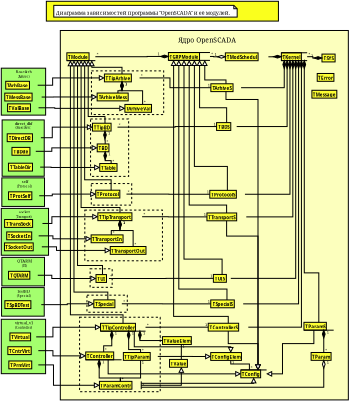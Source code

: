 <?xml version="1.0" encoding="UTF-8"?>
<dia:diagram xmlns:dia="http://www.lysator.liu.se/~alla/dia/">
  <dia:layer name="Тло" visible="true">
    <dia:group>
      <dia:group>
        <dia:object type="Standard - Box" version="0" id="O0">
          <dia:attribute name="obj_pos">
            <dia:point val="11.77,6.581"/>
          </dia:attribute>
          <dia:attribute name="obj_bb">
            <dia:rectangle val="11.72,6.531;63.251,72.6"/>
          </dia:attribute>
          <dia:attribute name="elem_corner">
            <dia:point val="11.77,6.581"/>
          </dia:attribute>
          <dia:attribute name="elem_width">
            <dia:real val="51.432"/>
          </dia:attribute>
          <dia:attribute name="elem_height">
            <dia:real val="65.969"/>
          </dia:attribute>
          <dia:attribute name="inner_color">
            <dia:color val="#fcffbd"/>
          </dia:attribute>
          <dia:attribute name="show_background">
            <dia:boolean val="true"/>
          </dia:attribute>
        </dia:object>
        <dia:group>
          <dia:object type="Standard - Box" version="0" id="O1">
            <dia:attribute name="obj_pos">
              <dia:point val="15.208,57.785"/>
            </dia:attribute>
            <dia:attribute name="obj_bb">
              <dia:rectangle val="15.158,57.735;29.658,71.136"/>
            </dia:attribute>
            <dia:attribute name="elem_corner">
              <dia:point val="15.208,57.785"/>
            </dia:attribute>
            <dia:attribute name="elem_width">
              <dia:real val="14.4"/>
            </dia:attribute>
            <dia:attribute name="elem_height">
              <dia:real val="13.3"/>
            </dia:attribute>
            <dia:attribute name="show_background">
              <dia:boolean val="false"/>
            </dia:attribute>
            <dia:attribute name="line_style">
              <dia:enum val="1"/>
            </dia:attribute>
            <dia:attribute name="dashlength">
              <dia:real val="0.4"/>
            </dia:attribute>
          </dia:object>
          <dia:object type="UML - Class" version="0" id="O2">
            <dia:attribute name="obj_pos">
              <dia:point val="18.951,58.873"/>
            </dia:attribute>
            <dia:attribute name="obj_bb">
              <dia:rectangle val="18.901,58.824;27.037,60.324"/>
            </dia:attribute>
            <dia:attribute name="elem_corner">
              <dia:point val="18.951,58.873"/>
            </dia:attribute>
            <dia:attribute name="elem_width">
              <dia:real val="8.036"/>
            </dia:attribute>
            <dia:attribute name="elem_height">
              <dia:real val="1.4"/>
            </dia:attribute>
            <dia:attribute name="name">
              <dia:string>#TTipController#</dia:string>
            </dia:attribute>
            <dia:attribute name="stereotype">
              <dia:string/>
            </dia:attribute>
            <dia:attribute name="abstract">
              <dia:boolean val="false"/>
            </dia:attribute>
            <dia:attribute name="suppress_attributes">
              <dia:boolean val="false"/>
            </dia:attribute>
            <dia:attribute name="suppress_operations">
              <dia:boolean val="false"/>
            </dia:attribute>
            <dia:attribute name="visible_attributes">
              <dia:boolean val="false"/>
            </dia:attribute>
            <dia:attribute name="visible_operations">
              <dia:boolean val="false"/>
            </dia:attribute>
            <dia:attribute name="foreground_color">
              <dia:color val="#000000"/>
            </dia:attribute>
            <dia:attribute name="background_color">
              <dia:color val="#fdff32"/>
            </dia:attribute>
            <dia:attribute name="normal_font">
              <dia:font name="Courier"/>
            </dia:attribute>
            <dia:attribute name="abstract_font">
              <dia:font name="Courier-Oblique"/>
            </dia:attribute>
            <dia:attribute name="classname_font">
              <dia:font name="Helvetica-Bold"/>
            </dia:attribute>
            <dia:attribute name="abstract_classname_font">
              <dia:font name="Helvetica-BoldOblique"/>
            </dia:attribute>
            <dia:attribute name="font_height">
              <dia:real val="0.8"/>
            </dia:attribute>
            <dia:attribute name="abstract_font_height">
              <dia:real val="0.8"/>
            </dia:attribute>
            <dia:attribute name="classname_font_height">
              <dia:real val="1"/>
            </dia:attribute>
            <dia:attribute name="abstract_classname_font_height">
              <dia:real val="1"/>
            </dia:attribute>
            <dia:attribute name="attributes"/>
            <dia:attribute name="operations"/>
            <dia:attribute name="template">
              <dia:boolean val="false"/>
            </dia:attribute>
            <dia:attribute name="templates"/>
          </dia:object>
          <dia:object type="Standard - Line" version="0" id="O3">
            <dia:attribute name="obj_pos">
              <dia:point val="18.951,60.273"/>
            </dia:attribute>
            <dia:attribute name="obj_bb">
              <dia:rectangle val="18.901,60.224;27.037,60.324"/>
            </dia:attribute>
            <dia:attribute name="conn_endpoints">
              <dia:point val="18.951,60.273"/>
              <dia:point val="26.986,60.273"/>
            </dia:attribute>
            <dia:attribute name="numcp">
              <dia:int val="7"/>
            </dia:attribute>
            <dia:connections>
              <dia:connection handle="0" to="O2" connection="5"/>
              <dia:connection handle="1" to="O2" connection="7"/>
            </dia:connections>
          </dia:object>
          <dia:object type="Standard - Line" version="0" id="O4">
            <dia:attribute name="obj_pos">
              <dia:point val="26.221,69.235"/>
            </dia:attribute>
            <dia:attribute name="obj_bb">
              <dia:rectangle val="26.171,69.185;26.271,70.685"/>
            </dia:attribute>
            <dia:attribute name="conn_endpoints">
              <dia:point val="26.221,69.235"/>
              <dia:point val="26.221,70.635"/>
            </dia:attribute>
            <dia:attribute name="numcp">
              <dia:int val="3"/>
            </dia:attribute>
            <dia:connections>
              <dia:connection handle="0" to="O7" connection="2"/>
              <dia:connection handle="1" to="O7" connection="7"/>
            </dia:connections>
          </dia:object>
          <dia:object type="UML - Class" version="0" id="O5">
            <dia:attribute name="obj_pos">
              <dia:point val="16.307,63.985"/>
            </dia:attribute>
            <dia:attribute name="obj_bb">
              <dia:rectangle val="16.257,63.935;22.765,65.435"/>
            </dia:attribute>
            <dia:attribute name="elem_corner">
              <dia:point val="16.307,63.985"/>
            </dia:attribute>
            <dia:attribute name="elem_width">
              <dia:real val="6.408"/>
            </dia:attribute>
            <dia:attribute name="elem_height">
              <dia:real val="1.4"/>
            </dia:attribute>
            <dia:attribute name="name">
              <dia:string>#TController#</dia:string>
            </dia:attribute>
            <dia:attribute name="stereotype">
              <dia:string/>
            </dia:attribute>
            <dia:attribute name="abstract">
              <dia:boolean val="false"/>
            </dia:attribute>
            <dia:attribute name="suppress_attributes">
              <dia:boolean val="false"/>
            </dia:attribute>
            <dia:attribute name="suppress_operations">
              <dia:boolean val="false"/>
            </dia:attribute>
            <dia:attribute name="visible_attributes">
              <dia:boolean val="false"/>
            </dia:attribute>
            <dia:attribute name="visible_operations">
              <dia:boolean val="false"/>
            </dia:attribute>
            <dia:attribute name="foreground_color">
              <dia:color val="#000000"/>
            </dia:attribute>
            <dia:attribute name="background_color">
              <dia:color val="#fdff32"/>
            </dia:attribute>
            <dia:attribute name="normal_font">
              <dia:font name="Courier"/>
            </dia:attribute>
            <dia:attribute name="abstract_font">
              <dia:font name="Courier-Oblique"/>
            </dia:attribute>
            <dia:attribute name="classname_font">
              <dia:font name="Helvetica-Bold"/>
            </dia:attribute>
            <dia:attribute name="abstract_classname_font">
              <dia:font name="Helvetica-BoldOblique"/>
            </dia:attribute>
            <dia:attribute name="font_height">
              <dia:real val="0.8"/>
            </dia:attribute>
            <dia:attribute name="abstract_font_height">
              <dia:real val="0.8"/>
            </dia:attribute>
            <dia:attribute name="classname_font_height">
              <dia:real val="1"/>
            </dia:attribute>
            <dia:attribute name="abstract_classname_font_height">
              <dia:real val="1"/>
            </dia:attribute>
            <dia:attribute name="attributes"/>
            <dia:attribute name="operations"/>
            <dia:attribute name="template">
              <dia:boolean val="false"/>
            </dia:attribute>
            <dia:attribute name="templates"/>
          </dia:object>
          <dia:object type="UML - Association" version="0" id="O6">
            <dia:attribute name="obj_pos">
              <dia:point val="19.511,63.985"/>
            </dia:attribute>
            <dia:attribute name="obj_bb">
              <dia:rectangle val="19.461,59.523;21.709,65.585"/>
            </dia:attribute>
            <dia:attribute name="orth_points">
              <dia:point val="19.511,63.985"/>
              <dia:point val="19.511,62.886"/>
              <dia:point val="20.959,62.886"/>
              <dia:point val="20.959,60.273"/>
            </dia:attribute>
            <dia:attribute name="orth_orient">
              <dia:enum val="1"/>
              <dia:enum val="0"/>
              <dia:enum val="1"/>
            </dia:attribute>
            <dia:attribute name="name">
              <dia:string/>
            </dia:attribute>
            <dia:attribute name="direction">
              <dia:enum val="0"/>
            </dia:attribute>
            <dia:attribute name="ends">
              <dia:composite>
                <dia:attribute name="role">
                  <dia:string/>
                </dia:attribute>
                <dia:attribute name="multiplicity">
                  <dia:string>#*#</dia:string>
                </dia:attribute>
                <dia:attribute name="arrow">
                  <dia:boolean val="false"/>
                </dia:attribute>
                <dia:attribute name="aggregate">
                  <dia:enum val="0"/>
                </dia:attribute>
              </dia:composite>
              <dia:composite>
                <dia:attribute name="role">
                  <dia:string/>
                </dia:attribute>
                <dia:attribute name="multiplicity">
                  <dia:string>#1#</dia:string>
                </dia:attribute>
                <dia:attribute name="arrow">
                  <dia:boolean val="false"/>
                </dia:attribute>
                <dia:attribute name="aggregate">
                  <dia:enum val="2"/>
                </dia:attribute>
              </dia:composite>
            </dia:attribute>
            <dia:connections>
              <dia:connection handle="0" to="O5" connection="1"/>
              <dia:connection handle="1" to="O3" connection="1"/>
            </dia:connections>
          </dia:object>
          <dia:object type="UML - Class" version="0" id="O7">
            <dia:attribute name="obj_pos">
              <dia:point val="18.757,69.235"/>
            </dia:attribute>
            <dia:attribute name="obj_bb">
              <dia:rectangle val="18.707,69.185;26.271,70.685"/>
            </dia:attribute>
            <dia:attribute name="elem_corner">
              <dia:point val="18.757,69.235"/>
            </dia:attribute>
            <dia:attribute name="elem_width">
              <dia:real val="7.464"/>
            </dia:attribute>
            <dia:attribute name="elem_height">
              <dia:real val="1.4"/>
            </dia:attribute>
            <dia:attribute name="name">
              <dia:string>#TParamContr#</dia:string>
            </dia:attribute>
            <dia:attribute name="stereotype">
              <dia:string/>
            </dia:attribute>
            <dia:attribute name="abstract">
              <dia:boolean val="false"/>
            </dia:attribute>
            <dia:attribute name="suppress_attributes">
              <dia:boolean val="false"/>
            </dia:attribute>
            <dia:attribute name="suppress_operations">
              <dia:boolean val="false"/>
            </dia:attribute>
            <dia:attribute name="visible_attributes">
              <dia:boolean val="false"/>
            </dia:attribute>
            <dia:attribute name="visible_operations">
              <dia:boolean val="false"/>
            </dia:attribute>
            <dia:attribute name="foreground_color">
              <dia:color val="#000000"/>
            </dia:attribute>
            <dia:attribute name="background_color">
              <dia:color val="#fdff32"/>
            </dia:attribute>
            <dia:attribute name="normal_font">
              <dia:font name="Courier"/>
            </dia:attribute>
            <dia:attribute name="abstract_font">
              <dia:font name="Courier-Oblique"/>
            </dia:attribute>
            <dia:attribute name="classname_font">
              <dia:font name="Helvetica-Bold"/>
            </dia:attribute>
            <dia:attribute name="abstract_classname_font">
              <dia:font name="Helvetica-BoldOblique"/>
            </dia:attribute>
            <dia:attribute name="font_height">
              <dia:real val="0.8"/>
            </dia:attribute>
            <dia:attribute name="abstract_font_height">
              <dia:real val="0.8"/>
            </dia:attribute>
            <dia:attribute name="classname_font_height">
              <dia:real val="1"/>
            </dia:attribute>
            <dia:attribute name="abstract_classname_font_height">
              <dia:real val="1"/>
            </dia:attribute>
            <dia:attribute name="attributes"/>
            <dia:attribute name="operations"/>
            <dia:attribute name="template">
              <dia:boolean val="false"/>
            </dia:attribute>
            <dia:attribute name="templates"/>
          </dia:object>
          <dia:object type="UML - Association" version="0" id="O8">
            <dia:attribute name="obj_pos">
              <dia:point val="22.489,69.235"/>
            </dia:attribute>
            <dia:attribute name="obj_bb">
              <dia:rectangle val="17.96,64.635;23.017,70.835"/>
            </dia:attribute>
            <dia:attribute name="orth_points">
              <dia:point val="22.489,69.235"/>
              <dia:point val="22.489,68.636"/>
              <dia:point val="18.71,68.636"/>
              <dia:point val="18.71,65.385"/>
            </dia:attribute>
            <dia:attribute name="orth_orient">
              <dia:enum val="1"/>
              <dia:enum val="0"/>
              <dia:enum val="1"/>
            </dia:attribute>
            <dia:attribute name="name">
              <dia:string/>
            </dia:attribute>
            <dia:attribute name="direction">
              <dia:enum val="0"/>
            </dia:attribute>
            <dia:attribute name="ends">
              <dia:composite>
                <dia:attribute name="role">
                  <dia:string/>
                </dia:attribute>
                <dia:attribute name="multiplicity">
                  <dia:string>#*#</dia:string>
                </dia:attribute>
                <dia:attribute name="arrow">
                  <dia:boolean val="false"/>
                </dia:attribute>
                <dia:attribute name="aggregate">
                  <dia:enum val="0"/>
                </dia:attribute>
              </dia:composite>
              <dia:composite>
                <dia:attribute name="role">
                  <dia:string/>
                </dia:attribute>
                <dia:attribute name="multiplicity">
                  <dia:string>#1#</dia:string>
                </dia:attribute>
                <dia:attribute name="arrow">
                  <dia:boolean val="false"/>
                </dia:attribute>
                <dia:attribute name="aggregate">
                  <dia:enum val="2"/>
                </dia:attribute>
              </dia:composite>
            </dia:attribute>
            <dia:connections>
              <dia:connection handle="0" to="O7" connection="1"/>
              <dia:connection handle="1" to="O11" connection="2"/>
            </dia:connections>
          </dia:object>
          <dia:object type="UML - Association" version="0" id="O9">
            <dia:attribute name="obj_pos">
              <dia:point val="26.103,64.086"/>
            </dia:attribute>
            <dia:attribute name="obj_bb">
              <dia:rectangle val="23.223,59.523;26.631,65.686"/>
            </dia:attribute>
            <dia:attribute name="orth_points">
              <dia:point val="26.103,64.086"/>
              <dia:point val="26.103,63.56"/>
              <dia:point val="23.973,63.56"/>
              <dia:point val="23.973,60.273"/>
            </dia:attribute>
            <dia:attribute name="orth_orient">
              <dia:enum val="1"/>
              <dia:enum val="0"/>
              <dia:enum val="1"/>
            </dia:attribute>
            <dia:attribute name="name">
              <dia:string/>
            </dia:attribute>
            <dia:attribute name="direction">
              <dia:enum val="0"/>
            </dia:attribute>
            <dia:attribute name="ends">
              <dia:composite>
                <dia:attribute name="role">
                  <dia:string/>
                </dia:attribute>
                <dia:attribute name="multiplicity">
                  <dia:string>#*#</dia:string>
                </dia:attribute>
                <dia:attribute name="arrow">
                  <dia:boolean val="false"/>
                </dia:attribute>
                <dia:attribute name="aggregate">
                  <dia:enum val="0"/>
                </dia:attribute>
              </dia:composite>
              <dia:composite>
                <dia:attribute name="role">
                  <dia:string/>
                </dia:attribute>
                <dia:attribute name="multiplicity">
                  <dia:string>#1#</dia:string>
                </dia:attribute>
                <dia:attribute name="arrow">
                  <dia:boolean val="false"/>
                </dia:attribute>
                <dia:attribute name="aggregate">
                  <dia:enum val="2"/>
                </dia:attribute>
              </dia:composite>
            </dia:attribute>
            <dia:connections>
              <dia:connection handle="0" to="O10" connection="1"/>
              <dia:connection handle="1" to="O3" connection="4"/>
            </dia:connections>
          </dia:object>
          <dia:object type="UML - Class" version="0" id="O10">
            <dia:attribute name="obj_pos">
              <dia:point val="23.031,64.086"/>
            </dia:attribute>
            <dia:attribute name="obj_bb">
              <dia:rectangle val="22.981,64.036;29.225,65.536"/>
            </dia:attribute>
            <dia:attribute name="elem_corner">
              <dia:point val="23.031,64.086"/>
            </dia:attribute>
            <dia:attribute name="elem_width">
              <dia:real val="6.144"/>
            </dia:attribute>
            <dia:attribute name="elem_height">
              <dia:real val="1.4"/>
            </dia:attribute>
            <dia:attribute name="name">
              <dia:string>#TTipParam#</dia:string>
            </dia:attribute>
            <dia:attribute name="stereotype">
              <dia:string/>
            </dia:attribute>
            <dia:attribute name="abstract">
              <dia:boolean val="false"/>
            </dia:attribute>
            <dia:attribute name="suppress_attributes">
              <dia:boolean val="false"/>
            </dia:attribute>
            <dia:attribute name="suppress_operations">
              <dia:boolean val="false"/>
            </dia:attribute>
            <dia:attribute name="visible_attributes">
              <dia:boolean val="false"/>
            </dia:attribute>
            <dia:attribute name="visible_operations">
              <dia:boolean val="false"/>
            </dia:attribute>
            <dia:attribute name="foreground_color">
              <dia:color val="#000000"/>
            </dia:attribute>
            <dia:attribute name="background_color">
              <dia:color val="#fdff32"/>
            </dia:attribute>
            <dia:attribute name="normal_font">
              <dia:font name="Courier"/>
            </dia:attribute>
            <dia:attribute name="abstract_font">
              <dia:font name="Courier-Oblique"/>
            </dia:attribute>
            <dia:attribute name="classname_font">
              <dia:font name="Helvetica-Bold"/>
            </dia:attribute>
            <dia:attribute name="abstract_classname_font">
              <dia:font name="Helvetica-BoldOblique"/>
            </dia:attribute>
            <dia:attribute name="font_height">
              <dia:real val="0.8"/>
            </dia:attribute>
            <dia:attribute name="abstract_font_height">
              <dia:real val="0.8"/>
            </dia:attribute>
            <dia:attribute name="classname_font_height">
              <dia:real val="1"/>
            </dia:attribute>
            <dia:attribute name="abstract_classname_font_height">
              <dia:real val="1"/>
            </dia:attribute>
            <dia:attribute name="attributes"/>
            <dia:attribute name="operations"/>
            <dia:attribute name="template">
              <dia:boolean val="false"/>
            </dia:attribute>
            <dia:attribute name="templates"/>
          </dia:object>
          <dia:object type="Standard - Line" version="0" id="O11">
            <dia:attribute name="obj_pos">
              <dia:point val="16.307,65.385"/>
            </dia:attribute>
            <dia:attribute name="obj_bb">
              <dia:rectangle val="16.257,65.335;22.765,65.435"/>
            </dia:attribute>
            <dia:attribute name="conn_endpoints">
              <dia:point val="16.307,65.385"/>
              <dia:point val="22.715,65.385"/>
            </dia:attribute>
            <dia:attribute name="numcp">
              <dia:int val="7"/>
            </dia:attribute>
            <dia:connections>
              <dia:connection handle="0" to="O5" connection="5"/>
              <dia:connection handle="1" to="O5" connection="7"/>
            </dia:connections>
          </dia:object>
          <dia:object type="UML - Association" version="0" id="O12">
            <dia:attribute name="obj_pos">
              <dia:point val="22.489,69.235"/>
            </dia:attribute>
            <dia:attribute name="obj_bb">
              <dia:rectangle val="22.439,65.436;26.631,70.835"/>
            </dia:attribute>
            <dia:attribute name="orth_points">
              <dia:point val="22.489,69.235"/>
              <dia:point val="22.489,68.636"/>
              <dia:point val="26.103,68.636"/>
              <dia:point val="26.103,65.486"/>
            </dia:attribute>
            <dia:attribute name="orth_orient">
              <dia:enum val="1"/>
              <dia:enum val="0"/>
              <dia:enum val="1"/>
            </dia:attribute>
            <dia:attribute name="name">
              <dia:string/>
            </dia:attribute>
            <dia:attribute name="direction">
              <dia:enum val="0"/>
            </dia:attribute>
            <dia:attribute name="ends">
              <dia:composite>
                <dia:attribute name="role">
                  <dia:string/>
                </dia:attribute>
                <dia:attribute name="multiplicity">
                  <dia:string>#*#</dia:string>
                </dia:attribute>
                <dia:attribute name="arrow">
                  <dia:boolean val="false"/>
                </dia:attribute>
                <dia:attribute name="aggregate">
                  <dia:enum val="0"/>
                </dia:attribute>
              </dia:composite>
              <dia:composite>
                <dia:attribute name="role">
                  <dia:string/>
                </dia:attribute>
                <dia:attribute name="multiplicity">
                  <dia:string>#1#</dia:string>
                </dia:attribute>
                <dia:attribute name="arrow">
                  <dia:boolean val="false"/>
                </dia:attribute>
                <dia:attribute name="aggregate">
                  <dia:enum val="0"/>
                </dia:attribute>
              </dia:composite>
            </dia:attribute>
            <dia:connections>
              <dia:connection handle="0" to="O7" connection="1"/>
              <dia:connection handle="1" to="O10" connection="6"/>
            </dia:connections>
          </dia:object>
        </dia:group>
        <dia:object type="UML - Class" version="0" id="O13">
          <dia:attribute name="obj_pos">
            <dia:point val="41.243,10.578"/>
          </dia:attribute>
          <dia:attribute name="obj_bb">
            <dia:rectangle val="41.193,10.528;48.977,12.028"/>
          </dia:attribute>
          <dia:attribute name="elem_corner">
            <dia:point val="41.243,10.578"/>
          </dia:attribute>
          <dia:attribute name="elem_width">
            <dia:real val="7.684"/>
          </dia:attribute>
          <dia:attribute name="elem_height">
            <dia:real val="1.4"/>
          </dia:attribute>
          <dia:attribute name="name">
            <dia:string>#TModSchedul#</dia:string>
          </dia:attribute>
          <dia:attribute name="stereotype">
            <dia:string/>
          </dia:attribute>
          <dia:attribute name="abstract">
            <dia:boolean val="false"/>
          </dia:attribute>
          <dia:attribute name="suppress_attributes">
            <dia:boolean val="false"/>
          </dia:attribute>
          <dia:attribute name="suppress_operations">
            <dia:boolean val="false"/>
          </dia:attribute>
          <dia:attribute name="visible_attributes">
            <dia:boolean val="false"/>
          </dia:attribute>
          <dia:attribute name="visible_operations">
            <dia:boolean val="false"/>
          </dia:attribute>
          <dia:attribute name="foreground_color">
            <dia:color val="#000000"/>
          </dia:attribute>
          <dia:attribute name="background_color">
            <dia:color val="#fdff32"/>
          </dia:attribute>
          <dia:attribute name="normal_font">
            <dia:font name="Courier"/>
          </dia:attribute>
          <dia:attribute name="abstract_font">
            <dia:font name="Courier-Oblique"/>
          </dia:attribute>
          <dia:attribute name="classname_font">
            <dia:font name="Helvetica-Bold"/>
          </dia:attribute>
          <dia:attribute name="abstract_classname_font">
            <dia:font name="Helvetica-BoldOblique"/>
          </dia:attribute>
          <dia:attribute name="font_height">
            <dia:real val="0.8"/>
          </dia:attribute>
          <dia:attribute name="abstract_font_height">
            <dia:real val="0.8"/>
          </dia:attribute>
          <dia:attribute name="classname_font_height">
            <dia:real val="1"/>
          </dia:attribute>
          <dia:attribute name="abstract_classname_font_height">
            <dia:real val="1"/>
          </dia:attribute>
          <dia:attribute name="attributes"/>
          <dia:attribute name="operations"/>
          <dia:attribute name="template">
            <dia:boolean val="false"/>
          </dia:attribute>
          <dia:attribute name="templates"/>
        </dia:object>
        <dia:object type="UML - Class" version="0" id="O14">
          <dia:attribute name="obj_pos">
            <dia:point val="56.698,17.258"/>
          </dia:attribute>
          <dia:attribute name="obj_bb">
            <dia:rectangle val="56.648,17.208;62.628,18.708"/>
          </dia:attribute>
          <dia:attribute name="elem_corner">
            <dia:point val="56.698,17.258"/>
          </dia:attribute>
          <dia:attribute name="elem_width">
            <dia:real val="5.88"/>
          </dia:attribute>
          <dia:attribute name="elem_height">
            <dia:real val="1.4"/>
          </dia:attribute>
          <dia:attribute name="name">
            <dia:string>#TMessage#</dia:string>
          </dia:attribute>
          <dia:attribute name="stereotype">
            <dia:string/>
          </dia:attribute>
          <dia:attribute name="abstract">
            <dia:boolean val="false"/>
          </dia:attribute>
          <dia:attribute name="suppress_attributes">
            <dia:boolean val="false"/>
          </dia:attribute>
          <dia:attribute name="suppress_operations">
            <dia:boolean val="false"/>
          </dia:attribute>
          <dia:attribute name="visible_attributes">
            <dia:boolean val="false"/>
          </dia:attribute>
          <dia:attribute name="visible_operations">
            <dia:boolean val="false"/>
          </dia:attribute>
          <dia:attribute name="foreground_color">
            <dia:color val="#000000"/>
          </dia:attribute>
          <dia:attribute name="background_color">
            <dia:color val="#fdff32"/>
          </dia:attribute>
          <dia:attribute name="normal_font">
            <dia:font name="Courier"/>
          </dia:attribute>
          <dia:attribute name="abstract_font">
            <dia:font name="Courier-Oblique"/>
          </dia:attribute>
          <dia:attribute name="classname_font">
            <dia:font name="Helvetica-Bold"/>
          </dia:attribute>
          <dia:attribute name="abstract_classname_font">
            <dia:font name="Helvetica-BoldOblique"/>
          </dia:attribute>
          <dia:attribute name="font_height">
            <dia:real val="0.8"/>
          </dia:attribute>
          <dia:attribute name="abstract_font_height">
            <dia:real val="0.8"/>
          </dia:attribute>
          <dia:attribute name="classname_font_height">
            <dia:real val="1"/>
          </dia:attribute>
          <dia:attribute name="abstract_classname_font_height">
            <dia:real val="1"/>
          </dia:attribute>
          <dia:attribute name="attributes"/>
          <dia:attribute name="operations"/>
          <dia:attribute name="template">
            <dia:boolean val="false"/>
          </dia:attribute>
          <dia:attribute name="templates"/>
        </dia:object>
        <dia:object type="UML - Class" version="0" id="O15">
          <dia:attribute name="obj_pos">
            <dia:point val="38.653,16.096"/>
          </dia:attribute>
          <dia:attribute name="obj_bb">
            <dia:rectangle val="38.603,16.046;44.099,17.546"/>
          </dia:attribute>
          <dia:attribute name="elem_corner">
            <dia:point val="38.653,16.096"/>
          </dia:attribute>
          <dia:attribute name="elem_width">
            <dia:real val="5.396"/>
          </dia:attribute>
          <dia:attribute name="elem_height">
            <dia:real val="1.4"/>
          </dia:attribute>
          <dia:attribute name="name">
            <dia:string>#TArhiveS#</dia:string>
          </dia:attribute>
          <dia:attribute name="stereotype">
            <dia:string/>
          </dia:attribute>
          <dia:attribute name="abstract">
            <dia:boolean val="false"/>
          </dia:attribute>
          <dia:attribute name="suppress_attributes">
            <dia:boolean val="false"/>
          </dia:attribute>
          <dia:attribute name="suppress_operations">
            <dia:boolean val="false"/>
          </dia:attribute>
          <dia:attribute name="visible_attributes">
            <dia:boolean val="false"/>
          </dia:attribute>
          <dia:attribute name="visible_operations">
            <dia:boolean val="false"/>
          </dia:attribute>
          <dia:attribute name="foreground_color">
            <dia:color val="#000000"/>
          </dia:attribute>
          <dia:attribute name="background_color">
            <dia:color val="#fdff32"/>
          </dia:attribute>
          <dia:attribute name="normal_font">
            <dia:font name="Courier"/>
          </dia:attribute>
          <dia:attribute name="abstract_font">
            <dia:font name="Courier-Oblique"/>
          </dia:attribute>
          <dia:attribute name="classname_font">
            <dia:font name="Helvetica-Bold"/>
          </dia:attribute>
          <dia:attribute name="abstract_classname_font">
            <dia:font name="Helvetica-BoldOblique"/>
          </dia:attribute>
          <dia:attribute name="font_height">
            <dia:real val="0.8"/>
          </dia:attribute>
          <dia:attribute name="abstract_font_height">
            <dia:real val="0.8"/>
          </dia:attribute>
          <dia:attribute name="classname_font_height">
            <dia:real val="1"/>
          </dia:attribute>
          <dia:attribute name="abstract_classname_font_height">
            <dia:real val="1"/>
          </dia:attribute>
          <dia:attribute name="attributes"/>
          <dia:attribute name="operations"/>
          <dia:attribute name="template">
            <dia:boolean val="false"/>
          </dia:attribute>
          <dia:attribute name="templates"/>
        </dia:object>
        <dia:object type="UML - Class" version="0" id="O16">
          <dia:attribute name="obj_pos">
            <dia:point val="39.674,23.034"/>
          </dia:attribute>
          <dia:attribute name="obj_bb">
            <dia:rectangle val="39.624,22.984;43.316,24.484"/>
          </dia:attribute>
          <dia:attribute name="elem_corner">
            <dia:point val="39.674,23.034"/>
          </dia:attribute>
          <dia:attribute name="elem_width">
            <dia:real val="3.592"/>
          </dia:attribute>
          <dia:attribute name="elem_height">
            <dia:real val="1.4"/>
          </dia:attribute>
          <dia:attribute name="name">
            <dia:string>#TBDS#</dia:string>
          </dia:attribute>
          <dia:attribute name="stereotype">
            <dia:string/>
          </dia:attribute>
          <dia:attribute name="abstract">
            <dia:boolean val="false"/>
          </dia:attribute>
          <dia:attribute name="suppress_attributes">
            <dia:boolean val="false"/>
          </dia:attribute>
          <dia:attribute name="suppress_operations">
            <dia:boolean val="false"/>
          </dia:attribute>
          <dia:attribute name="visible_attributes">
            <dia:boolean val="false"/>
          </dia:attribute>
          <dia:attribute name="visible_operations">
            <dia:boolean val="false"/>
          </dia:attribute>
          <dia:attribute name="foreground_color">
            <dia:color val="#000000"/>
          </dia:attribute>
          <dia:attribute name="background_color">
            <dia:color val="#fdff32"/>
          </dia:attribute>
          <dia:attribute name="normal_font">
            <dia:font name="Courier"/>
          </dia:attribute>
          <dia:attribute name="abstract_font">
            <dia:font name="Courier-Oblique"/>
          </dia:attribute>
          <dia:attribute name="classname_font">
            <dia:font name="Helvetica-Bold"/>
          </dia:attribute>
          <dia:attribute name="abstract_classname_font">
            <dia:font name="Helvetica-BoldOblique"/>
          </dia:attribute>
          <dia:attribute name="font_height">
            <dia:real val="0.8"/>
          </dia:attribute>
          <dia:attribute name="abstract_font_height">
            <dia:real val="0.8"/>
          </dia:attribute>
          <dia:attribute name="classname_font_height">
            <dia:real val="1"/>
          </dia:attribute>
          <dia:attribute name="abstract_classname_font_height">
            <dia:real val="1"/>
          </dia:attribute>
          <dia:attribute name="attributes"/>
          <dia:attribute name="operations"/>
          <dia:attribute name="template">
            <dia:boolean val="false"/>
          </dia:attribute>
          <dia:attribute name="templates"/>
        </dia:object>
        <dia:object type="UML - Class" version="0" id="O17">
          <dia:attribute name="obj_pos">
            <dia:point val="31.074,10.517"/>
          </dia:attribute>
          <dia:attribute name="obj_bb">
            <dia:rectangle val="31.024,10.467;38.544,11.967"/>
          </dia:attribute>
          <dia:attribute name="elem_corner">
            <dia:point val="31.074,10.517"/>
          </dia:attribute>
          <dia:attribute name="elem_width">
            <dia:real val="7.42"/>
          </dia:attribute>
          <dia:attribute name="elem_height">
            <dia:real val="1.4"/>
          </dia:attribute>
          <dia:attribute name="name">
            <dia:string>#TGRPModule#</dia:string>
          </dia:attribute>
          <dia:attribute name="stereotype">
            <dia:string/>
          </dia:attribute>
          <dia:attribute name="abstract">
            <dia:boolean val="false"/>
          </dia:attribute>
          <dia:attribute name="suppress_attributes">
            <dia:boolean val="false"/>
          </dia:attribute>
          <dia:attribute name="suppress_operations">
            <dia:boolean val="false"/>
          </dia:attribute>
          <dia:attribute name="visible_attributes">
            <dia:boolean val="false"/>
          </dia:attribute>
          <dia:attribute name="visible_operations">
            <dia:boolean val="false"/>
          </dia:attribute>
          <dia:attribute name="foreground_color">
            <dia:color val="#000000"/>
          </dia:attribute>
          <dia:attribute name="background_color">
            <dia:color val="#fdff32"/>
          </dia:attribute>
          <dia:attribute name="normal_font">
            <dia:font name="Courier"/>
          </dia:attribute>
          <dia:attribute name="abstract_font">
            <dia:font name="Courier-Oblique"/>
          </dia:attribute>
          <dia:attribute name="classname_font">
            <dia:font name="Helvetica-Bold"/>
          </dia:attribute>
          <dia:attribute name="abstract_classname_font">
            <dia:font name="Helvetica-BoldOblique"/>
          </dia:attribute>
          <dia:attribute name="font_height">
            <dia:real val="0.8"/>
          </dia:attribute>
          <dia:attribute name="abstract_font_height">
            <dia:real val="0.8"/>
          </dia:attribute>
          <dia:attribute name="classname_font_height">
            <dia:real val="1"/>
          </dia:attribute>
          <dia:attribute name="abstract_classname_font_height">
            <dia:real val="1"/>
          </dia:attribute>
          <dia:attribute name="attributes"/>
          <dia:attribute name="operations"/>
          <dia:attribute name="template">
            <dia:boolean val="false"/>
          </dia:attribute>
          <dia:attribute name="templates"/>
        </dia:object>
        <dia:object type="UML - Generalization" version="0" id="O18">
          <dia:attribute name="obj_pos">
            <dia:point val="36.639,11.917"/>
          </dia:attribute>
          <dia:attribute name="obj_bb">
            <dia:rectangle val="35.789,11.867;41.52,23.084"/>
          </dia:attribute>
          <dia:attribute name="orth_points">
            <dia:point val="36.639,11.917"/>
            <dia:point val="36.639,20.378"/>
            <dia:point val="41.47,20.378"/>
            <dia:point val="41.47,23.034"/>
          </dia:attribute>
          <dia:attribute name="orth_orient">
            <dia:enum val="1"/>
            <dia:enum val="0"/>
            <dia:enum val="1"/>
          </dia:attribute>
          <dia:attribute name="name">
            <dia:string/>
          </dia:attribute>
          <dia:attribute name="stereotype">
            <dia:string/>
          </dia:attribute>
          <dia:connections>
            <dia:connection handle="0" to="O29" connection="5"/>
            <dia:connection handle="1" to="O16" connection="1"/>
          </dia:connections>
        </dia:object>
        <dia:object type="UML - Generalization" version="0" id="O19">
          <dia:attribute name="obj_pos">
            <dia:point val="37.566,11.917"/>
          </dia:attribute>
          <dia:attribute name="obj_bb">
            <dia:rectangle val="36.717,11.867;41.401,16.215"/>
          </dia:attribute>
          <dia:attribute name="orth_points">
            <dia:point val="37.566,11.917"/>
            <dia:point val="37.566,15.415"/>
            <dia:point val="41.351,15.415"/>
            <dia:point val="41.351,16.096"/>
          </dia:attribute>
          <dia:attribute name="orth_orient">
            <dia:enum val="1"/>
            <dia:enum val="0"/>
            <dia:enum val="1"/>
          </dia:attribute>
          <dia:attribute name="name">
            <dia:string/>
          </dia:attribute>
          <dia:attribute name="stereotype">
            <dia:string/>
          </dia:attribute>
          <dia:connections>
            <dia:connection handle="0" to="O29" connection="6"/>
            <dia:connection handle="1" to="O15" connection="1"/>
          </dia:connections>
        </dia:object>
        <dia:object type="UML - Class" version="0" id="O20">
          <dia:attribute name="obj_pos">
            <dia:point val="51.245,10.559"/>
          </dia:attribute>
          <dia:attribute name="obj_bb">
            <dia:rectangle val="51.195,10.509;55.899,12.009"/>
          </dia:attribute>
          <dia:attribute name="elem_corner">
            <dia:point val="51.245,10.559"/>
          </dia:attribute>
          <dia:attribute name="elem_width">
            <dia:real val="4.604"/>
          </dia:attribute>
          <dia:attribute name="elem_height">
            <dia:real val="1.4"/>
          </dia:attribute>
          <dia:attribute name="name">
            <dia:string>#TKernel#</dia:string>
          </dia:attribute>
          <dia:attribute name="stereotype">
            <dia:string/>
          </dia:attribute>
          <dia:attribute name="abstract">
            <dia:boolean val="false"/>
          </dia:attribute>
          <dia:attribute name="suppress_attributes">
            <dia:boolean val="false"/>
          </dia:attribute>
          <dia:attribute name="suppress_operations">
            <dia:boolean val="false"/>
          </dia:attribute>
          <dia:attribute name="visible_attributes">
            <dia:boolean val="false"/>
          </dia:attribute>
          <dia:attribute name="visible_operations">
            <dia:boolean val="false"/>
          </dia:attribute>
          <dia:attribute name="foreground_color">
            <dia:color val="#000000"/>
          </dia:attribute>
          <dia:attribute name="background_color">
            <dia:color val="#fdff32"/>
          </dia:attribute>
          <dia:attribute name="normal_font">
            <dia:font name="Courier"/>
          </dia:attribute>
          <dia:attribute name="abstract_font">
            <dia:font name="Courier-Oblique"/>
          </dia:attribute>
          <dia:attribute name="classname_font">
            <dia:font name="Helvetica-Bold"/>
          </dia:attribute>
          <dia:attribute name="abstract_classname_font">
            <dia:font name="Helvetica-BoldOblique"/>
          </dia:attribute>
          <dia:attribute name="font_height">
            <dia:real val="0.8"/>
          </dia:attribute>
          <dia:attribute name="abstract_font_height">
            <dia:real val="0.8"/>
          </dia:attribute>
          <dia:attribute name="classname_font_height">
            <dia:real val="1"/>
          </dia:attribute>
          <dia:attribute name="abstract_classname_font_height">
            <dia:real val="1"/>
          </dia:attribute>
          <dia:attribute name="attributes"/>
          <dia:attribute name="operations"/>
          <dia:attribute name="template">
            <dia:boolean val="false"/>
          </dia:attribute>
          <dia:attribute name="templates"/>
        </dia:object>
        <dia:object type="UML - Class" version="0" id="O21">
          <dia:attribute name="obj_pos">
            <dia:point val="57.646,14.257"/>
          </dia:attribute>
          <dia:attribute name="obj_bb">
            <dia:rectangle val="57.596,14.207;61.552,15.707"/>
          </dia:attribute>
          <dia:attribute name="elem_corner">
            <dia:point val="57.646,14.257"/>
          </dia:attribute>
          <dia:attribute name="elem_width">
            <dia:real val="3.856"/>
          </dia:attribute>
          <dia:attribute name="elem_height">
            <dia:real val="1.4"/>
          </dia:attribute>
          <dia:attribute name="name">
            <dia:string>#TError#</dia:string>
          </dia:attribute>
          <dia:attribute name="stereotype">
            <dia:string/>
          </dia:attribute>
          <dia:attribute name="abstract">
            <dia:boolean val="false"/>
          </dia:attribute>
          <dia:attribute name="suppress_attributes">
            <dia:boolean val="false"/>
          </dia:attribute>
          <dia:attribute name="suppress_operations">
            <dia:boolean val="false"/>
          </dia:attribute>
          <dia:attribute name="visible_attributes">
            <dia:boolean val="false"/>
          </dia:attribute>
          <dia:attribute name="visible_operations">
            <dia:boolean val="false"/>
          </dia:attribute>
          <dia:attribute name="foreground_color">
            <dia:color val="#000000"/>
          </dia:attribute>
          <dia:attribute name="background_color">
            <dia:color val="#fdff32"/>
          </dia:attribute>
          <dia:attribute name="normal_font">
            <dia:font name="Courier"/>
          </dia:attribute>
          <dia:attribute name="abstract_font">
            <dia:font name="Courier-Oblique"/>
          </dia:attribute>
          <dia:attribute name="classname_font">
            <dia:font name="Helvetica-Bold"/>
          </dia:attribute>
          <dia:attribute name="abstract_classname_font">
            <dia:font name="Helvetica-BoldOblique"/>
          </dia:attribute>
          <dia:attribute name="font_height">
            <dia:real val="0.8"/>
          </dia:attribute>
          <dia:attribute name="abstract_font_height">
            <dia:real val="0.8"/>
          </dia:attribute>
          <dia:attribute name="classname_font_height">
            <dia:real val="1"/>
          </dia:attribute>
          <dia:attribute name="abstract_classname_font_height">
            <dia:real val="1"/>
          </dia:attribute>
          <dia:attribute name="attributes"/>
          <dia:attribute name="operations"/>
          <dia:attribute name="template">
            <dia:boolean val="false"/>
          </dia:attribute>
          <dia:attribute name="templates"/>
        </dia:object>
        <dia:object type="UML - Association" version="0" id="O22">
          <dia:attribute name="obj_pos">
            <dia:point val="48.927,11.278"/>
          </dia:attribute>
          <dia:attribute name="obj_bb">
            <dia:rectangle val="48.877,10.46;51.995,12.078"/>
          </dia:attribute>
          <dia:attribute name="orth_points">
            <dia:point val="48.927,11.278"/>
            <dia:point val="49.835,11.278"/>
            <dia:point val="49.835,11.259"/>
            <dia:point val="51.245,11.259"/>
          </dia:attribute>
          <dia:attribute name="orth_orient">
            <dia:enum val="0"/>
            <dia:enum val="1"/>
            <dia:enum val="0"/>
          </dia:attribute>
          <dia:attribute name="name">
            <dia:string/>
          </dia:attribute>
          <dia:attribute name="direction">
            <dia:enum val="0"/>
          </dia:attribute>
          <dia:attribute name="ends">
            <dia:composite>
              <dia:attribute name="role">
                <dia:string/>
              </dia:attribute>
              <dia:attribute name="multiplicity">
                <dia:string/>
              </dia:attribute>
              <dia:attribute name="arrow">
                <dia:boolean val="false"/>
              </dia:attribute>
              <dia:attribute name="aggregate">
                <dia:enum val="0"/>
              </dia:attribute>
            </dia:composite>
            <dia:composite>
              <dia:attribute name="role">
                <dia:string/>
              </dia:attribute>
              <dia:attribute name="multiplicity">
                <dia:string/>
              </dia:attribute>
              <dia:attribute name="arrow">
                <dia:boolean val="false"/>
              </dia:attribute>
              <dia:attribute name="aggregate">
                <dia:enum val="2"/>
              </dia:attribute>
            </dia:composite>
          </dia:attribute>
          <dia:connections>
            <dia:connection handle="0" to="O13" connection="4"/>
            <dia:connection handle="1" to="O20" connection="3"/>
          </dia:connections>
        </dia:object>
        <dia:object type="Standard - Line" version="0" id="O23">
          <dia:attribute name="obj_pos">
            <dia:point val="51.245,10.559"/>
          </dia:attribute>
          <dia:attribute name="obj_bb">
            <dia:rectangle val="51.195,10.509;55.899,10.61"/>
          </dia:attribute>
          <dia:attribute name="conn_endpoints">
            <dia:point val="51.245,10.559"/>
            <dia:point val="55.849,10.559"/>
          </dia:attribute>
          <dia:attribute name="numcp">
            <dia:int val="5"/>
          </dia:attribute>
          <dia:connections>
            <dia:connection handle="0" to="O20" connection="0"/>
            <dia:connection handle="1" to="O20" connection="2"/>
          </dia:connections>
        </dia:object>
        <dia:object type="UML - Association" version="0" id="O24">
          <dia:attribute name="obj_pos">
            <dia:point val="44.049,16.796"/>
          </dia:attribute>
          <dia:attribute name="obj_bb">
            <dia:rectangle val="43.999,11.21;52.506,17.596"/>
          </dia:attribute>
          <dia:attribute name="orth_points">
            <dia:point val="44.049,16.796"/>
            <dia:point val="51.756,16.796"/>
            <dia:point val="51.756,11.96"/>
          </dia:attribute>
          <dia:attribute name="orth_orient">
            <dia:enum val="0"/>
            <dia:enum val="1"/>
          </dia:attribute>
          <dia:attribute name="name">
            <dia:string/>
          </dia:attribute>
          <dia:attribute name="direction">
            <dia:enum val="0"/>
          </dia:attribute>
          <dia:attribute name="ends">
            <dia:composite>
              <dia:attribute name="role">
                <dia:string/>
              </dia:attribute>
              <dia:attribute name="multiplicity">
                <dia:string/>
              </dia:attribute>
              <dia:attribute name="arrow">
                <dia:boolean val="false"/>
              </dia:attribute>
              <dia:attribute name="aggregate">
                <dia:enum val="0"/>
              </dia:attribute>
            </dia:composite>
            <dia:composite>
              <dia:attribute name="role">
                <dia:string/>
              </dia:attribute>
              <dia:attribute name="multiplicity">
                <dia:string/>
              </dia:attribute>
              <dia:attribute name="arrow">
                <dia:boolean val="false"/>
              </dia:attribute>
              <dia:attribute name="aggregate">
                <dia:enum val="2"/>
              </dia:attribute>
            </dia:composite>
          </dia:attribute>
          <dia:connections>
            <dia:connection handle="0" to="O15" connection="4"/>
            <dia:connection handle="1" to="O32" connection="0"/>
          </dia:connections>
        </dia:object>
        <dia:object type="UML - Association" version="0" id="O25">
          <dia:attribute name="obj_pos">
            <dia:point val="43.266,23.734"/>
          </dia:attribute>
          <dia:attribute name="obj_bb">
            <dia:rectangle val="43.216,11.21;53.018,24.534"/>
          </dia:attribute>
          <dia:attribute name="orth_points">
            <dia:point val="43.266,23.734"/>
            <dia:point val="52.268,23.734"/>
            <dia:point val="52.268,11.96"/>
          </dia:attribute>
          <dia:attribute name="orth_orient">
            <dia:enum val="0"/>
            <dia:enum val="1"/>
          </dia:attribute>
          <dia:attribute name="name">
            <dia:string/>
          </dia:attribute>
          <dia:attribute name="direction">
            <dia:enum val="0"/>
          </dia:attribute>
          <dia:attribute name="ends">
            <dia:composite>
              <dia:attribute name="role">
                <dia:string/>
              </dia:attribute>
              <dia:attribute name="multiplicity">
                <dia:string/>
              </dia:attribute>
              <dia:attribute name="arrow">
                <dia:boolean val="false"/>
              </dia:attribute>
              <dia:attribute name="aggregate">
                <dia:enum val="0"/>
              </dia:attribute>
            </dia:composite>
            <dia:composite>
              <dia:attribute name="role">
                <dia:string/>
              </dia:attribute>
              <dia:attribute name="multiplicity">
                <dia:string/>
              </dia:attribute>
              <dia:attribute name="arrow">
                <dia:boolean val="false"/>
              </dia:attribute>
              <dia:attribute name="aggregate">
                <dia:enum val="2"/>
              </dia:attribute>
            </dia:composite>
          </dia:attribute>
          <dia:connections>
            <dia:connection handle="0" to="O16" connection="4"/>
            <dia:connection handle="1" to="O32" connection="1"/>
          </dia:connections>
        </dia:object>
        <dia:object type="Standard - Line" version="0" id="O26">
          <dia:attribute name="obj_pos">
            <dia:point val="31.074,10.517"/>
          </dia:attribute>
          <dia:attribute name="obj_bb">
            <dia:rectangle val="31.024,10.467;38.544,10.567"/>
          </dia:attribute>
          <dia:attribute name="conn_endpoints">
            <dia:point val="31.074,10.517"/>
            <dia:point val="38.494,10.517"/>
          </dia:attribute>
          <dia:attribute name="numcp">
            <dia:int val="5"/>
          </dia:attribute>
          <dia:connections>
            <dia:connection handle="0" to="O17" connection="0"/>
            <dia:connection handle="1" to="O17" connection="2"/>
          </dia:connections>
        </dia:object>
        <dia:object type="UML - Class" version="0" id="O27">
          <dia:attribute name="obj_pos">
            <dia:point val="12.937,10.564"/>
          </dia:attribute>
          <dia:attribute name="obj_bb">
            <dia:rectangle val="12.887,10.514;18.075,12.014"/>
          </dia:attribute>
          <dia:attribute name="elem_corner">
            <dia:point val="12.937,10.564"/>
          </dia:attribute>
          <dia:attribute name="elem_width">
            <dia:real val="5.088"/>
          </dia:attribute>
          <dia:attribute name="elem_height">
            <dia:real val="1.4"/>
          </dia:attribute>
          <dia:attribute name="name">
            <dia:string>#TModule#</dia:string>
          </dia:attribute>
          <dia:attribute name="stereotype">
            <dia:string/>
          </dia:attribute>
          <dia:attribute name="abstract">
            <dia:boolean val="false"/>
          </dia:attribute>
          <dia:attribute name="suppress_attributes">
            <dia:boolean val="false"/>
          </dia:attribute>
          <dia:attribute name="suppress_operations">
            <dia:boolean val="false"/>
          </dia:attribute>
          <dia:attribute name="visible_attributes">
            <dia:boolean val="false"/>
          </dia:attribute>
          <dia:attribute name="visible_operations">
            <dia:boolean val="false"/>
          </dia:attribute>
          <dia:attribute name="foreground_color">
            <dia:color val="#000000"/>
          </dia:attribute>
          <dia:attribute name="background_color">
            <dia:color val="#fdff32"/>
          </dia:attribute>
          <dia:attribute name="normal_font">
            <dia:font name="Courier"/>
          </dia:attribute>
          <dia:attribute name="abstract_font">
            <dia:font name="Courier-Oblique"/>
          </dia:attribute>
          <dia:attribute name="classname_font">
            <dia:font name="Helvetica-Bold"/>
          </dia:attribute>
          <dia:attribute name="abstract_classname_font">
            <dia:font name="Helvetica-BoldOblique"/>
          </dia:attribute>
          <dia:attribute name="font_height">
            <dia:real val="0.8"/>
          </dia:attribute>
          <dia:attribute name="abstract_font_height">
            <dia:real val="0.8"/>
          </dia:attribute>
          <dia:attribute name="classname_font_height">
            <dia:real val="1"/>
          </dia:attribute>
          <dia:attribute name="abstract_classname_font_height">
            <dia:real val="1"/>
          </dia:attribute>
          <dia:attribute name="attributes"/>
          <dia:attribute name="operations"/>
          <dia:attribute name="template">
            <dia:boolean val="false"/>
          </dia:attribute>
          <dia:attribute name="templates"/>
        </dia:object>
        <dia:object type="UML - Class" version="0" id="O28">
          <dia:attribute name="obj_pos">
            <dia:point val="38.463,35.125"/>
          </dia:attribute>
          <dia:attribute name="obj_bb">
            <dia:rectangle val="38.413,35.075;44.789,36.575"/>
          </dia:attribute>
          <dia:attribute name="elem_corner">
            <dia:point val="38.463,35.125"/>
          </dia:attribute>
          <dia:attribute name="elem_width">
            <dia:real val="6.276"/>
          </dia:attribute>
          <dia:attribute name="elem_height">
            <dia:real val="1.4"/>
          </dia:attribute>
          <dia:attribute name="name">
            <dia:string>#TProtocolS#</dia:string>
          </dia:attribute>
          <dia:attribute name="stereotype">
            <dia:string/>
          </dia:attribute>
          <dia:attribute name="abstract">
            <dia:boolean val="false"/>
          </dia:attribute>
          <dia:attribute name="suppress_attributes">
            <dia:boolean val="false"/>
          </dia:attribute>
          <dia:attribute name="suppress_operations">
            <dia:boolean val="false"/>
          </dia:attribute>
          <dia:attribute name="visible_attributes">
            <dia:boolean val="false"/>
          </dia:attribute>
          <dia:attribute name="visible_operations">
            <dia:boolean val="false"/>
          </dia:attribute>
          <dia:attribute name="foreground_color">
            <dia:color val="#000000"/>
          </dia:attribute>
          <dia:attribute name="background_color">
            <dia:color val="#fdff32"/>
          </dia:attribute>
          <dia:attribute name="normal_font">
            <dia:font name="Courier"/>
          </dia:attribute>
          <dia:attribute name="abstract_font">
            <dia:font name="Courier-Oblique"/>
          </dia:attribute>
          <dia:attribute name="classname_font">
            <dia:font name="Helvetica-Bold"/>
          </dia:attribute>
          <dia:attribute name="abstract_classname_font">
            <dia:font name="Helvetica-BoldOblique"/>
          </dia:attribute>
          <dia:attribute name="font_height">
            <dia:real val="0.8"/>
          </dia:attribute>
          <dia:attribute name="abstract_font_height">
            <dia:real val="0.8"/>
          </dia:attribute>
          <dia:attribute name="classname_font_height">
            <dia:real val="1"/>
          </dia:attribute>
          <dia:attribute name="abstract_classname_font_height">
            <dia:real val="1"/>
          </dia:attribute>
          <dia:attribute name="attributes"/>
          <dia:attribute name="operations"/>
          <dia:attribute name="template">
            <dia:boolean val="false"/>
          </dia:attribute>
          <dia:attribute name="templates"/>
        </dia:object>
        <dia:object type="Standard - Line" version="0" id="O29">
          <dia:attribute name="obj_pos">
            <dia:point val="31.074,11.917"/>
          </dia:attribute>
          <dia:attribute name="obj_bb">
            <dia:rectangle val="31.024,11.867;38.544,11.967"/>
          </dia:attribute>
          <dia:attribute name="conn_endpoints">
            <dia:point val="31.074,11.917"/>
            <dia:point val="38.494,11.917"/>
          </dia:attribute>
          <dia:attribute name="numcp">
            <dia:int val="7"/>
          </dia:attribute>
          <dia:connections>
            <dia:connection handle="0" to="O17" connection="5"/>
            <dia:connection handle="1" to="O17" connection="7"/>
          </dia:connections>
        </dia:object>
        <dia:object type="UML - Generalization" version="0" id="O30">
          <dia:attribute name="obj_pos">
            <dia:point val="35.712,11.917"/>
          </dia:attribute>
          <dia:attribute name="obj_bb">
            <dia:rectangle val="34.861,11.867;41.651,35.175"/>
          </dia:attribute>
          <dia:attribute name="orth_points">
            <dia:point val="35.712,11.917"/>
            <dia:point val="35.712,30.857"/>
            <dia:point val="41.601,30.857"/>
            <dia:point val="41.601,35.125"/>
          </dia:attribute>
          <dia:attribute name="orth_orient">
            <dia:enum val="1"/>
            <dia:enum val="0"/>
            <dia:enum val="1"/>
          </dia:attribute>
          <dia:attribute name="name">
            <dia:string/>
          </dia:attribute>
          <dia:attribute name="stereotype">
            <dia:string/>
          </dia:attribute>
          <dia:connections>
            <dia:connection handle="0" to="O29" connection="4"/>
            <dia:connection handle="1" to="O28" connection="1"/>
          </dia:connections>
        </dia:object>
        <dia:object type="UML - Association" version="0" id="O31">
          <dia:attribute name="obj_pos">
            <dia:point val="44.739,35.825"/>
          </dia:attribute>
          <dia:attribute name="obj_bb">
            <dia:rectangle val="44.689,11.21;53.529,36.625"/>
          </dia:attribute>
          <dia:attribute name="orth_points">
            <dia:point val="44.739,35.825"/>
            <dia:point val="52.779,35.825"/>
            <dia:point val="52.779,11.96"/>
          </dia:attribute>
          <dia:attribute name="orth_orient">
            <dia:enum val="0"/>
            <dia:enum val="1"/>
          </dia:attribute>
          <dia:attribute name="name">
            <dia:string/>
          </dia:attribute>
          <dia:attribute name="direction">
            <dia:enum val="0"/>
          </dia:attribute>
          <dia:attribute name="ends">
            <dia:composite>
              <dia:attribute name="role">
                <dia:string/>
              </dia:attribute>
              <dia:attribute name="multiplicity">
                <dia:string/>
              </dia:attribute>
              <dia:attribute name="arrow">
                <dia:boolean val="false"/>
              </dia:attribute>
              <dia:attribute name="aggregate">
                <dia:enum val="0"/>
              </dia:attribute>
            </dia:composite>
            <dia:composite>
              <dia:attribute name="role">
                <dia:string/>
              </dia:attribute>
              <dia:attribute name="multiplicity">
                <dia:string/>
              </dia:attribute>
              <dia:attribute name="arrow">
                <dia:boolean val="false"/>
              </dia:attribute>
              <dia:attribute name="aggregate">
                <dia:enum val="2"/>
              </dia:attribute>
            </dia:composite>
          </dia:attribute>
          <dia:connections>
            <dia:connection handle="0" to="O28" connection="4"/>
            <dia:connection handle="1" to="O32" connection="2"/>
          </dia:connections>
        </dia:object>
        <dia:object type="Standard - Line" version="0" id="O32">
          <dia:attribute name="obj_pos">
            <dia:point val="51.245,11.96"/>
          </dia:attribute>
          <dia:attribute name="obj_bb">
            <dia:rectangle val="51.195,11.909;55.899,12.009"/>
          </dia:attribute>
          <dia:attribute name="conn_endpoints">
            <dia:point val="51.245,11.96"/>
            <dia:point val="55.849,11.96"/>
          </dia:attribute>
          <dia:attribute name="numcp">
            <dia:int val="8"/>
          </dia:attribute>
          <dia:connections>
            <dia:connection handle="0" to="O20" connection="5"/>
            <dia:connection handle="1" to="O20" connection="7"/>
          </dia:connections>
        </dia:object>
        <dia:object type="UML - Class" version="0" id="O33">
          <dia:attribute name="obj_pos">
            <dia:point val="37.954,39.166"/>
          </dia:attribute>
          <dia:attribute name="obj_bb">
            <dia:rectangle val="37.904,39.116;45.028,40.616"/>
          </dia:attribute>
          <dia:attribute name="elem_corner">
            <dia:point val="37.954,39.166"/>
          </dia:attribute>
          <dia:attribute name="elem_width">
            <dia:real val="7.024"/>
          </dia:attribute>
          <dia:attribute name="elem_height">
            <dia:real val="1.4"/>
          </dia:attribute>
          <dia:attribute name="name">
            <dia:string>#TTransportS#</dia:string>
          </dia:attribute>
          <dia:attribute name="stereotype">
            <dia:string/>
          </dia:attribute>
          <dia:attribute name="abstract">
            <dia:boolean val="false"/>
          </dia:attribute>
          <dia:attribute name="suppress_attributes">
            <dia:boolean val="false"/>
          </dia:attribute>
          <dia:attribute name="suppress_operations">
            <dia:boolean val="false"/>
          </dia:attribute>
          <dia:attribute name="visible_attributes">
            <dia:boolean val="false"/>
          </dia:attribute>
          <dia:attribute name="visible_operations">
            <dia:boolean val="false"/>
          </dia:attribute>
          <dia:attribute name="foreground_color">
            <dia:color val="#000000"/>
          </dia:attribute>
          <dia:attribute name="background_color">
            <dia:color val="#fdff32"/>
          </dia:attribute>
          <dia:attribute name="normal_font">
            <dia:font name="Courier"/>
          </dia:attribute>
          <dia:attribute name="abstract_font">
            <dia:font name="Courier-Oblique"/>
          </dia:attribute>
          <dia:attribute name="classname_font">
            <dia:font name="Helvetica-Bold"/>
          </dia:attribute>
          <dia:attribute name="abstract_classname_font">
            <dia:font name="Helvetica-BoldOblique"/>
          </dia:attribute>
          <dia:attribute name="font_height">
            <dia:real val="0.8"/>
          </dia:attribute>
          <dia:attribute name="abstract_font_height">
            <dia:real val="0.8"/>
          </dia:attribute>
          <dia:attribute name="classname_font_height">
            <dia:real val="1"/>
          </dia:attribute>
          <dia:attribute name="abstract_classname_font_height">
            <dia:real val="1"/>
          </dia:attribute>
          <dia:attribute name="attributes"/>
          <dia:attribute name="operations"/>
          <dia:attribute name="template">
            <dia:boolean val="false"/>
          </dia:attribute>
          <dia:attribute name="templates"/>
        </dia:object>
        <dia:object type="UML - Generalization" version="0" id="O34">
          <dia:attribute name="obj_pos">
            <dia:point val="34.784,11.917"/>
          </dia:attribute>
          <dia:attribute name="obj_bb">
            <dia:rectangle val="33.934,11.867;41.516,39.216"/>
          </dia:attribute>
          <dia:attribute name="orth_points">
            <dia:point val="34.784,11.917"/>
            <dia:point val="34.784,37.755"/>
            <dia:point val="41.466,37.755"/>
            <dia:point val="41.466,39.166"/>
          </dia:attribute>
          <dia:attribute name="orth_orient">
            <dia:enum val="1"/>
            <dia:enum val="0"/>
            <dia:enum val="1"/>
          </dia:attribute>
          <dia:attribute name="name">
            <dia:string/>
          </dia:attribute>
          <dia:attribute name="stereotype">
            <dia:string/>
          </dia:attribute>
          <dia:connections>
            <dia:connection handle="0" to="O17" connection="6"/>
            <dia:connection handle="1" to="O33" connection="1"/>
          </dia:connections>
        </dia:object>
        <dia:object type="UML - Association" version="0" id="O35">
          <dia:attribute name="obj_pos">
            <dia:point val="44.978,39.866"/>
          </dia:attribute>
          <dia:attribute name="obj_bb">
            <dia:rectangle val="44.928,11.21;54.041,40.666"/>
          </dia:attribute>
          <dia:attribute name="orth_points">
            <dia:point val="44.978,39.866"/>
            <dia:point val="53.291,39.866"/>
            <dia:point val="53.291,11.96"/>
          </dia:attribute>
          <dia:attribute name="orth_orient">
            <dia:enum val="0"/>
            <dia:enum val="1"/>
          </dia:attribute>
          <dia:attribute name="name">
            <dia:string/>
          </dia:attribute>
          <dia:attribute name="direction">
            <dia:enum val="0"/>
          </dia:attribute>
          <dia:attribute name="ends">
            <dia:composite>
              <dia:attribute name="role">
                <dia:string/>
              </dia:attribute>
              <dia:attribute name="multiplicity">
                <dia:string/>
              </dia:attribute>
              <dia:attribute name="arrow">
                <dia:boolean val="false"/>
              </dia:attribute>
              <dia:attribute name="aggregate">
                <dia:enum val="0"/>
              </dia:attribute>
            </dia:composite>
            <dia:composite>
              <dia:attribute name="role">
                <dia:string/>
              </dia:attribute>
              <dia:attribute name="multiplicity">
                <dia:string/>
              </dia:attribute>
              <dia:attribute name="arrow">
                <dia:boolean val="false"/>
              </dia:attribute>
              <dia:attribute name="aggregate">
                <dia:enum val="2"/>
              </dia:attribute>
            </dia:composite>
          </dia:attribute>
          <dia:connections>
            <dia:connection handle="0" to="O33" connection="4"/>
            <dia:connection handle="1" to="O32" connection="3"/>
          </dia:connections>
        </dia:object>
        <dia:object type="UML - Class" version="0" id="O36">
          <dia:attribute name="obj_pos">
            <dia:point val="39.104,50.144"/>
          </dia:attribute>
          <dia:attribute name="obj_bb">
            <dia:rectangle val="39.054,50.094;42.262,51.594"/>
          </dia:attribute>
          <dia:attribute name="elem_corner">
            <dia:point val="39.104,50.144"/>
          </dia:attribute>
          <dia:attribute name="elem_width">
            <dia:real val="3.108"/>
          </dia:attribute>
          <dia:attribute name="elem_height">
            <dia:real val="1.4"/>
          </dia:attribute>
          <dia:attribute name="name">
            <dia:string>#TUIS#</dia:string>
          </dia:attribute>
          <dia:attribute name="stereotype">
            <dia:string/>
          </dia:attribute>
          <dia:attribute name="abstract">
            <dia:boolean val="false"/>
          </dia:attribute>
          <dia:attribute name="suppress_attributes">
            <dia:boolean val="false"/>
          </dia:attribute>
          <dia:attribute name="suppress_operations">
            <dia:boolean val="false"/>
          </dia:attribute>
          <dia:attribute name="visible_attributes">
            <dia:boolean val="false"/>
          </dia:attribute>
          <dia:attribute name="visible_operations">
            <dia:boolean val="false"/>
          </dia:attribute>
          <dia:attribute name="foreground_color">
            <dia:color val="#000000"/>
          </dia:attribute>
          <dia:attribute name="background_color">
            <dia:color val="#fdff32"/>
          </dia:attribute>
          <dia:attribute name="normal_font">
            <dia:font name="Courier"/>
          </dia:attribute>
          <dia:attribute name="abstract_font">
            <dia:font name="Courier-Oblique"/>
          </dia:attribute>
          <dia:attribute name="classname_font">
            <dia:font name="Helvetica-Bold"/>
          </dia:attribute>
          <dia:attribute name="abstract_classname_font">
            <dia:font name="Helvetica-BoldOblique"/>
          </dia:attribute>
          <dia:attribute name="font_height">
            <dia:real val="0.8"/>
          </dia:attribute>
          <dia:attribute name="abstract_font_height">
            <dia:real val="0.8"/>
          </dia:attribute>
          <dia:attribute name="classname_font_height">
            <dia:real val="1"/>
          </dia:attribute>
          <dia:attribute name="abstract_classname_font_height">
            <dia:real val="1"/>
          </dia:attribute>
          <dia:attribute name="attributes"/>
          <dia:attribute name="operations"/>
          <dia:attribute name="template">
            <dia:boolean val="false"/>
          </dia:attribute>
          <dia:attribute name="templates"/>
        </dia:object>
        <dia:object type="UML - Generalization" version="0" id="O37">
          <dia:attribute name="obj_pos">
            <dia:point val="33.856,11.917"/>
          </dia:attribute>
          <dia:attribute name="obj_bb">
            <dia:rectangle val="33.007,11.867;40.708,50.194"/>
          </dia:attribute>
          <dia:attribute name="orth_points">
            <dia:point val="33.856,11.917"/>
            <dia:point val="33.856,47.405"/>
            <dia:point val="40.658,47.405"/>
            <dia:point val="40.658,50.144"/>
          </dia:attribute>
          <dia:attribute name="orth_orient">
            <dia:enum val="1"/>
            <dia:enum val="0"/>
            <dia:enum val="1"/>
          </dia:attribute>
          <dia:attribute name="name">
            <dia:string/>
          </dia:attribute>
          <dia:attribute name="stereotype">
            <dia:string/>
          </dia:attribute>
          <dia:connections>
            <dia:connection handle="0" to="O29" connection="2"/>
            <dia:connection handle="1" to="O36" connection="1"/>
          </dia:connections>
        </dia:object>
        <dia:object type="UML - Association" version="0" id="O38">
          <dia:attribute name="obj_pos">
            <dia:point val="42.212,50.844"/>
          </dia:attribute>
          <dia:attribute name="obj_bb">
            <dia:rectangle val="42.162,11.21;54.553,51.644"/>
          </dia:attribute>
          <dia:attribute name="orth_points">
            <dia:point val="42.212,50.844"/>
            <dia:point val="53.803,50.844"/>
            <dia:point val="53.803,11.96"/>
          </dia:attribute>
          <dia:attribute name="orth_orient">
            <dia:enum val="0"/>
            <dia:enum val="1"/>
          </dia:attribute>
          <dia:attribute name="name">
            <dia:string/>
          </dia:attribute>
          <dia:attribute name="direction">
            <dia:enum val="0"/>
          </dia:attribute>
          <dia:attribute name="ends">
            <dia:composite>
              <dia:attribute name="role">
                <dia:string/>
              </dia:attribute>
              <dia:attribute name="multiplicity">
                <dia:string/>
              </dia:attribute>
              <dia:attribute name="arrow">
                <dia:boolean val="false"/>
              </dia:attribute>
              <dia:attribute name="aggregate">
                <dia:enum val="0"/>
              </dia:attribute>
            </dia:composite>
            <dia:composite>
              <dia:attribute name="role">
                <dia:string/>
              </dia:attribute>
              <dia:attribute name="multiplicity">
                <dia:string/>
              </dia:attribute>
              <dia:attribute name="arrow">
                <dia:boolean val="false"/>
              </dia:attribute>
              <dia:attribute name="aggregate">
                <dia:enum val="2"/>
              </dia:attribute>
            </dia:composite>
          </dia:attribute>
          <dia:connections>
            <dia:connection handle="0" to="O36" connection="4"/>
            <dia:connection handle="1" to="O32" connection="4"/>
          </dia:connections>
        </dia:object>
        <dia:object type="UML - Class" version="0" id="O39">
          <dia:attribute name="obj_pos">
            <dia:point val="38.633,54.697"/>
          </dia:attribute>
          <dia:attribute name="obj_bb">
            <dia:rectangle val="38.583,54.648;44.475,56.148"/>
          </dia:attribute>
          <dia:attribute name="elem_corner">
            <dia:point val="38.633,54.697"/>
          </dia:attribute>
          <dia:attribute name="elem_width">
            <dia:real val="5.792"/>
          </dia:attribute>
          <dia:attribute name="elem_height">
            <dia:real val="1.4"/>
          </dia:attribute>
          <dia:attribute name="name">
            <dia:string>#TSpecialS#</dia:string>
          </dia:attribute>
          <dia:attribute name="stereotype">
            <dia:string/>
          </dia:attribute>
          <dia:attribute name="abstract">
            <dia:boolean val="false"/>
          </dia:attribute>
          <dia:attribute name="suppress_attributes">
            <dia:boolean val="false"/>
          </dia:attribute>
          <dia:attribute name="suppress_operations">
            <dia:boolean val="false"/>
          </dia:attribute>
          <dia:attribute name="visible_attributes">
            <dia:boolean val="false"/>
          </dia:attribute>
          <dia:attribute name="visible_operations">
            <dia:boolean val="false"/>
          </dia:attribute>
          <dia:attribute name="foreground_color">
            <dia:color val="#000000"/>
          </dia:attribute>
          <dia:attribute name="background_color">
            <dia:color val="#fdff32"/>
          </dia:attribute>
          <dia:attribute name="normal_font">
            <dia:font name="Courier"/>
          </dia:attribute>
          <dia:attribute name="abstract_font">
            <dia:font name="Courier-Oblique"/>
          </dia:attribute>
          <dia:attribute name="classname_font">
            <dia:font name="Helvetica-Bold"/>
          </dia:attribute>
          <dia:attribute name="abstract_classname_font">
            <dia:font name="Helvetica-BoldOblique"/>
          </dia:attribute>
          <dia:attribute name="font_height">
            <dia:real val="0.8"/>
          </dia:attribute>
          <dia:attribute name="abstract_font_height">
            <dia:real val="0.8"/>
          </dia:attribute>
          <dia:attribute name="classname_font_height">
            <dia:real val="1"/>
          </dia:attribute>
          <dia:attribute name="abstract_classname_font_height">
            <dia:real val="1"/>
          </dia:attribute>
          <dia:attribute name="attributes"/>
          <dia:attribute name="operations"/>
          <dia:attribute name="template">
            <dia:boolean val="false"/>
          </dia:attribute>
          <dia:attribute name="templates"/>
        </dia:object>
        <dia:object type="UML - Generalization" version="0" id="O40">
          <dia:attribute name="obj_pos">
            <dia:point val="32.929,11.917"/>
          </dia:attribute>
          <dia:attribute name="obj_bb">
            <dia:rectangle val="32.079,11.867;41.579,54.748"/>
          </dia:attribute>
          <dia:attribute name="orth_points">
            <dia:point val="32.929,11.917"/>
            <dia:point val="32.929,52.755"/>
            <dia:point val="41.529,52.755"/>
            <dia:point val="41.529,54.697"/>
          </dia:attribute>
          <dia:attribute name="orth_orient">
            <dia:enum val="1"/>
            <dia:enum val="0"/>
            <dia:enum val="1"/>
          </dia:attribute>
          <dia:attribute name="name">
            <dia:string/>
          </dia:attribute>
          <dia:attribute name="stereotype">
            <dia:string/>
          </dia:attribute>
          <dia:connections>
            <dia:connection handle="0" to="O29" connection="1"/>
            <dia:connection handle="1" to="O39" connection="1"/>
          </dia:connections>
        </dia:object>
        <dia:object type="UML - Association" version="0" id="O41">
          <dia:attribute name="obj_pos">
            <dia:point val="44.425,55.398"/>
          </dia:attribute>
          <dia:attribute name="obj_bb">
            <dia:rectangle val="44.375,11.21;55.064,56.197"/>
          </dia:attribute>
          <dia:attribute name="orth_points">
            <dia:point val="44.425,55.398"/>
            <dia:point val="54.314,55.398"/>
            <dia:point val="54.314,11.96"/>
          </dia:attribute>
          <dia:attribute name="orth_orient">
            <dia:enum val="0"/>
            <dia:enum val="1"/>
          </dia:attribute>
          <dia:attribute name="name">
            <dia:string/>
          </dia:attribute>
          <dia:attribute name="direction">
            <dia:enum val="0"/>
          </dia:attribute>
          <dia:attribute name="ends">
            <dia:composite>
              <dia:attribute name="role">
                <dia:string/>
              </dia:attribute>
              <dia:attribute name="multiplicity">
                <dia:string/>
              </dia:attribute>
              <dia:attribute name="arrow">
                <dia:boolean val="false"/>
              </dia:attribute>
              <dia:attribute name="aggregate">
                <dia:enum val="0"/>
              </dia:attribute>
            </dia:composite>
            <dia:composite>
              <dia:attribute name="role">
                <dia:string/>
              </dia:attribute>
              <dia:attribute name="multiplicity">
                <dia:string/>
              </dia:attribute>
              <dia:attribute name="arrow">
                <dia:boolean val="false"/>
              </dia:attribute>
              <dia:attribute name="aggregate">
                <dia:enum val="2"/>
              </dia:attribute>
            </dia:composite>
          </dia:attribute>
          <dia:connections>
            <dia:connection handle="0" to="O39" connection="4"/>
            <dia:connection handle="1" to="O32" connection="5"/>
          </dia:connections>
        </dia:object>
        <dia:object type="UML - Class" version="0" id="O42">
          <dia:attribute name="obj_pos">
            <dia:point val="38.181,58.86"/>
          </dia:attribute>
          <dia:attribute name="obj_bb">
            <dia:rectangle val="38.131,58.81;45.387,60.31"/>
          </dia:attribute>
          <dia:attribute name="elem_corner">
            <dia:point val="38.181,58.86"/>
          </dia:attribute>
          <dia:attribute name="elem_width">
            <dia:real val="7.156"/>
          </dia:attribute>
          <dia:attribute name="elem_height">
            <dia:real val="1.4"/>
          </dia:attribute>
          <dia:attribute name="name">
            <dia:string>#TControllerS#</dia:string>
          </dia:attribute>
          <dia:attribute name="stereotype">
            <dia:string/>
          </dia:attribute>
          <dia:attribute name="abstract">
            <dia:boolean val="false"/>
          </dia:attribute>
          <dia:attribute name="suppress_attributes">
            <dia:boolean val="false"/>
          </dia:attribute>
          <dia:attribute name="suppress_operations">
            <dia:boolean val="false"/>
          </dia:attribute>
          <dia:attribute name="visible_attributes">
            <dia:boolean val="false"/>
          </dia:attribute>
          <dia:attribute name="visible_operations">
            <dia:boolean val="false"/>
          </dia:attribute>
          <dia:attribute name="foreground_color">
            <dia:color val="#000000"/>
          </dia:attribute>
          <dia:attribute name="background_color">
            <dia:color val="#fdff32"/>
          </dia:attribute>
          <dia:attribute name="normal_font">
            <dia:font name="Courier"/>
          </dia:attribute>
          <dia:attribute name="abstract_font">
            <dia:font name="Courier-Oblique"/>
          </dia:attribute>
          <dia:attribute name="classname_font">
            <dia:font name="Helvetica-Bold"/>
          </dia:attribute>
          <dia:attribute name="abstract_classname_font">
            <dia:font name="Helvetica-BoldOblique"/>
          </dia:attribute>
          <dia:attribute name="font_height">
            <dia:real val="0.8"/>
          </dia:attribute>
          <dia:attribute name="abstract_font_height">
            <dia:real val="0.8"/>
          </dia:attribute>
          <dia:attribute name="classname_font_height">
            <dia:real val="1"/>
          </dia:attribute>
          <dia:attribute name="abstract_classname_font_height">
            <dia:real val="1"/>
          </dia:attribute>
          <dia:attribute name="attributes"/>
          <dia:attribute name="operations"/>
          <dia:attribute name="template">
            <dia:boolean val="false"/>
          </dia:attribute>
          <dia:attribute name="templates"/>
        </dia:object>
        <dia:object type="UML - Generalization" version="0" id="O43">
          <dia:attribute name="obj_pos">
            <dia:point val="32.002,11.917"/>
          </dia:attribute>
          <dia:attribute name="obj_bb">
            <dia:rectangle val="31.151,11.867;41.809,58.91"/>
          </dia:attribute>
          <dia:attribute name="orth_points">
            <dia:point val="32.002,11.917"/>
            <dia:point val="32.002,57.635"/>
            <dia:point val="41.759,57.635"/>
            <dia:point val="41.759,58.86"/>
          </dia:attribute>
          <dia:attribute name="orth_orient">
            <dia:enum val="1"/>
            <dia:enum val="0"/>
            <dia:enum val="1"/>
          </dia:attribute>
          <dia:attribute name="name">
            <dia:string/>
          </dia:attribute>
          <dia:attribute name="stereotype">
            <dia:string/>
          </dia:attribute>
          <dia:connections>
            <dia:connection handle="0" to="O29" connection="0"/>
            <dia:connection handle="1" to="O42" connection="1"/>
          </dia:connections>
        </dia:object>
        <dia:object type="UML - Association" version="0" id="O44">
          <dia:attribute name="obj_pos">
            <dia:point val="45.337,59.56"/>
          </dia:attribute>
          <dia:attribute name="obj_bb">
            <dia:rectangle val="45.287,11.21;55.576,60.36"/>
          </dia:attribute>
          <dia:attribute name="orth_points">
            <dia:point val="45.337,59.56"/>
            <dia:point val="54.826,59.56"/>
            <dia:point val="54.826,11.96"/>
          </dia:attribute>
          <dia:attribute name="orth_orient">
            <dia:enum val="0"/>
            <dia:enum val="1"/>
          </dia:attribute>
          <dia:attribute name="name">
            <dia:string/>
          </dia:attribute>
          <dia:attribute name="direction">
            <dia:enum val="0"/>
          </dia:attribute>
          <dia:attribute name="ends">
            <dia:composite>
              <dia:attribute name="role">
                <dia:string/>
              </dia:attribute>
              <dia:attribute name="multiplicity">
                <dia:string/>
              </dia:attribute>
              <dia:attribute name="arrow">
                <dia:boolean val="false"/>
              </dia:attribute>
              <dia:attribute name="aggregate">
                <dia:enum val="0"/>
              </dia:attribute>
            </dia:composite>
            <dia:composite>
              <dia:attribute name="role">
                <dia:string/>
              </dia:attribute>
              <dia:attribute name="multiplicity">
                <dia:string/>
              </dia:attribute>
              <dia:attribute name="arrow">
                <dia:boolean val="false"/>
              </dia:attribute>
              <dia:attribute name="aggregate">
                <dia:enum val="2"/>
              </dia:attribute>
            </dia:composite>
          </dia:attribute>
          <dia:connections>
            <dia:connection handle="0" to="O42" connection="4"/>
            <dia:connection handle="1" to="O32" connection="6"/>
          </dia:connections>
        </dia:object>
        <dia:object type="UML - Association" version="0" id="O45">
          <dia:attribute name="obj_pos">
            <dia:point val="18.025,11.264"/>
          </dia:attribute>
          <dia:attribute name="obj_bb">
            <dia:rectangle val="17.975,10.417;31.824,12.064"/>
          </dia:attribute>
          <dia:attribute name="orth_points">
            <dia:point val="18.025,11.264"/>
            <dia:point val="27.274,11.264"/>
            <dia:point val="27.274,11.217"/>
            <dia:point val="31.074,11.217"/>
          </dia:attribute>
          <dia:attribute name="orth_orient">
            <dia:enum val="0"/>
            <dia:enum val="1"/>
            <dia:enum val="0"/>
          </dia:attribute>
          <dia:attribute name="name">
            <dia:string/>
          </dia:attribute>
          <dia:attribute name="direction">
            <dia:enum val="0"/>
          </dia:attribute>
          <dia:attribute name="ends">
            <dia:composite>
              <dia:attribute name="role">
                <dia:string/>
              </dia:attribute>
              <dia:attribute name="multiplicity">
                <dia:string>#*#</dia:string>
              </dia:attribute>
              <dia:attribute name="arrow">
                <dia:boolean val="false"/>
              </dia:attribute>
              <dia:attribute name="aggregate">
                <dia:enum val="0"/>
              </dia:attribute>
            </dia:composite>
            <dia:composite>
              <dia:attribute name="role">
                <dia:string/>
              </dia:attribute>
              <dia:attribute name="multiplicity">
                <dia:string>#1#</dia:string>
              </dia:attribute>
              <dia:attribute name="arrow">
                <dia:boolean val="false"/>
              </dia:attribute>
              <dia:attribute name="aggregate">
                <dia:enum val="2"/>
              </dia:attribute>
            </dia:composite>
          </dia:attribute>
          <dia:connections>
            <dia:connection handle="0" to="O27" connection="4"/>
            <dia:connection handle="1" to="O17" connection="3"/>
          </dia:connections>
        </dia:object>
        <dia:object type="Standard - Line" version="0" id="O46">
          <dia:attribute name="obj_pos">
            <dia:point val="12.937,11.964"/>
          </dia:attribute>
          <dia:attribute name="obj_bb">
            <dia:rectangle val="12.887,11.914;18.075,12.014"/>
          </dia:attribute>
          <dia:attribute name="conn_endpoints">
            <dia:point val="12.937,11.964"/>
            <dia:point val="18.025,11.964"/>
          </dia:attribute>
          <dia:attribute name="numcp">
            <dia:int val="7"/>
          </dia:attribute>
          <dia:connections>
            <dia:connection handle="0" to="O27" connection="5"/>
            <dia:connection handle="1" to="O27" connection="7"/>
          </dia:connections>
        </dia:object>
        <dia:object type="UML - Generalization" version="0" id="O47">
          <dia:attribute name="obj_pos">
            <dia:point val="42.207,64.095"/>
          </dia:attribute>
          <dia:attribute name="obj_bb">
            <dia:rectangle val="24.927,60.224;43.057,64.145"/>
          </dia:attribute>
          <dia:attribute name="orth_points">
            <dia:point val="42.207,64.095"/>
            <dia:point val="42.207,63.066"/>
            <dia:point val="24.977,63.066"/>
            <dia:point val="24.977,60.273"/>
          </dia:attribute>
          <dia:attribute name="orth_orient">
            <dia:enum val="1"/>
            <dia:enum val="0"/>
            <dia:enum val="1"/>
          </dia:attribute>
          <dia:attribute name="name">
            <dia:string/>
          </dia:attribute>
          <dia:attribute name="stereotype">
            <dia:string/>
          </dia:attribute>
          <dia:connections>
            <dia:connection handle="0" to="O63" connection="1"/>
          </dia:connections>
        </dia:object>
        <dia:object type="UML - Class" version="0" id="O48">
          <dia:attribute name="obj_pos">
            <dia:point val="44.001,67.196"/>
          </dia:attribute>
          <dia:attribute name="obj_bb">
            <dia:rectangle val="43.951,67.146;48.655,68.646"/>
          </dia:attribute>
          <dia:attribute name="elem_corner">
            <dia:point val="44.001,67.196"/>
          </dia:attribute>
          <dia:attribute name="elem_width">
            <dia:real val="4.604"/>
          </dia:attribute>
          <dia:attribute name="elem_height">
            <dia:real val="1.4"/>
          </dia:attribute>
          <dia:attribute name="name">
            <dia:string>#TConfig#</dia:string>
          </dia:attribute>
          <dia:attribute name="stereotype">
            <dia:string/>
          </dia:attribute>
          <dia:attribute name="abstract">
            <dia:boolean val="false"/>
          </dia:attribute>
          <dia:attribute name="suppress_attributes">
            <dia:boolean val="false"/>
          </dia:attribute>
          <dia:attribute name="suppress_operations">
            <dia:boolean val="false"/>
          </dia:attribute>
          <dia:attribute name="visible_attributes">
            <dia:boolean val="false"/>
          </dia:attribute>
          <dia:attribute name="visible_operations">
            <dia:boolean val="false"/>
          </dia:attribute>
          <dia:attribute name="foreground_color">
            <dia:color val="#000000"/>
          </dia:attribute>
          <dia:attribute name="background_color">
            <dia:color val="#fdff32"/>
          </dia:attribute>
          <dia:attribute name="normal_font">
            <dia:font name="Courier"/>
          </dia:attribute>
          <dia:attribute name="abstract_font">
            <dia:font name="Courier-Oblique"/>
          </dia:attribute>
          <dia:attribute name="classname_font">
            <dia:font name="Helvetica-Bold"/>
          </dia:attribute>
          <dia:attribute name="abstract_classname_font">
            <dia:font name="Helvetica-BoldOblique"/>
          </dia:attribute>
          <dia:attribute name="font_height">
            <dia:real val="0.8"/>
          </dia:attribute>
          <dia:attribute name="abstract_font_height">
            <dia:real val="0.8"/>
          </dia:attribute>
          <dia:attribute name="classname_font_height">
            <dia:real val="1"/>
          </dia:attribute>
          <dia:attribute name="abstract_classname_font_height">
            <dia:real val="1"/>
          </dia:attribute>
          <dia:attribute name="attributes"/>
          <dia:attribute name="operations"/>
          <dia:attribute name="template">
            <dia:boolean val="false"/>
          </dia:attribute>
          <dia:attribute name="templates"/>
        </dia:object>
        <dia:object type="UML - Association" version="0" id="O49">
          <dia:attribute name="obj_pos">
            <dia:point val="45.536,67.196"/>
          </dia:attribute>
          <dia:attribute name="obj_bb">
            <dia:rectangle val="42.157,65.336;46.064,68.796"/>
          </dia:attribute>
          <dia:attribute name="orth_points">
            <dia:point val="45.536,67.196"/>
            <dia:point val="45.536,66.136"/>
            <dia:point val="42.207,66.136"/>
            <dia:point val="42.207,65.495"/>
          </dia:attribute>
          <dia:attribute name="orth_orient">
            <dia:enum val="1"/>
            <dia:enum val="0"/>
            <dia:enum val="1"/>
          </dia:attribute>
          <dia:attribute name="name">
            <dia:string/>
          </dia:attribute>
          <dia:attribute name="direction">
            <dia:enum val="0"/>
          </dia:attribute>
          <dia:attribute name="ends">
            <dia:composite>
              <dia:attribute name="role">
                <dia:string/>
              </dia:attribute>
              <dia:attribute name="multiplicity">
                <dia:string>#*#</dia:string>
              </dia:attribute>
              <dia:attribute name="arrow">
                <dia:boolean val="false"/>
              </dia:attribute>
              <dia:attribute name="aggregate">
                <dia:enum val="0"/>
              </dia:attribute>
            </dia:composite>
            <dia:composite>
              <dia:attribute name="role">
                <dia:string/>
              </dia:attribute>
              <dia:attribute name="multiplicity">
                <dia:string>#1#</dia:string>
              </dia:attribute>
              <dia:attribute name="arrow">
                <dia:boolean val="false"/>
              </dia:attribute>
              <dia:attribute name="aggregate">
                <dia:enum val="0"/>
              </dia:attribute>
            </dia:composite>
          </dia:attribute>
          <dia:connections>
            <dia:connection handle="0" to="O88" connection="0"/>
            <dia:connection handle="1" to="O63" connection="6"/>
          </dia:connections>
        </dia:object>
        <dia:object type="UML - Generalization" version="0" id="O50">
          <dia:attribute name="obj_pos">
            <dia:point val="44.001,67.896"/>
          </dia:attribute>
          <dia:attribute name="obj_bb">
            <dia:rectangle val="20.262,65.335;44.051,68.746"/>
          </dia:attribute>
          <dia:attribute name="orth_points">
            <dia:point val="44.001,67.896"/>
            <dia:point val="20.312,67.896"/>
            <dia:point val="20.312,65.385"/>
          </dia:attribute>
          <dia:attribute name="orth_orient">
            <dia:enum val="0"/>
            <dia:enum val="1"/>
          </dia:attribute>
          <dia:attribute name="name">
            <dia:string/>
          </dia:attribute>
          <dia:attribute name="stereotype">
            <dia:string/>
          </dia:attribute>
          <dia:connections>
            <dia:connection handle="0" to="O48" connection="3"/>
          </dia:connections>
        </dia:object>
        <dia:object type="UML - Generalization" version="0" id="O51">
          <dia:attribute name="obj_pos">
            <dia:point val="46.303,68.596"/>
          </dia:attribute>
          <dia:attribute name="obj_bb">
            <dia:rectangle val="26.171,68.546;47.153,70.385"/>
          </dia:attribute>
          <dia:attribute name="orth_points">
            <dia:point val="46.303,68.596"/>
            <dia:point val="46.303,69.585"/>
            <dia:point val="26.221,69.585"/>
          </dia:attribute>
          <dia:attribute name="orth_orient">
            <dia:enum val="1"/>
            <dia:enum val="0"/>
          </dia:attribute>
          <dia:attribute name="name">
            <dia:string/>
          </dia:attribute>
          <dia:attribute name="stereotype">
            <dia:string/>
          </dia:attribute>
          <dia:connections>
            <dia:connection handle="0" to="O48" connection="6"/>
          </dia:connections>
        </dia:object>
        <dia:object type="UML - Class" version="0" id="O52">
          <dia:attribute name="obj_pos">
            <dia:point val="30.023,61.247"/>
          </dia:attribute>
          <dia:attribute name="obj_bb">
            <dia:rectangle val="29.973,61.197;36.789,62.697"/>
          </dia:attribute>
          <dia:attribute name="elem_corner">
            <dia:point val="30.023,61.247"/>
          </dia:attribute>
          <dia:attribute name="elem_width">
            <dia:real val="6.716"/>
          </dia:attribute>
          <dia:attribute name="elem_height">
            <dia:real val="1.4"/>
          </dia:attribute>
          <dia:attribute name="name">
            <dia:string>#TValueElem#</dia:string>
          </dia:attribute>
          <dia:attribute name="stereotype">
            <dia:string/>
          </dia:attribute>
          <dia:attribute name="abstract">
            <dia:boolean val="false"/>
          </dia:attribute>
          <dia:attribute name="suppress_attributes">
            <dia:boolean val="false"/>
          </dia:attribute>
          <dia:attribute name="suppress_operations">
            <dia:boolean val="false"/>
          </dia:attribute>
          <dia:attribute name="visible_attributes">
            <dia:boolean val="false"/>
          </dia:attribute>
          <dia:attribute name="visible_operations">
            <dia:boolean val="false"/>
          </dia:attribute>
          <dia:attribute name="foreground_color">
            <dia:color val="#000000"/>
          </dia:attribute>
          <dia:attribute name="background_color">
            <dia:color val="#fdff32"/>
          </dia:attribute>
          <dia:attribute name="normal_font">
            <dia:font name="Courier"/>
          </dia:attribute>
          <dia:attribute name="abstract_font">
            <dia:font name="Courier-Oblique"/>
          </dia:attribute>
          <dia:attribute name="classname_font">
            <dia:font name="Helvetica-Bold"/>
          </dia:attribute>
          <dia:attribute name="abstract_classname_font">
            <dia:font name="Helvetica-BoldOblique"/>
          </dia:attribute>
          <dia:attribute name="font_height">
            <dia:real val="0.8"/>
          </dia:attribute>
          <dia:attribute name="abstract_font_height">
            <dia:real val="0.8"/>
          </dia:attribute>
          <dia:attribute name="classname_font_height">
            <dia:real val="1"/>
          </dia:attribute>
          <dia:attribute name="abstract_classname_font_height">
            <dia:real val="1"/>
          </dia:attribute>
          <dia:attribute name="attributes"/>
          <dia:attribute name="operations"/>
          <dia:attribute name="template">
            <dia:boolean val="false"/>
          </dia:attribute>
          <dia:attribute name="templates"/>
        </dia:object>
        <dia:object type="UML - Association" version="0" id="O53">
          <dia:attribute name="obj_pos">
            <dia:point val="30.023,61.947"/>
          </dia:attribute>
          <dia:attribute name="obj_bb">
            <dia:rectangle val="25.232,59.523;30.551,62.747"/>
          </dia:attribute>
          <dia:attribute name="orth_points">
            <dia:point val="30.023,61.947"/>
            <dia:point val="25.982,61.947"/>
            <dia:point val="25.982,60.273"/>
          </dia:attribute>
          <dia:attribute name="orth_orient">
            <dia:enum val="0"/>
            <dia:enum val="1"/>
          </dia:attribute>
          <dia:attribute name="name">
            <dia:string/>
          </dia:attribute>
          <dia:attribute name="direction">
            <dia:enum val="0"/>
          </dia:attribute>
          <dia:attribute name="ends">
            <dia:composite>
              <dia:attribute name="role">
                <dia:string/>
              </dia:attribute>
              <dia:attribute name="multiplicity">
                <dia:string>#*#</dia:string>
              </dia:attribute>
              <dia:attribute name="arrow">
                <dia:boolean val="false"/>
              </dia:attribute>
              <dia:attribute name="aggregate">
                <dia:enum val="0"/>
              </dia:attribute>
            </dia:composite>
            <dia:composite>
              <dia:attribute name="role">
                <dia:string/>
              </dia:attribute>
              <dia:attribute name="multiplicity">
                <dia:string>#1#</dia:string>
              </dia:attribute>
              <dia:attribute name="arrow">
                <dia:boolean val="false"/>
              </dia:attribute>
              <dia:attribute name="aggregate">
                <dia:enum val="2"/>
              </dia:attribute>
            </dia:composite>
          </dia:attribute>
          <dia:connections>
            <dia:connection handle="0" to="O52" connection="3"/>
          </dia:connections>
        </dia:object>
        <dia:object type="UML - Class" version="0" id="O54">
          <dia:attribute name="obj_pos">
            <dia:point val="31.273,65.319"/>
          </dia:attribute>
          <dia:attribute name="obj_bb">
            <dia:rectangle val="31.223,65.269;35.531,66.769"/>
          </dia:attribute>
          <dia:attribute name="elem_corner">
            <dia:point val="31.273,65.319"/>
          </dia:attribute>
          <dia:attribute name="elem_width">
            <dia:real val="4.208"/>
          </dia:attribute>
          <dia:attribute name="elem_height">
            <dia:real val="1.4"/>
          </dia:attribute>
          <dia:attribute name="name">
            <dia:string>#TValue#</dia:string>
          </dia:attribute>
          <dia:attribute name="stereotype">
            <dia:string/>
          </dia:attribute>
          <dia:attribute name="abstract">
            <dia:boolean val="false"/>
          </dia:attribute>
          <dia:attribute name="suppress_attributes">
            <dia:boolean val="false"/>
          </dia:attribute>
          <dia:attribute name="suppress_operations">
            <dia:boolean val="false"/>
          </dia:attribute>
          <dia:attribute name="visible_attributes">
            <dia:boolean val="false"/>
          </dia:attribute>
          <dia:attribute name="visible_operations">
            <dia:boolean val="false"/>
          </dia:attribute>
          <dia:attribute name="foreground_color">
            <dia:color val="#000000"/>
          </dia:attribute>
          <dia:attribute name="background_color">
            <dia:color val="#fdff32"/>
          </dia:attribute>
          <dia:attribute name="normal_font">
            <dia:font name="Courier"/>
          </dia:attribute>
          <dia:attribute name="abstract_font">
            <dia:font name="Courier-Oblique"/>
          </dia:attribute>
          <dia:attribute name="classname_font">
            <dia:font name="Helvetica-Bold"/>
          </dia:attribute>
          <dia:attribute name="abstract_classname_font">
            <dia:font name="Helvetica-BoldOblique"/>
          </dia:attribute>
          <dia:attribute name="font_height">
            <dia:real val="0.8"/>
          </dia:attribute>
          <dia:attribute name="abstract_font_height">
            <dia:real val="0.8"/>
          </dia:attribute>
          <dia:attribute name="classname_font_height">
            <dia:real val="1"/>
          </dia:attribute>
          <dia:attribute name="abstract_classname_font_height">
            <dia:real val="1"/>
          </dia:attribute>
          <dia:attribute name="attributes"/>
          <dia:attribute name="operations"/>
          <dia:attribute name="template">
            <dia:boolean val="false"/>
          </dia:attribute>
          <dia:attribute name="templates"/>
        </dia:object>
        <dia:object type="UML - Association" version="0" id="O55">
          <dia:attribute name="obj_pos">
            <dia:point val="33.377,65.319"/>
          </dia:attribute>
          <dia:attribute name="obj_bb">
            <dia:rectangle val="33.327,62.597;33.909,66.918"/>
          </dia:attribute>
          <dia:attribute name="orth_points">
            <dia:point val="33.377,65.319"/>
            <dia:point val="33.377,64.086"/>
            <dia:point val="33.381,64.086"/>
            <dia:point val="33.381,62.647"/>
          </dia:attribute>
          <dia:attribute name="orth_orient">
            <dia:enum val="1"/>
            <dia:enum val="0"/>
            <dia:enum val="1"/>
          </dia:attribute>
          <dia:attribute name="name">
            <dia:string/>
          </dia:attribute>
          <dia:attribute name="direction">
            <dia:enum val="0"/>
          </dia:attribute>
          <dia:attribute name="ends">
            <dia:composite>
              <dia:attribute name="role">
                <dia:string/>
              </dia:attribute>
              <dia:attribute name="multiplicity">
                <dia:string>#*#</dia:string>
              </dia:attribute>
              <dia:attribute name="arrow">
                <dia:boolean val="false"/>
              </dia:attribute>
              <dia:attribute name="aggregate">
                <dia:enum val="0"/>
              </dia:attribute>
            </dia:composite>
            <dia:composite>
              <dia:attribute name="role">
                <dia:string/>
              </dia:attribute>
              <dia:attribute name="multiplicity">
                <dia:string>#1#</dia:string>
              </dia:attribute>
              <dia:attribute name="arrow">
                <dia:boolean val="false"/>
              </dia:attribute>
              <dia:attribute name="aggregate">
                <dia:enum val="0"/>
              </dia:attribute>
            </dia:composite>
          </dia:attribute>
          <dia:connections>
            <dia:connection handle="0" to="O54" connection="1"/>
            <dia:connection handle="1" to="O52" connection="6"/>
          </dia:connections>
        </dia:object>
        <dia:object type="UML - Generalization" version="0" id="O56">
          <dia:attribute name="obj_pos">
            <dia:point val="33.377,66.719"/>
          </dia:attribute>
          <dia:attribute name="obj_bb">
            <dia:rectangle val="26.171,66.668;34.227,70.735"/>
          </dia:attribute>
          <dia:attribute name="orth_points">
            <dia:point val="33.377,66.719"/>
            <dia:point val="33.377,69.935"/>
            <dia:point val="26.221,69.935"/>
          </dia:attribute>
          <dia:attribute name="orth_orient">
            <dia:enum val="1"/>
            <dia:enum val="0"/>
          </dia:attribute>
          <dia:attribute name="name">
            <dia:string/>
          </dia:attribute>
          <dia:attribute name="stereotype">
            <dia:string/>
          </dia:attribute>
          <dia:connections>
            <dia:connection handle="0" to="O54" connection="6"/>
          </dia:connections>
        </dia:object>
        <dia:object type="UML - Class" version="0" id="O57">
          <dia:attribute name="obj_pos">
            <dia:point val="55.275,58.696"/>
          </dia:attribute>
          <dia:attribute name="obj_bb">
            <dia:rectangle val="55.225,58.646;60.633,60.146"/>
          </dia:attribute>
          <dia:attribute name="elem_corner">
            <dia:point val="55.275,58.696"/>
          </dia:attribute>
          <dia:attribute name="elem_width">
            <dia:real val="5.308"/>
          </dia:attribute>
          <dia:attribute name="elem_height">
            <dia:real val="1.4"/>
          </dia:attribute>
          <dia:attribute name="name">
            <dia:string>#TParamS#</dia:string>
          </dia:attribute>
          <dia:attribute name="stereotype">
            <dia:string/>
          </dia:attribute>
          <dia:attribute name="abstract">
            <dia:boolean val="false"/>
          </dia:attribute>
          <dia:attribute name="suppress_attributes">
            <dia:boolean val="false"/>
          </dia:attribute>
          <dia:attribute name="suppress_operations">
            <dia:boolean val="false"/>
          </dia:attribute>
          <dia:attribute name="visible_attributes">
            <dia:boolean val="false"/>
          </dia:attribute>
          <dia:attribute name="visible_operations">
            <dia:boolean val="false"/>
          </dia:attribute>
          <dia:attribute name="foreground_color">
            <dia:color val="#000000"/>
          </dia:attribute>
          <dia:attribute name="background_color">
            <dia:color val="#fdff32"/>
          </dia:attribute>
          <dia:attribute name="normal_font">
            <dia:font name="Courier"/>
          </dia:attribute>
          <dia:attribute name="abstract_font">
            <dia:font name="Courier-Oblique"/>
          </dia:attribute>
          <dia:attribute name="classname_font">
            <dia:font name="Helvetica-Bold"/>
          </dia:attribute>
          <dia:attribute name="abstract_classname_font">
            <dia:font name="Helvetica-BoldOblique"/>
          </dia:attribute>
          <dia:attribute name="font_height">
            <dia:real val="0.8"/>
          </dia:attribute>
          <dia:attribute name="abstract_font_height">
            <dia:real val="0.8"/>
          </dia:attribute>
          <dia:attribute name="classname_font_height">
            <dia:real val="1"/>
          </dia:attribute>
          <dia:attribute name="abstract_classname_font_height">
            <dia:real val="1"/>
          </dia:attribute>
          <dia:attribute name="attributes"/>
          <dia:attribute name="operations"/>
          <dia:attribute name="template">
            <dia:boolean val="false"/>
          </dia:attribute>
          <dia:attribute name="templates"/>
        </dia:object>
        <dia:object type="UML - Association" version="0" id="O58">
          <dia:attribute name="obj_pos">
            <dia:point val="57.929,58.696"/>
          </dia:attribute>
          <dia:attribute name="obj_bb">
            <dia:rectangle val="54.587,11.21;57.979,60.296"/>
          </dia:attribute>
          <dia:attribute name="orth_points">
            <dia:point val="57.929,58.696"/>
            <dia:point val="57.929,49.864"/>
            <dia:point val="55.337,49.864"/>
            <dia:point val="55.337,11.96"/>
          </dia:attribute>
          <dia:attribute name="orth_orient">
            <dia:enum val="1"/>
            <dia:enum val="0"/>
            <dia:enum val="1"/>
          </dia:attribute>
          <dia:attribute name="name">
            <dia:string/>
          </dia:attribute>
          <dia:attribute name="direction">
            <dia:enum val="0"/>
          </dia:attribute>
          <dia:attribute name="ends">
            <dia:composite>
              <dia:attribute name="role">
                <dia:string/>
              </dia:attribute>
              <dia:attribute name="multiplicity">
                <dia:string/>
              </dia:attribute>
              <dia:attribute name="arrow">
                <dia:boolean val="false"/>
              </dia:attribute>
              <dia:attribute name="aggregate">
                <dia:enum val="0"/>
              </dia:attribute>
            </dia:composite>
            <dia:composite>
              <dia:attribute name="role">
                <dia:string/>
              </dia:attribute>
              <dia:attribute name="multiplicity">
                <dia:string/>
              </dia:attribute>
              <dia:attribute name="arrow">
                <dia:boolean val="false"/>
              </dia:attribute>
              <dia:attribute name="aggregate">
                <dia:enum val="2"/>
              </dia:attribute>
            </dia:composite>
          </dia:attribute>
          <dia:connections>
            <dia:connection handle="0" to="O57" connection="1"/>
            <dia:connection handle="1" to="O32" connection="7"/>
          </dia:connections>
        </dia:object>
        <dia:object type="UML - Class" version="0" id="O59">
          <dia:attribute name="obj_pos">
            <dia:point val="56.556,64.082"/>
          </dia:attribute>
          <dia:attribute name="obj_bb">
            <dia:rectangle val="56.506,64.032;61.122,65.532"/>
          </dia:attribute>
          <dia:attribute name="elem_corner">
            <dia:point val="56.556,64.082"/>
          </dia:attribute>
          <dia:attribute name="elem_width">
            <dia:real val="4.516"/>
          </dia:attribute>
          <dia:attribute name="elem_height">
            <dia:real val="1.4"/>
          </dia:attribute>
          <dia:attribute name="name">
            <dia:string>#TParam#</dia:string>
          </dia:attribute>
          <dia:attribute name="stereotype">
            <dia:string/>
          </dia:attribute>
          <dia:attribute name="abstract">
            <dia:boolean val="false"/>
          </dia:attribute>
          <dia:attribute name="suppress_attributes">
            <dia:boolean val="false"/>
          </dia:attribute>
          <dia:attribute name="suppress_operations">
            <dia:boolean val="false"/>
          </dia:attribute>
          <dia:attribute name="visible_attributes">
            <dia:boolean val="false"/>
          </dia:attribute>
          <dia:attribute name="visible_operations">
            <dia:boolean val="false"/>
          </dia:attribute>
          <dia:attribute name="foreground_color">
            <dia:color val="#000000"/>
          </dia:attribute>
          <dia:attribute name="background_color">
            <dia:color val="#fdff32"/>
          </dia:attribute>
          <dia:attribute name="normal_font">
            <dia:font name="Courier"/>
          </dia:attribute>
          <dia:attribute name="abstract_font">
            <dia:font name="Courier-Oblique"/>
          </dia:attribute>
          <dia:attribute name="classname_font">
            <dia:font name="Helvetica-Bold"/>
          </dia:attribute>
          <dia:attribute name="abstract_classname_font">
            <dia:font name="Helvetica-BoldOblique"/>
          </dia:attribute>
          <dia:attribute name="font_height">
            <dia:real val="0.8"/>
          </dia:attribute>
          <dia:attribute name="abstract_font_height">
            <dia:real val="0.8"/>
          </dia:attribute>
          <dia:attribute name="classname_font_height">
            <dia:real val="1"/>
          </dia:attribute>
          <dia:attribute name="abstract_classname_font_height">
            <dia:real val="1"/>
          </dia:attribute>
          <dia:attribute name="attributes"/>
          <dia:attribute name="operations"/>
          <dia:attribute name="template">
            <dia:boolean val="false"/>
          </dia:attribute>
          <dia:attribute name="templates"/>
        </dia:object>
        <dia:object type="UML - Association" version="0" id="O60">
          <dia:attribute name="obj_pos">
            <dia:point val="58.814,64.082"/>
          </dia:attribute>
          <dia:attribute name="obj_bb">
            <dia:rectangle val="58.064,59.346;59.564,65.682"/>
          </dia:attribute>
          <dia:attribute name="orth_points">
            <dia:point val="58.814,64.082"/>
            <dia:point val="58.814,62.952"/>
            <dia:point val="58.814,62.952"/>
            <dia:point val="58.814,60.096"/>
          </dia:attribute>
          <dia:attribute name="orth_orient">
            <dia:enum val="1"/>
            <dia:enum val="0"/>
            <dia:enum val="1"/>
          </dia:attribute>
          <dia:attribute name="name">
            <dia:string/>
          </dia:attribute>
          <dia:attribute name="direction">
            <dia:enum val="0"/>
          </dia:attribute>
          <dia:attribute name="ends">
            <dia:composite>
              <dia:attribute name="role">
                <dia:string/>
              </dia:attribute>
              <dia:attribute name="multiplicity">
                <dia:string>#*#</dia:string>
              </dia:attribute>
              <dia:attribute name="arrow">
                <dia:boolean val="false"/>
              </dia:attribute>
              <dia:attribute name="aggregate">
                <dia:enum val="0"/>
              </dia:attribute>
            </dia:composite>
            <dia:composite>
              <dia:attribute name="role">
                <dia:string/>
              </dia:attribute>
              <dia:attribute name="multiplicity">
                <dia:string>#1#</dia:string>
              </dia:attribute>
              <dia:attribute name="arrow">
                <dia:boolean val="false"/>
              </dia:attribute>
              <dia:attribute name="aggregate">
                <dia:enum val="2"/>
              </dia:attribute>
            </dia:composite>
          </dia:attribute>
          <dia:connections>
            <dia:connection handle="0" to="O59" connection="1"/>
            <dia:connection handle="1" to="O104" connection="1"/>
          </dia:connections>
        </dia:object>
        <dia:object type="UML - Association" version="0" id="O61">
          <dia:attribute name="obj_pos">
            <dia:point val="26.221,70.285"/>
          </dia:attribute>
          <dia:attribute name="obj_bb">
            <dia:rectangle val="26.171,64.732;59.564,71.085"/>
          </dia:attribute>
          <dia:attribute name="orth_points">
            <dia:point val="26.221,70.285"/>
            <dia:point val="58.814,70.285"/>
            <dia:point val="58.814,65.482"/>
          </dia:attribute>
          <dia:attribute name="orth_orient">
            <dia:enum val="0"/>
            <dia:enum val="1"/>
          </dia:attribute>
          <dia:attribute name="name">
            <dia:string/>
          </dia:attribute>
          <dia:attribute name="direction">
            <dia:enum val="0"/>
          </dia:attribute>
          <dia:attribute name="ends">
            <dia:composite>
              <dia:attribute name="role">
                <dia:string/>
              </dia:attribute>
              <dia:attribute name="multiplicity">
                <dia:string>#*#</dia:string>
              </dia:attribute>
              <dia:attribute name="arrow">
                <dia:boolean val="false"/>
              </dia:attribute>
              <dia:attribute name="aggregate">
                <dia:enum val="0"/>
              </dia:attribute>
            </dia:composite>
            <dia:composite>
              <dia:attribute name="role">
                <dia:string/>
              </dia:attribute>
              <dia:attribute name="multiplicity">
                <dia:string>#1#</dia:string>
              </dia:attribute>
              <dia:attribute name="arrow">
                <dia:boolean val="false"/>
              </dia:attribute>
              <dia:attribute name="aggregate">
                <dia:enum val="1"/>
              </dia:attribute>
            </dia:composite>
          </dia:attribute>
          <dia:connections>
            <dia:connection handle="1" to="O59" connection="6"/>
          </dia:connections>
        </dia:object>
        <dia:object type="Standard - Text" version="0" id="O62">
          <dia:attribute name="obj_pos">
            <dia:point val="38.02,8.706"/>
          </dia:attribute>
          <dia:attribute name="obj_bb">
            <dia:rectangle val="31.651,7.502;44.439,9.152"/>
          </dia:attribute>
          <dia:attribute name="text">
            <dia:composite type="text">
              <dia:attribute name="string">
                <dia:string>#Ядро OpenSCADA#</dia:string>
              </dia:attribute>
              <dia:attribute name="font">
                <dia:font name="Times-Roman"/>
              </dia:attribute>
              <dia:attribute name="height">
                <dia:real val="1.5"/>
              </dia:attribute>
              <dia:attribute name="pos">
                <dia:point val="38.02,8.706"/>
              </dia:attribute>
              <dia:attribute name="color">
                <dia:color val="#000000"/>
              </dia:attribute>
              <dia:attribute name="alignment">
                <dia:enum val="1"/>
              </dia:attribute>
            </dia:composite>
          </dia:attribute>
        </dia:object>
        <dia:object type="UML - Class" version="0" id="O63">
          <dia:attribute name="obj_pos">
            <dia:point val="38.629,64.095"/>
          </dia:attribute>
          <dia:attribute name="obj_bb">
            <dia:rectangle val="38.579,64.045;45.835,65.545"/>
          </dia:attribute>
          <dia:attribute name="elem_corner">
            <dia:point val="38.629,64.095"/>
          </dia:attribute>
          <dia:attribute name="elem_width">
            <dia:real val="7.156"/>
          </dia:attribute>
          <dia:attribute name="elem_height">
            <dia:real val="1.4"/>
          </dia:attribute>
          <dia:attribute name="name">
            <dia:string>#TConfigElem#</dia:string>
          </dia:attribute>
          <dia:attribute name="stereotype">
            <dia:string/>
          </dia:attribute>
          <dia:attribute name="abstract">
            <dia:boolean val="false"/>
          </dia:attribute>
          <dia:attribute name="suppress_attributes">
            <dia:boolean val="false"/>
          </dia:attribute>
          <dia:attribute name="suppress_operations">
            <dia:boolean val="false"/>
          </dia:attribute>
          <dia:attribute name="visible_attributes">
            <dia:boolean val="false"/>
          </dia:attribute>
          <dia:attribute name="visible_operations">
            <dia:boolean val="false"/>
          </dia:attribute>
          <dia:attribute name="foreground_color">
            <dia:color val="#000000"/>
          </dia:attribute>
          <dia:attribute name="background_color">
            <dia:color val="#fdff32"/>
          </dia:attribute>
          <dia:attribute name="normal_font">
            <dia:font name="Courier"/>
          </dia:attribute>
          <dia:attribute name="abstract_font">
            <dia:font name="Courier-Oblique"/>
          </dia:attribute>
          <dia:attribute name="classname_font">
            <dia:font name="Helvetica-Bold"/>
          </dia:attribute>
          <dia:attribute name="abstract_classname_font">
            <dia:font name="Helvetica-BoldOblique"/>
          </dia:attribute>
          <dia:attribute name="font_height">
            <dia:real val="0.8"/>
          </dia:attribute>
          <dia:attribute name="abstract_font_height">
            <dia:real val="0.8"/>
          </dia:attribute>
          <dia:attribute name="classname_font_height">
            <dia:real val="1"/>
          </dia:attribute>
          <dia:attribute name="abstract_classname_font_height">
            <dia:real val="1"/>
          </dia:attribute>
          <dia:attribute name="attributes"/>
          <dia:attribute name="operations"/>
          <dia:attribute name="template">
            <dia:boolean val="false"/>
          </dia:attribute>
          <dia:attribute name="templates"/>
        </dia:object>
        <dia:group>
          <dia:object type="Standard - Box" version="0" id="O64">
            <dia:attribute name="obj_pos">
              <dia:point val="17.17,22.384"/>
            </dia:attribute>
            <dia:attribute name="obj_bb">
              <dia:rectangle val="17.12,22.334;24.02,32.684"/>
            </dia:attribute>
            <dia:attribute name="elem_corner">
              <dia:point val="17.17,22.384"/>
            </dia:attribute>
            <dia:attribute name="elem_width">
              <dia:real val="6.8"/>
            </dia:attribute>
            <dia:attribute name="elem_height">
              <dia:real val="10.25"/>
            </dia:attribute>
            <dia:attribute name="show_background">
              <dia:boolean val="false"/>
            </dia:attribute>
            <dia:attribute name="line_style">
              <dia:enum val="1"/>
            </dia:attribute>
            <dia:attribute name="dashlength">
              <dia:real val="0.4"/>
            </dia:attribute>
          </dia:object>
          <dia:object type="UML - Class" version="0" id="O65">
            <dia:attribute name="obj_pos">
              <dia:point val="17.509,23.141"/>
            </dia:attribute>
            <dia:attribute name="obj_bb">
              <dia:rectangle val="17.459,23.091;22.031,24.591"/>
            </dia:attribute>
            <dia:attribute name="elem_corner">
              <dia:point val="17.509,23.141"/>
            </dia:attribute>
            <dia:attribute name="elem_width">
              <dia:real val="4.472"/>
            </dia:attribute>
            <dia:attribute name="elem_height">
              <dia:real val="1.4"/>
            </dia:attribute>
            <dia:attribute name="name">
              <dia:string>#TTipBD#</dia:string>
            </dia:attribute>
            <dia:attribute name="stereotype">
              <dia:string/>
            </dia:attribute>
            <dia:attribute name="abstract">
              <dia:boolean val="false"/>
            </dia:attribute>
            <dia:attribute name="suppress_attributes">
              <dia:boolean val="false"/>
            </dia:attribute>
            <dia:attribute name="suppress_operations">
              <dia:boolean val="false"/>
            </dia:attribute>
            <dia:attribute name="visible_attributes">
              <dia:boolean val="false"/>
            </dia:attribute>
            <dia:attribute name="visible_operations">
              <dia:boolean val="false"/>
            </dia:attribute>
            <dia:attribute name="foreground_color">
              <dia:color val="#000000"/>
            </dia:attribute>
            <dia:attribute name="background_color">
              <dia:color val="#fdff32"/>
            </dia:attribute>
            <dia:attribute name="normal_font">
              <dia:font name="Courier"/>
            </dia:attribute>
            <dia:attribute name="abstract_font">
              <dia:font name="Courier-Oblique"/>
            </dia:attribute>
            <dia:attribute name="classname_font">
              <dia:font name="Helvetica-Bold"/>
            </dia:attribute>
            <dia:attribute name="abstract_classname_font">
              <dia:font name="Helvetica-BoldOblique"/>
            </dia:attribute>
            <dia:attribute name="font_height">
              <dia:real val="0.8"/>
            </dia:attribute>
            <dia:attribute name="abstract_font_height">
              <dia:real val="0.8"/>
            </dia:attribute>
            <dia:attribute name="classname_font_height">
              <dia:real val="1"/>
            </dia:attribute>
            <dia:attribute name="abstract_classname_font_height">
              <dia:real val="1"/>
            </dia:attribute>
            <dia:attribute name="attributes"/>
            <dia:attribute name="operations"/>
            <dia:attribute name="template">
              <dia:boolean val="false"/>
            </dia:attribute>
            <dia:attribute name="templates"/>
          </dia:object>
          <dia:object type="UML - Class" version="0" id="O66">
            <dia:attribute name="obj_pos">
              <dia:point val="18.359,26.841"/>
            </dia:attribute>
            <dia:attribute name="obj_bb">
              <dia:rectangle val="18.309,26.791;21.253,28.291"/>
            </dia:attribute>
            <dia:attribute name="elem_corner">
              <dia:point val="18.359,26.841"/>
            </dia:attribute>
            <dia:attribute name="elem_width">
              <dia:real val="2.844"/>
            </dia:attribute>
            <dia:attribute name="elem_height">
              <dia:real val="1.4"/>
            </dia:attribute>
            <dia:attribute name="name">
              <dia:string>#TBD#</dia:string>
            </dia:attribute>
            <dia:attribute name="stereotype">
              <dia:string/>
            </dia:attribute>
            <dia:attribute name="abstract">
              <dia:boolean val="false"/>
            </dia:attribute>
            <dia:attribute name="suppress_attributes">
              <dia:boolean val="false"/>
            </dia:attribute>
            <dia:attribute name="suppress_operations">
              <dia:boolean val="false"/>
            </dia:attribute>
            <dia:attribute name="visible_attributes">
              <dia:boolean val="false"/>
            </dia:attribute>
            <dia:attribute name="visible_operations">
              <dia:boolean val="false"/>
            </dia:attribute>
            <dia:attribute name="foreground_color">
              <dia:color val="#000000"/>
            </dia:attribute>
            <dia:attribute name="background_color">
              <dia:color val="#fdff32"/>
            </dia:attribute>
            <dia:attribute name="normal_font">
              <dia:font name="Courier"/>
            </dia:attribute>
            <dia:attribute name="abstract_font">
              <dia:font name="Courier-Oblique"/>
            </dia:attribute>
            <dia:attribute name="classname_font">
              <dia:font name="Helvetica-Bold"/>
            </dia:attribute>
            <dia:attribute name="abstract_classname_font">
              <dia:font name="Helvetica-BoldOblique"/>
            </dia:attribute>
            <dia:attribute name="font_height">
              <dia:real val="0.8"/>
            </dia:attribute>
            <dia:attribute name="abstract_font_height">
              <dia:real val="0.8"/>
            </dia:attribute>
            <dia:attribute name="classname_font_height">
              <dia:real val="1"/>
            </dia:attribute>
            <dia:attribute name="abstract_classname_font_height">
              <dia:real val="1"/>
            </dia:attribute>
            <dia:attribute name="attributes"/>
            <dia:attribute name="operations"/>
            <dia:attribute name="template">
              <dia:boolean val="false"/>
            </dia:attribute>
            <dia:attribute name="templates"/>
          </dia:object>
          <dia:object type="UML - Class" version="0" id="O67">
            <dia:attribute name="obj_pos">
              <dia:point val="18.809,30.341"/>
            </dia:attribute>
            <dia:attribute name="obj_bb">
              <dia:rectangle val="18.759,30.291;22.935,31.791"/>
            </dia:attribute>
            <dia:attribute name="elem_corner">
              <dia:point val="18.809,30.341"/>
            </dia:attribute>
            <dia:attribute name="elem_width">
              <dia:real val="4.076"/>
            </dia:attribute>
            <dia:attribute name="elem_height">
              <dia:real val="1.4"/>
            </dia:attribute>
            <dia:attribute name="name">
              <dia:string>#TTable#</dia:string>
            </dia:attribute>
            <dia:attribute name="stereotype">
              <dia:string/>
            </dia:attribute>
            <dia:attribute name="abstract">
              <dia:boolean val="false"/>
            </dia:attribute>
            <dia:attribute name="suppress_attributes">
              <dia:boolean val="false"/>
            </dia:attribute>
            <dia:attribute name="suppress_operations">
              <dia:boolean val="false"/>
            </dia:attribute>
            <dia:attribute name="visible_attributes">
              <dia:boolean val="false"/>
            </dia:attribute>
            <dia:attribute name="visible_operations">
              <dia:boolean val="false"/>
            </dia:attribute>
            <dia:attribute name="foreground_color">
              <dia:color val="#000000"/>
            </dia:attribute>
            <dia:attribute name="background_color">
              <dia:color val="#fdff32"/>
            </dia:attribute>
            <dia:attribute name="normal_font">
              <dia:font name="Courier"/>
            </dia:attribute>
            <dia:attribute name="abstract_font">
              <dia:font name="Courier-Oblique"/>
            </dia:attribute>
            <dia:attribute name="classname_font">
              <dia:font name="Helvetica-Bold"/>
            </dia:attribute>
            <dia:attribute name="abstract_classname_font">
              <dia:font name="Helvetica-BoldOblique"/>
            </dia:attribute>
            <dia:attribute name="font_height">
              <dia:real val="0.8"/>
            </dia:attribute>
            <dia:attribute name="abstract_font_height">
              <dia:real val="0.8"/>
            </dia:attribute>
            <dia:attribute name="classname_font_height">
              <dia:real val="1"/>
            </dia:attribute>
            <dia:attribute name="abstract_classname_font_height">
              <dia:real val="1"/>
            </dia:attribute>
            <dia:attribute name="attributes"/>
            <dia:attribute name="operations"/>
            <dia:attribute name="template">
              <dia:boolean val="false"/>
            </dia:attribute>
            <dia:attribute name="templates"/>
          </dia:object>
          <dia:object type="UML - Association" version="0" id="O68">
            <dia:attribute name="obj_pos">
              <dia:point val="19.781,26.841"/>
            </dia:attribute>
            <dia:attribute name="obj_bb">
              <dia:rectangle val="18.995,23.791;20.495,28.441"/>
            </dia:attribute>
            <dia:attribute name="orth_points">
              <dia:point val="19.781,26.841"/>
              <dia:point val="19.781,26.184"/>
              <dia:point val="19.745,26.184"/>
              <dia:point val="19.745,24.541"/>
            </dia:attribute>
            <dia:attribute name="orth_orient">
              <dia:enum val="1"/>
              <dia:enum val="0"/>
              <dia:enum val="1"/>
            </dia:attribute>
            <dia:attribute name="name">
              <dia:string/>
            </dia:attribute>
            <dia:attribute name="direction">
              <dia:enum val="0"/>
            </dia:attribute>
            <dia:attribute name="ends">
              <dia:composite>
                <dia:attribute name="role">
                  <dia:string/>
                </dia:attribute>
                <dia:attribute name="multiplicity">
                  <dia:string>#*#</dia:string>
                </dia:attribute>
                <dia:attribute name="arrow">
                  <dia:boolean val="false"/>
                </dia:attribute>
                <dia:attribute name="aggregate">
                  <dia:enum val="0"/>
                </dia:attribute>
              </dia:composite>
              <dia:composite>
                <dia:attribute name="role">
                  <dia:string/>
                </dia:attribute>
                <dia:attribute name="multiplicity">
                  <dia:string>#1#</dia:string>
                </dia:attribute>
                <dia:attribute name="arrow">
                  <dia:boolean val="false"/>
                </dia:attribute>
                <dia:attribute name="aggregate">
                  <dia:enum val="2"/>
                </dia:attribute>
              </dia:composite>
            </dia:attribute>
            <dia:connections>
              <dia:connection handle="0" to="O66" connection="1"/>
              <dia:connection handle="1" to="O65" connection="6"/>
            </dia:connections>
          </dia:object>
          <dia:object type="UML - Association" version="0" id="O69">
            <dia:attribute name="obj_pos">
              <dia:point val="20.847,30.341"/>
            </dia:attribute>
            <dia:attribute name="obj_bb">
              <dia:rectangle val="19.031,27.491;21.375,31.941"/>
            </dia:attribute>
            <dia:attribute name="orth_points">
              <dia:point val="20.847,30.341"/>
              <dia:point val="20.847,29.82"/>
              <dia:point val="19.781,29.82"/>
              <dia:point val="19.781,28.241"/>
            </dia:attribute>
            <dia:attribute name="orth_orient">
              <dia:enum val="1"/>
              <dia:enum val="0"/>
              <dia:enum val="1"/>
            </dia:attribute>
            <dia:attribute name="name">
              <dia:string/>
            </dia:attribute>
            <dia:attribute name="direction">
              <dia:enum val="0"/>
            </dia:attribute>
            <dia:attribute name="ends">
              <dia:composite>
                <dia:attribute name="role">
                  <dia:string/>
                </dia:attribute>
                <dia:attribute name="multiplicity">
                  <dia:string>#*#</dia:string>
                </dia:attribute>
                <dia:attribute name="arrow">
                  <dia:boolean val="false"/>
                </dia:attribute>
                <dia:attribute name="aggregate">
                  <dia:enum val="0"/>
                </dia:attribute>
              </dia:composite>
              <dia:composite>
                <dia:attribute name="role">
                  <dia:string/>
                </dia:attribute>
                <dia:attribute name="multiplicity">
                  <dia:string>#1#</dia:string>
                </dia:attribute>
                <dia:attribute name="arrow">
                  <dia:boolean val="false"/>
                </dia:attribute>
                <dia:attribute name="aggregate">
                  <dia:enum val="2"/>
                </dia:attribute>
              </dia:composite>
            </dia:attribute>
            <dia:connections>
              <dia:connection handle="0" to="O67" connection="1"/>
              <dia:connection handle="1" to="O66" connection="6"/>
            </dia:connections>
          </dia:object>
        </dia:group>
        <dia:group>
          <dia:object type="Standard - Box" version="0" id="O70">
            <dia:attribute name="obj_pos">
              <dia:point val="17.298,33.914"/>
            </dia:attribute>
            <dia:attribute name="obj_bb">
              <dia:rectangle val="17.248,33.864;24.568,37.814"/>
            </dia:attribute>
            <dia:attribute name="elem_corner">
              <dia:point val="17.298,33.914"/>
            </dia:attribute>
            <dia:attribute name="elem_width">
              <dia:real val="7.22"/>
            </dia:attribute>
            <dia:attribute name="elem_height">
              <dia:real val="3.85"/>
            </dia:attribute>
            <dia:attribute name="show_background">
              <dia:boolean val="false"/>
            </dia:attribute>
            <dia:attribute name="line_style">
              <dia:enum val="1"/>
            </dia:attribute>
            <dia:attribute name="dashlength">
              <dia:real val="0.4"/>
            </dia:attribute>
          </dia:object>
          <dia:object type="UML - Class" version="0" id="O71">
            <dia:attribute name="obj_pos">
              <dia:point val="18.099,35.097"/>
            </dia:attribute>
            <dia:attribute name="obj_bb">
              <dia:rectangle val="18.049,35.047;23.633,36.547"/>
            </dia:attribute>
            <dia:attribute name="elem_corner">
              <dia:point val="18.099,35.097"/>
            </dia:attribute>
            <dia:attribute name="elem_width">
              <dia:real val="5.484"/>
            </dia:attribute>
            <dia:attribute name="elem_height">
              <dia:real val="1.4"/>
            </dia:attribute>
            <dia:attribute name="name">
              <dia:string>#TProtocol#</dia:string>
            </dia:attribute>
            <dia:attribute name="stereotype">
              <dia:string/>
            </dia:attribute>
            <dia:attribute name="abstract">
              <dia:boolean val="false"/>
            </dia:attribute>
            <dia:attribute name="suppress_attributes">
              <dia:boolean val="false"/>
            </dia:attribute>
            <dia:attribute name="suppress_operations">
              <dia:boolean val="false"/>
            </dia:attribute>
            <dia:attribute name="visible_attributes">
              <dia:boolean val="false"/>
            </dia:attribute>
            <dia:attribute name="visible_operations">
              <dia:boolean val="false"/>
            </dia:attribute>
            <dia:attribute name="foreground_color">
              <dia:color val="#000000"/>
            </dia:attribute>
            <dia:attribute name="background_color">
              <dia:color val="#fdff32"/>
            </dia:attribute>
            <dia:attribute name="normal_font">
              <dia:font name="Courier"/>
            </dia:attribute>
            <dia:attribute name="abstract_font">
              <dia:font name="Courier-Oblique"/>
            </dia:attribute>
            <dia:attribute name="classname_font">
              <dia:font name="Helvetica-Bold"/>
            </dia:attribute>
            <dia:attribute name="abstract_classname_font">
              <dia:font name="Helvetica-BoldOblique"/>
            </dia:attribute>
            <dia:attribute name="font_height">
              <dia:real val="0.8"/>
            </dia:attribute>
            <dia:attribute name="abstract_font_height">
              <dia:real val="0.8"/>
            </dia:attribute>
            <dia:attribute name="classname_font_height">
              <dia:real val="1"/>
            </dia:attribute>
            <dia:attribute name="abstract_classname_font_height">
              <dia:real val="1"/>
            </dia:attribute>
            <dia:attribute name="attributes"/>
            <dia:attribute name="operations"/>
            <dia:attribute name="template">
              <dia:boolean val="false"/>
            </dia:attribute>
            <dia:attribute name="templates"/>
          </dia:object>
        </dia:group>
        <dia:object type="UML - Generalization" version="0" id="O72">
          <dia:attribute name="obj_pos">
            <dia:point val="17.389,11.964"/>
          </dia:attribute>
          <dia:attribute name="obj_bb">
            <dia:rectangle val="16.539,11.914;22.834,14.402"/>
          </dia:attribute>
          <dia:attribute name="orth_points">
            <dia:point val="17.389,11.964"/>
            <dia:point val="17.389,13.154"/>
            <dia:point val="22.784,13.154"/>
            <dia:point val="22.784,14.352"/>
          </dia:attribute>
          <dia:attribute name="orth_orient">
            <dia:enum val="1"/>
            <dia:enum val="0"/>
            <dia:enum val="1"/>
          </dia:attribute>
          <dia:attribute name="name">
            <dia:string/>
          </dia:attribute>
          <dia:attribute name="stereotype">
            <dia:string/>
          </dia:attribute>
          <dia:connections>
            <dia:connection handle="0" to="O46" connection="6"/>
          </dia:connections>
        </dia:object>
        <dia:object type="UML - Generalization" version="0" id="O73">
          <dia:attribute name="obj_pos">
            <dia:point val="16.753,11.964"/>
          </dia:attribute>
          <dia:attribute name="obj_bb">
            <dia:rectangle val="15.903,11.914;19.795,23.191"/>
          </dia:attribute>
          <dia:attribute name="orth_points">
            <dia:point val="16.753,11.964"/>
            <dia:point val="16.753,21.944"/>
            <dia:point val="19.745,21.944"/>
            <dia:point val="19.745,23.141"/>
          </dia:attribute>
          <dia:attribute name="orth_orient">
            <dia:enum val="1"/>
            <dia:enum val="0"/>
            <dia:enum val="1"/>
          </dia:attribute>
          <dia:attribute name="name">
            <dia:string/>
          </dia:attribute>
          <dia:attribute name="stereotype">
            <dia:string/>
          </dia:attribute>
          <dia:connections>
            <dia:connection handle="0" to="O46" connection="5"/>
          </dia:connections>
        </dia:object>
        <dia:object type="UML - Generalization" version="0" id="O74">
          <dia:attribute name="obj_pos">
            <dia:point val="16.117,11.964"/>
          </dia:attribute>
          <dia:attribute name="obj_bb">
            <dia:rectangle val="15.267,11.914;20.891,35.147"/>
          </dia:attribute>
          <dia:attribute name="orth_points">
            <dia:point val="16.117,11.964"/>
            <dia:point val="16.117,33.244"/>
            <dia:point val="20.841,33.244"/>
            <dia:point val="20.841,35.097"/>
          </dia:attribute>
          <dia:attribute name="orth_orient">
            <dia:enum val="1"/>
            <dia:enum val="0"/>
            <dia:enum val="1"/>
          </dia:attribute>
          <dia:attribute name="name">
            <dia:string/>
          </dia:attribute>
          <dia:attribute name="stereotype">
            <dia:string/>
          </dia:attribute>
          <dia:connections>
            <dia:connection handle="0" to="O46" connection="4"/>
          </dia:connections>
        </dia:object>
        <dia:object type="UML - Generalization" version="0" id="O75">
          <dia:attribute name="obj_pos">
            <dia:point val="15.481,11.964"/>
          </dia:attribute>
          <dia:attribute name="obj_bb">
            <dia:rectangle val="14.631,11.914;22.474,39.186"/>
          </dia:attribute>
          <dia:attribute name="orth_points">
            <dia:point val="15.481,11.964"/>
            <dia:point val="15.481,38.194"/>
            <dia:point val="22.424,38.194"/>
            <dia:point val="22.424,39.136"/>
          </dia:attribute>
          <dia:attribute name="orth_orient">
            <dia:enum val="1"/>
            <dia:enum val="0"/>
            <dia:enum val="1"/>
          </dia:attribute>
          <dia:attribute name="name">
            <dia:string/>
          </dia:attribute>
          <dia:attribute name="stereotype">
            <dia:string/>
          </dia:attribute>
          <dia:connections>
            <dia:connection handle="0" to="O27" connection="6"/>
          </dia:connections>
        </dia:object>
        <dia:object type="UML - Generalization" version="0" id="O76">
          <dia:attribute name="obj_pos">
            <dia:point val="14.845,11.964"/>
          </dia:attribute>
          <dia:attribute name="obj_bb">
            <dia:rectangle val="13.995,11.914;19.349,50.218"/>
          </dia:attribute>
          <dia:attribute name="orth_points">
            <dia:point val="14.845,11.964"/>
            <dia:point val="14.845,48.544"/>
            <dia:point val="19.299,48.544"/>
            <dia:point val="19.299,50.169"/>
          </dia:attribute>
          <dia:attribute name="orth_orient">
            <dia:enum val="1"/>
            <dia:enum val="0"/>
            <dia:enum val="1"/>
          </dia:attribute>
          <dia:attribute name="name">
            <dia:string/>
          </dia:attribute>
          <dia:attribute name="stereotype">
            <dia:string/>
          </dia:attribute>
          <dia:connections>
            <dia:connection handle="0" to="O46" connection="2"/>
          </dia:connections>
        </dia:object>
        <dia:object type="UML - Generalization" version="0" id="O77">
          <dia:attribute name="obj_pos">
            <dia:point val="13.573,11.964"/>
          </dia:attribute>
          <dia:attribute name="obj_bb">
            <dia:rectangle val="12.723,11.914;23.018,58.923"/>
          </dia:attribute>
          <dia:attribute name="orth_points">
            <dia:point val="13.573,11.964"/>
            <dia:point val="13.573,57.355"/>
            <dia:point val="22.968,57.355"/>
            <dia:point val="22.968,58.873"/>
          </dia:attribute>
          <dia:attribute name="orth_orient">
            <dia:enum val="1"/>
            <dia:enum val="0"/>
            <dia:enum val="1"/>
          </dia:attribute>
          <dia:attribute name="name">
            <dia:string/>
          </dia:attribute>
          <dia:attribute name="stereotype">
            <dia:string/>
          </dia:attribute>
          <dia:connections>
            <dia:connection handle="0" to="O46" connection="0"/>
          </dia:connections>
        </dia:object>
        <dia:object type="UML - Association" version="0" id="O78">
          <dia:attribute name="obj_pos">
            <dia:point val="38.494,11.217"/>
          </dia:attribute>
          <dia:attribute name="obj_bb">
            <dia:rectangle val="38.444,10.417;41.993,12.078"/>
          </dia:attribute>
          <dia:attribute name="orth_points">
            <dia:point val="38.494,11.217"/>
            <dia:point val="39.153,11.217"/>
            <dia:point val="39.153,11.278"/>
            <dia:point val="41.243,11.278"/>
          </dia:attribute>
          <dia:attribute name="orth_orient">
            <dia:enum val="0"/>
            <dia:enum val="1"/>
            <dia:enum val="0"/>
          </dia:attribute>
          <dia:attribute name="name">
            <dia:string/>
          </dia:attribute>
          <dia:attribute name="direction">
            <dia:enum val="0"/>
          </dia:attribute>
          <dia:attribute name="ends">
            <dia:composite>
              <dia:attribute name="role">
                <dia:string/>
              </dia:attribute>
              <dia:attribute name="multiplicity">
                <dia:string>#*#</dia:string>
              </dia:attribute>
              <dia:attribute name="arrow">
                <dia:boolean val="false"/>
              </dia:attribute>
              <dia:attribute name="aggregate">
                <dia:enum val="0"/>
              </dia:attribute>
            </dia:composite>
            <dia:composite>
              <dia:attribute name="role">
                <dia:string/>
              </dia:attribute>
              <dia:attribute name="multiplicity">
                <dia:string>#1#</dia:string>
              </dia:attribute>
              <dia:attribute name="arrow">
                <dia:boolean val="false"/>
              </dia:attribute>
              <dia:attribute name="aggregate">
                <dia:enum val="1"/>
              </dia:attribute>
            </dia:composite>
          </dia:attribute>
          <dia:connections>
            <dia:connection handle="0" to="O17" connection="4"/>
            <dia:connection handle="1" to="O13" connection="3"/>
          </dia:connections>
        </dia:object>
        <dia:group>
          <dia:object type="Standard - Box" version="0" id="O79">
            <dia:attribute name="obj_pos">
              <dia:point val="16.146,38.653"/>
            </dia:attribute>
            <dia:attribute name="obj_bb">
              <dia:rectangle val="16.096,38.603;30.058,47.755"/>
            </dia:attribute>
            <dia:attribute name="elem_corner">
              <dia:point val="16.146,38.653"/>
            </dia:attribute>
            <dia:attribute name="elem_width">
              <dia:real val="13.861"/>
            </dia:attribute>
            <dia:attribute name="elem_height">
              <dia:real val="9.052"/>
            </dia:attribute>
            <dia:attribute name="show_background">
              <dia:boolean val="false"/>
            </dia:attribute>
            <dia:attribute name="line_style">
              <dia:enum val="1"/>
            </dia:attribute>
            <dia:attribute name="dashlength">
              <dia:real val="0.4"/>
            </dia:attribute>
          </dia:object>
          <dia:object type="UML - Class" version="0" id="O80">
            <dia:attribute name="obj_pos">
              <dia:point val="18.472,39.136"/>
            </dia:attribute>
            <dia:attribute name="obj_bb">
              <dia:rectangle val="18.422,39.086;26.426,40.586"/>
            </dia:attribute>
            <dia:attribute name="elem_corner">
              <dia:point val="18.472,39.136"/>
            </dia:attribute>
            <dia:attribute name="elem_width">
              <dia:real val="7.904"/>
            </dia:attribute>
            <dia:attribute name="elem_height">
              <dia:real val="1.4"/>
            </dia:attribute>
            <dia:attribute name="name">
              <dia:string>#TTipTransport#</dia:string>
            </dia:attribute>
            <dia:attribute name="stereotype">
              <dia:string/>
            </dia:attribute>
            <dia:attribute name="abstract">
              <dia:boolean val="false"/>
            </dia:attribute>
            <dia:attribute name="suppress_attributes">
              <dia:boolean val="false"/>
            </dia:attribute>
            <dia:attribute name="suppress_operations">
              <dia:boolean val="false"/>
            </dia:attribute>
            <dia:attribute name="visible_attributes">
              <dia:boolean val="false"/>
            </dia:attribute>
            <dia:attribute name="visible_operations">
              <dia:boolean val="false"/>
            </dia:attribute>
            <dia:attribute name="foreground_color">
              <dia:color val="#000000"/>
            </dia:attribute>
            <dia:attribute name="background_color">
              <dia:color val="#fdff32"/>
            </dia:attribute>
            <dia:attribute name="normal_font">
              <dia:font name="Courier"/>
            </dia:attribute>
            <dia:attribute name="abstract_font">
              <dia:font name="Courier-Oblique"/>
            </dia:attribute>
            <dia:attribute name="classname_font">
              <dia:font name="Helvetica-Bold"/>
            </dia:attribute>
            <dia:attribute name="abstract_classname_font">
              <dia:font name="Helvetica-BoldOblique"/>
            </dia:attribute>
            <dia:attribute name="font_height">
              <dia:real val="0.8"/>
            </dia:attribute>
            <dia:attribute name="abstract_font_height">
              <dia:real val="0.8"/>
            </dia:attribute>
            <dia:attribute name="classname_font_height">
              <dia:real val="1"/>
            </dia:attribute>
            <dia:attribute name="abstract_classname_font_height">
              <dia:real val="1"/>
            </dia:attribute>
            <dia:attribute name="attributes"/>
            <dia:attribute name="operations"/>
            <dia:attribute name="template">
              <dia:boolean val="false"/>
            </dia:attribute>
            <dia:attribute name="templates"/>
          </dia:object>
          <dia:object type="UML - Class" version="0" id="O81">
            <dia:attribute name="obj_pos">
              <dia:point val="17.272,43.081"/>
            </dia:attribute>
            <dia:attribute name="obj_bb">
              <dia:rectangle val="17.222,43.031;24.522,44.531"/>
            </dia:attribute>
            <dia:attribute name="elem_corner">
              <dia:point val="17.272,43.081"/>
            </dia:attribute>
            <dia:attribute name="elem_width">
              <dia:real val="7.2"/>
            </dia:attribute>
            <dia:attribute name="elem_height">
              <dia:real val="1.4"/>
            </dia:attribute>
            <dia:attribute name="name">
              <dia:string>#TTransportIn#</dia:string>
            </dia:attribute>
            <dia:attribute name="stereotype">
              <dia:string/>
            </dia:attribute>
            <dia:attribute name="abstract">
              <dia:boolean val="false"/>
            </dia:attribute>
            <dia:attribute name="suppress_attributes">
              <dia:boolean val="false"/>
            </dia:attribute>
            <dia:attribute name="suppress_operations">
              <dia:boolean val="false"/>
            </dia:attribute>
            <dia:attribute name="visible_attributes">
              <dia:boolean val="false"/>
            </dia:attribute>
            <dia:attribute name="visible_operations">
              <dia:boolean val="false"/>
            </dia:attribute>
            <dia:attribute name="foreground_color">
              <dia:color val="#000000"/>
            </dia:attribute>
            <dia:attribute name="background_color">
              <dia:color val="#fdff32"/>
            </dia:attribute>
            <dia:attribute name="normal_font">
              <dia:font name="Courier"/>
            </dia:attribute>
            <dia:attribute name="abstract_font">
              <dia:font name="Courier-Oblique"/>
            </dia:attribute>
            <dia:attribute name="classname_font">
              <dia:font name="Helvetica-Bold"/>
            </dia:attribute>
            <dia:attribute name="abstract_classname_font">
              <dia:font name="Helvetica-BoldOblique"/>
            </dia:attribute>
            <dia:attribute name="font_height">
              <dia:real val="0.8"/>
            </dia:attribute>
            <dia:attribute name="abstract_font_height">
              <dia:real val="0.8"/>
            </dia:attribute>
            <dia:attribute name="classname_font_height">
              <dia:real val="1"/>
            </dia:attribute>
            <dia:attribute name="abstract_classname_font_height">
              <dia:real val="1"/>
            </dia:attribute>
            <dia:attribute name="attributes"/>
            <dia:attribute name="operations"/>
            <dia:attribute name="template">
              <dia:boolean val="false"/>
            </dia:attribute>
            <dia:attribute name="templates"/>
          </dia:object>
          <dia:object type="UML - Association" version="0" id="O82">
            <dia:attribute name="obj_pos">
              <dia:point val="20.872,43.081"/>
            </dia:attribute>
            <dia:attribute name="obj_bb">
              <dia:rectangle val="20.822,39.786;23.174,44.681"/>
            </dia:attribute>
            <dia:attribute name="orth_points">
              <dia:point val="20.872,43.081"/>
              <dia:point val="20.872,42.305"/>
              <dia:point val="22.424,42.305"/>
              <dia:point val="22.424,40.536"/>
            </dia:attribute>
            <dia:attribute name="orth_orient">
              <dia:enum val="1"/>
              <dia:enum val="0"/>
              <dia:enum val="1"/>
            </dia:attribute>
            <dia:attribute name="name">
              <dia:string/>
            </dia:attribute>
            <dia:attribute name="direction">
              <dia:enum val="0"/>
            </dia:attribute>
            <dia:attribute name="ends">
              <dia:composite>
                <dia:attribute name="role">
                  <dia:string/>
                </dia:attribute>
                <dia:attribute name="multiplicity">
                  <dia:string>#*#</dia:string>
                </dia:attribute>
                <dia:attribute name="arrow">
                  <dia:boolean val="false"/>
                </dia:attribute>
                <dia:attribute name="aggregate">
                  <dia:enum val="0"/>
                </dia:attribute>
              </dia:composite>
              <dia:composite>
                <dia:attribute name="role">
                  <dia:string/>
                </dia:attribute>
                <dia:attribute name="multiplicity">
                  <dia:string>#1#</dia:string>
                </dia:attribute>
                <dia:attribute name="arrow">
                  <dia:boolean val="false"/>
                </dia:attribute>
                <dia:attribute name="aggregate">
                  <dia:enum val="2"/>
                </dia:attribute>
              </dia:composite>
            </dia:attribute>
            <dia:connections>
              <dia:connection handle="0" to="O81" connection="1"/>
              <dia:connection handle="1" to="O80" connection="6"/>
            </dia:connections>
          </dia:object>
          <dia:object type="UML - Class" version="0" id="O83">
            <dia:attribute name="obj_pos">
              <dia:point val="20.688,45.155"/>
            </dia:attribute>
            <dia:attribute name="obj_bb">
              <dia:rectangle val="20.638,45.105;28.906,46.605"/>
            </dia:attribute>
            <dia:attribute name="elem_corner">
              <dia:point val="20.688,45.155"/>
            </dia:attribute>
            <dia:attribute name="elem_width">
              <dia:real val="8.168"/>
            </dia:attribute>
            <dia:attribute name="elem_height">
              <dia:real val="1.4"/>
            </dia:attribute>
            <dia:attribute name="name">
              <dia:string>#TTransportOut#</dia:string>
            </dia:attribute>
            <dia:attribute name="stereotype">
              <dia:string/>
            </dia:attribute>
            <dia:attribute name="abstract">
              <dia:boolean val="false"/>
            </dia:attribute>
            <dia:attribute name="suppress_attributes">
              <dia:boolean val="false"/>
            </dia:attribute>
            <dia:attribute name="suppress_operations">
              <dia:boolean val="false"/>
            </dia:attribute>
            <dia:attribute name="visible_attributes">
              <dia:boolean val="false"/>
            </dia:attribute>
            <dia:attribute name="visible_operations">
              <dia:boolean val="false"/>
            </dia:attribute>
            <dia:attribute name="foreground_color">
              <dia:color val="#000000"/>
            </dia:attribute>
            <dia:attribute name="background_color">
              <dia:color val="#fdff32"/>
            </dia:attribute>
            <dia:attribute name="normal_font">
              <dia:font name="Courier"/>
            </dia:attribute>
            <dia:attribute name="abstract_font">
              <dia:font name="Courier-Oblique"/>
            </dia:attribute>
            <dia:attribute name="classname_font">
              <dia:font name="Helvetica-Bold"/>
            </dia:attribute>
            <dia:attribute name="abstract_classname_font">
              <dia:font name="Helvetica-BoldOblique"/>
            </dia:attribute>
            <dia:attribute name="font_height">
              <dia:real val="0.8"/>
            </dia:attribute>
            <dia:attribute name="abstract_font_height">
              <dia:real val="0.8"/>
            </dia:attribute>
            <dia:attribute name="classname_font_height">
              <dia:real val="1"/>
            </dia:attribute>
            <dia:attribute name="abstract_classname_font_height">
              <dia:real val="1"/>
            </dia:attribute>
            <dia:attribute name="attributes"/>
            <dia:attribute name="operations"/>
            <dia:attribute name="template">
              <dia:boolean val="false"/>
            </dia:attribute>
            <dia:attribute name="templates"/>
          </dia:object>
          <dia:object type="UML - Association" version="0" id="O84">
            <dia:attribute name="obj_pos">
              <dia:point val="24.772,45.155"/>
            </dia:attribute>
            <dia:attribute name="obj_bb">
              <dia:rectangle val="21.674,39.786;25.3,46.755"/>
            </dia:attribute>
            <dia:attribute name="orth_points">
              <dia:point val="24.772,45.155"/>
              <dia:point val="24.772,42.305"/>
              <dia:point val="22.424,42.305"/>
              <dia:point val="22.424,40.536"/>
            </dia:attribute>
            <dia:attribute name="orth_orient">
              <dia:enum val="1"/>
              <dia:enum val="0"/>
              <dia:enum val="1"/>
            </dia:attribute>
            <dia:attribute name="name">
              <dia:string/>
            </dia:attribute>
            <dia:attribute name="direction">
              <dia:enum val="0"/>
            </dia:attribute>
            <dia:attribute name="ends">
              <dia:composite>
                <dia:attribute name="role">
                  <dia:string/>
                </dia:attribute>
                <dia:attribute name="multiplicity">
                  <dia:string>#*#</dia:string>
                </dia:attribute>
                <dia:attribute name="arrow">
                  <dia:boolean val="false"/>
                </dia:attribute>
                <dia:attribute name="aggregate">
                  <dia:enum val="0"/>
                </dia:attribute>
              </dia:composite>
              <dia:composite>
                <dia:attribute name="role">
                  <dia:string/>
                </dia:attribute>
                <dia:attribute name="multiplicity">
                  <dia:string>#1#</dia:string>
                </dia:attribute>
                <dia:attribute name="arrow">
                  <dia:boolean val="false"/>
                </dia:attribute>
                <dia:attribute name="aggregate">
                  <dia:enum val="2"/>
                </dia:attribute>
              </dia:composite>
            </dia:attribute>
            <dia:connections>
              <dia:connection handle="0" to="O83" connection="1"/>
              <dia:connection handle="1" to="O80" connection="6"/>
            </dia:connections>
          </dia:object>
        </dia:group>
        <dia:object type="UML - Generalization" version="0" id="O85">
          <dia:attribute name="obj_pos">
            <dia:point val="38.629,64.795"/>
          </dia:attribute>
          <dia:attribute name="obj_bb">
            <dia:rectangle val="29.125,63.945;38.679,65.645"/>
          </dia:attribute>
          <dia:attribute name="orth_points">
            <dia:point val="38.629,64.795"/>
            <dia:point val="35.333,64.795"/>
            <dia:point val="35.333,64.786"/>
            <dia:point val="29.175,64.786"/>
          </dia:attribute>
          <dia:attribute name="orth_orient">
            <dia:enum val="0"/>
            <dia:enum val="1"/>
            <dia:enum val="0"/>
          </dia:attribute>
          <dia:attribute name="name">
            <dia:string/>
          </dia:attribute>
          <dia:attribute name="stereotype">
            <dia:string/>
          </dia:attribute>
          <dia:connections>
            <dia:connection handle="0" to="O63" connection="3"/>
          </dia:connections>
        </dia:object>
        <dia:object type="UML - Class" version="0" id="O86">
          <dia:attribute name="obj_pos">
            <dia:point val="58.494,10.794"/>
          </dia:attribute>
          <dia:attribute name="obj_bb">
            <dia:rectangle val="58.444,10.744;62.004,12.244"/>
          </dia:attribute>
          <dia:attribute name="elem_corner">
            <dia:point val="58.494,10.794"/>
          </dia:attribute>
          <dia:attribute name="elem_width">
            <dia:real val="3.46"/>
          </dia:attribute>
          <dia:attribute name="elem_height">
            <dia:real val="1.4"/>
          </dia:attribute>
          <dia:attribute name="name">
            <dia:string>#TSYS#</dia:string>
          </dia:attribute>
          <dia:attribute name="stereotype">
            <dia:string/>
          </dia:attribute>
          <dia:attribute name="abstract">
            <dia:boolean val="false"/>
          </dia:attribute>
          <dia:attribute name="suppress_attributes">
            <dia:boolean val="false"/>
          </dia:attribute>
          <dia:attribute name="suppress_operations">
            <dia:boolean val="false"/>
          </dia:attribute>
          <dia:attribute name="visible_attributes">
            <dia:boolean val="false"/>
          </dia:attribute>
          <dia:attribute name="visible_operations">
            <dia:boolean val="false"/>
          </dia:attribute>
          <dia:attribute name="foreground_color">
            <dia:color val="#000000"/>
          </dia:attribute>
          <dia:attribute name="background_color">
            <dia:color val="#fdff32"/>
          </dia:attribute>
          <dia:attribute name="normal_font">
            <dia:font name="Courier"/>
          </dia:attribute>
          <dia:attribute name="abstract_font">
            <dia:font name="Courier-Oblique"/>
          </dia:attribute>
          <dia:attribute name="classname_font">
            <dia:font name="Helvetica-Bold"/>
          </dia:attribute>
          <dia:attribute name="abstract_classname_font">
            <dia:font name="Helvetica-BoldOblique"/>
          </dia:attribute>
          <dia:attribute name="font_height">
            <dia:real val="0.8"/>
          </dia:attribute>
          <dia:attribute name="abstract_font_height">
            <dia:real val="0.8"/>
          </dia:attribute>
          <dia:attribute name="classname_font_height">
            <dia:real val="1"/>
          </dia:attribute>
          <dia:attribute name="abstract_classname_font_height">
            <dia:real val="1"/>
          </dia:attribute>
          <dia:attribute name="attributes"/>
          <dia:attribute name="operations"/>
          <dia:attribute name="template">
            <dia:boolean val="false"/>
          </dia:attribute>
          <dia:attribute name="templates"/>
        </dia:object>
        <dia:object type="UML - Generalization" version="0" id="O87">
          <dia:attribute name="obj_pos">
            <dia:point val="47.07,67.196"/>
          </dia:attribute>
          <dia:attribute name="obj_bb">
            <dia:rectangle val="41.709,60.21;47.92,67.246"/>
          </dia:attribute>
          <dia:attribute name="orth_points">
            <dia:point val="47.07,67.196"/>
            <dia:point val="47.07,62.5"/>
            <dia:point val="41.759,62.5"/>
            <dia:point val="41.759,60.26"/>
          </dia:attribute>
          <dia:attribute name="orth_orient">
            <dia:enum val="1"/>
            <dia:enum val="0"/>
            <dia:enum val="1"/>
          </dia:attribute>
          <dia:attribute name="name">
            <dia:string/>
          </dia:attribute>
          <dia:attribute name="stereotype">
            <dia:string/>
          </dia:attribute>
          <dia:connections>
            <dia:connection handle="0" to="O88" connection="1"/>
            <dia:connection handle="1" to="O42" connection="6"/>
          </dia:connections>
        </dia:object>
        <dia:object type="Standard - Line" version="0" id="O88">
          <dia:attribute name="obj_pos">
            <dia:point val="44.001,67.196"/>
          </dia:attribute>
          <dia:attribute name="obj_bb">
            <dia:rectangle val="43.951,67.146;48.655,67.246"/>
          </dia:attribute>
          <dia:attribute name="conn_endpoints">
            <dia:point val="44.001,67.196"/>
            <dia:point val="48.605,67.196"/>
          </dia:attribute>
          <dia:attribute name="numcp">
            <dia:int val="2"/>
          </dia:attribute>
          <dia:connections>
            <dia:connection handle="0" to="O48" connection="0"/>
            <dia:connection handle="1" to="O48" connection="2"/>
          </dia:connections>
        </dia:object>
        <dia:object type="UML - Generalization" version="0" id="O89">
          <dia:attribute name="obj_pos">
            <dia:point val="47.07,67.196"/>
          </dia:attribute>
          <dia:attribute name="obj_bb">
            <dia:rectangle val="41.416,40.516;47.92,67.246"/>
          </dia:attribute>
          <dia:attribute name="orth_points">
            <dia:point val="47.07,67.196"/>
            <dia:point val="47.07,43.294"/>
            <dia:point val="41.466,43.294"/>
            <dia:point val="41.466,40.566"/>
          </dia:attribute>
          <dia:attribute name="orth_orient">
            <dia:enum val="1"/>
            <dia:enum val="0"/>
            <dia:enum val="1"/>
          </dia:attribute>
          <dia:attribute name="name">
            <dia:string/>
          </dia:attribute>
          <dia:attribute name="stereotype">
            <dia:string/>
          </dia:attribute>
          <dia:connections>
            <dia:connection handle="0" to="O88" connection="1"/>
            <dia:connection handle="1" to="O33" connection="6"/>
          </dia:connections>
        </dia:object>
        <dia:object type="UML - Generalization" version="0" id="O90">
          <dia:attribute name="obj_pos">
            <dia:point val="14.209,11.964"/>
          </dia:attribute>
          <dia:attribute name="obj_bb">
            <dia:rectangle val="13.359,11.914;20.303,54.734"/>
          </dia:attribute>
          <dia:attribute name="orth_points">
            <dia:point val="14.209,11.964"/>
            <dia:point val="14.209,53.294"/>
            <dia:point val="20.253,53.294"/>
            <dia:point val="20.253,54.684"/>
          </dia:attribute>
          <dia:attribute name="orth_orient">
            <dia:enum val="1"/>
            <dia:enum val="0"/>
            <dia:enum val="1"/>
          </dia:attribute>
          <dia:attribute name="name">
            <dia:string/>
          </dia:attribute>
          <dia:attribute name="stereotype">
            <dia:string/>
          </dia:attribute>
          <dia:connections>
            <dia:connection handle="0" to="O46" connection="1"/>
          </dia:connections>
        </dia:object>
        <dia:group>
          <dia:object type="UML - Class" version="0" id="O91">
            <dia:attribute name="obj_pos">
              <dia:point val="17.753,54.684"/>
            </dia:attribute>
            <dia:attribute name="obj_bb">
              <dia:rectangle val="17.703,54.634;22.803,56.134"/>
            </dia:attribute>
            <dia:attribute name="elem_corner">
              <dia:point val="17.753,54.684"/>
            </dia:attribute>
            <dia:attribute name="elem_width">
              <dia:real val="5"/>
            </dia:attribute>
            <dia:attribute name="elem_height">
              <dia:real val="1.4"/>
            </dia:attribute>
            <dia:attribute name="name">
              <dia:string>#TSpecial#</dia:string>
            </dia:attribute>
            <dia:attribute name="stereotype">
              <dia:string/>
            </dia:attribute>
            <dia:attribute name="abstract">
              <dia:boolean val="false"/>
            </dia:attribute>
            <dia:attribute name="suppress_attributes">
              <dia:boolean val="false"/>
            </dia:attribute>
            <dia:attribute name="suppress_operations">
              <dia:boolean val="false"/>
            </dia:attribute>
            <dia:attribute name="visible_attributes">
              <dia:boolean val="false"/>
            </dia:attribute>
            <dia:attribute name="visible_operations">
              <dia:boolean val="false"/>
            </dia:attribute>
            <dia:attribute name="foreground_color">
              <dia:color val="#000000"/>
            </dia:attribute>
            <dia:attribute name="background_color">
              <dia:color val="#fdff32"/>
            </dia:attribute>
            <dia:attribute name="normal_font">
              <dia:font name="Courier"/>
            </dia:attribute>
            <dia:attribute name="abstract_font">
              <dia:font name="Courier-Oblique"/>
            </dia:attribute>
            <dia:attribute name="classname_font">
              <dia:font name="Helvetica-Bold"/>
            </dia:attribute>
            <dia:attribute name="abstract_classname_font">
              <dia:font name="Helvetica-BoldOblique"/>
            </dia:attribute>
            <dia:attribute name="font_height">
              <dia:real val="0.8"/>
            </dia:attribute>
            <dia:attribute name="abstract_font_height">
              <dia:real val="0.8"/>
            </dia:attribute>
            <dia:attribute name="classname_font_height">
              <dia:real val="1"/>
            </dia:attribute>
            <dia:attribute name="abstract_classname_font_height">
              <dia:real val="1"/>
            </dia:attribute>
            <dia:attribute name="attributes"/>
            <dia:attribute name="operations"/>
            <dia:attribute name="template">
              <dia:boolean val="false"/>
            </dia:attribute>
            <dia:attribute name="templates"/>
          </dia:object>
          <dia:object type="Standard - Box" version="0" id="O92">
            <dia:attribute name="obj_pos">
              <dia:point val="16.528,53.844"/>
            </dia:attribute>
            <dia:attribute name="obj_bb">
              <dia:rectangle val="16.478,53.794;23.778,56.944"/>
            </dia:attribute>
            <dia:attribute name="elem_corner">
              <dia:point val="16.528,53.844"/>
            </dia:attribute>
            <dia:attribute name="elem_width">
              <dia:real val="7.2"/>
            </dia:attribute>
            <dia:attribute name="elem_height">
              <dia:real val="3.05"/>
            </dia:attribute>
            <dia:attribute name="show_background">
              <dia:boolean val="false"/>
            </dia:attribute>
            <dia:attribute name="line_style">
              <dia:enum val="4"/>
            </dia:attribute>
            <dia:attribute name="dashlength">
              <dia:real val="4"/>
            </dia:attribute>
          </dia:object>
        </dia:group>
        <dia:group>
          <dia:object type="Standard - Box" version="0" id="O93">
            <dia:attribute name="obj_pos">
              <dia:point val="17.089,49.135"/>
            </dia:attribute>
            <dia:attribute name="obj_bb">
              <dia:rectangle val="17.039,49.085;21.078,52.494"/>
            </dia:attribute>
            <dia:attribute name="elem_corner">
              <dia:point val="17.089,49.135"/>
            </dia:attribute>
            <dia:attribute name="elem_width">
              <dia:real val="3.939"/>
            </dia:attribute>
            <dia:attribute name="elem_height">
              <dia:real val="3.309"/>
            </dia:attribute>
            <dia:attribute name="show_background">
              <dia:boolean val="false"/>
            </dia:attribute>
            <dia:attribute name="line_style">
              <dia:enum val="1"/>
            </dia:attribute>
            <dia:attribute name="dashlength">
              <dia:real val="0.4"/>
            </dia:attribute>
          </dia:object>
          <dia:object type="UML - Class" version="0" id="O94">
            <dia:attribute name="obj_pos">
              <dia:point val="18.141,50.169"/>
            </dia:attribute>
            <dia:attribute name="obj_bb">
              <dia:rectangle val="18.091,50.118;20.507,51.618"/>
            </dia:attribute>
            <dia:attribute name="elem_corner">
              <dia:point val="18.141,50.169"/>
            </dia:attribute>
            <dia:attribute name="elem_width">
              <dia:real val="2.316"/>
            </dia:attribute>
            <dia:attribute name="elem_height">
              <dia:real val="1.4"/>
            </dia:attribute>
            <dia:attribute name="name">
              <dia:string>#TUI#</dia:string>
            </dia:attribute>
            <dia:attribute name="stereotype">
              <dia:string/>
            </dia:attribute>
            <dia:attribute name="abstract">
              <dia:boolean val="false"/>
            </dia:attribute>
            <dia:attribute name="suppress_attributes">
              <dia:boolean val="false"/>
            </dia:attribute>
            <dia:attribute name="suppress_operations">
              <dia:boolean val="false"/>
            </dia:attribute>
            <dia:attribute name="visible_attributes">
              <dia:boolean val="false"/>
            </dia:attribute>
            <dia:attribute name="visible_operations">
              <dia:boolean val="false"/>
            </dia:attribute>
            <dia:attribute name="foreground_color">
              <dia:color val="#000000"/>
            </dia:attribute>
            <dia:attribute name="background_color">
              <dia:color val="#fdff32"/>
            </dia:attribute>
            <dia:attribute name="normal_font">
              <dia:font name="Courier"/>
            </dia:attribute>
            <dia:attribute name="abstract_font">
              <dia:font name="Courier-Oblique"/>
            </dia:attribute>
            <dia:attribute name="classname_font">
              <dia:font name="Helvetica-Bold"/>
            </dia:attribute>
            <dia:attribute name="abstract_classname_font">
              <dia:font name="Helvetica-BoldOblique"/>
            </dia:attribute>
            <dia:attribute name="font_height">
              <dia:real val="0.8"/>
            </dia:attribute>
            <dia:attribute name="abstract_font_height">
              <dia:real val="0.8"/>
            </dia:attribute>
            <dia:attribute name="classname_font_height">
              <dia:real val="1"/>
            </dia:attribute>
            <dia:attribute name="abstract_classname_font_height">
              <dia:real val="1"/>
            </dia:attribute>
            <dia:attribute name="attributes"/>
            <dia:attribute name="operations"/>
            <dia:attribute name="template">
              <dia:boolean val="false"/>
            </dia:attribute>
            <dia:attribute name="templates"/>
          </dia:object>
        </dia:group>
        <dia:group>
          <dia:object type="Standard - Box" version="0" id="O95">
            <dia:attribute name="obj_pos">
              <dia:point val="17.328,13.794"/>
            </dia:attribute>
            <dia:attribute name="obj_bb">
              <dia:rectangle val="17.278,13.744;30.278,21.644"/>
            </dia:attribute>
            <dia:attribute name="elem_corner">
              <dia:point val="17.328,13.794"/>
            </dia:attribute>
            <dia:attribute name="elem_width">
              <dia:real val="12.9"/>
            </dia:attribute>
            <dia:attribute name="elem_height">
              <dia:real val="7.8"/>
            </dia:attribute>
            <dia:attribute name="show_background">
              <dia:boolean val="false"/>
            </dia:attribute>
            <dia:attribute name="line_style">
              <dia:enum val="1"/>
            </dia:attribute>
            <dia:attribute name="dashlength">
              <dia:real val="0.4"/>
            </dia:attribute>
          </dia:object>
          <dia:object type="UML - Class" version="0" id="O96">
            <dia:attribute name="obj_pos">
              <dia:point val="19.646,14.352"/>
            </dia:attribute>
            <dia:attribute name="obj_bb">
              <dia:rectangle val="19.596,14.302;25.972,15.802"/>
            </dia:attribute>
            <dia:attribute name="elem_corner">
              <dia:point val="19.646,14.352"/>
            </dia:attribute>
            <dia:attribute name="elem_width">
              <dia:real val="6.276"/>
            </dia:attribute>
            <dia:attribute name="elem_height">
              <dia:real val="1.4"/>
            </dia:attribute>
            <dia:attribute name="name">
              <dia:string>#TTipArhive#</dia:string>
            </dia:attribute>
            <dia:attribute name="stereotype">
              <dia:string/>
            </dia:attribute>
            <dia:attribute name="abstract">
              <dia:boolean val="false"/>
            </dia:attribute>
            <dia:attribute name="suppress_attributes">
              <dia:boolean val="false"/>
            </dia:attribute>
            <dia:attribute name="suppress_operations">
              <dia:boolean val="false"/>
            </dia:attribute>
            <dia:attribute name="visible_attributes">
              <dia:boolean val="false"/>
            </dia:attribute>
            <dia:attribute name="visible_operations">
              <dia:boolean val="false"/>
            </dia:attribute>
            <dia:attribute name="foreground_color">
              <dia:color val="#000000"/>
            </dia:attribute>
            <dia:attribute name="background_color">
              <dia:color val="#fdff32"/>
            </dia:attribute>
            <dia:attribute name="normal_font">
              <dia:font name="Courier"/>
            </dia:attribute>
            <dia:attribute name="abstract_font">
              <dia:font name="Courier-Oblique"/>
            </dia:attribute>
            <dia:attribute name="classname_font">
              <dia:font name="Helvetica-Bold"/>
            </dia:attribute>
            <dia:attribute name="abstract_classname_font">
              <dia:font name="Helvetica-BoldOblique"/>
            </dia:attribute>
            <dia:attribute name="font_height">
              <dia:real val="0.8"/>
            </dia:attribute>
            <dia:attribute name="abstract_font_height">
              <dia:real val="0.8"/>
            </dia:attribute>
            <dia:attribute name="classname_font_height">
              <dia:real val="1"/>
            </dia:attribute>
            <dia:attribute name="abstract_classname_font_height">
              <dia:real val="1"/>
            </dia:attribute>
            <dia:attribute name="attributes"/>
            <dia:attribute name="operations"/>
            <dia:attribute name="template">
              <dia:boolean val="false"/>
            </dia:attribute>
            <dia:attribute name="templates"/>
          </dia:object>
          <dia:object type="UML - Class" version="0" id="O97">
            <dia:attribute name="obj_pos">
              <dia:point val="18.346,17.752"/>
            </dia:attribute>
            <dia:attribute name="obj_bb">
              <dia:rectangle val="18.296,17.702;25.816,19.202"/>
            </dia:attribute>
            <dia:attribute name="elem_corner">
              <dia:point val="18.346,17.752"/>
            </dia:attribute>
            <dia:attribute name="elem_width">
              <dia:real val="7.42"/>
            </dia:attribute>
            <dia:attribute name="elem_height">
              <dia:real val="1.4"/>
            </dia:attribute>
            <dia:attribute name="name">
              <dia:string>#TArhiveMess#</dia:string>
            </dia:attribute>
            <dia:attribute name="stereotype">
              <dia:string/>
            </dia:attribute>
            <dia:attribute name="abstract">
              <dia:boolean val="false"/>
            </dia:attribute>
            <dia:attribute name="suppress_attributes">
              <dia:boolean val="false"/>
            </dia:attribute>
            <dia:attribute name="suppress_operations">
              <dia:boolean val="false"/>
            </dia:attribute>
            <dia:attribute name="visible_attributes">
              <dia:boolean val="false"/>
            </dia:attribute>
            <dia:attribute name="visible_operations">
              <dia:boolean val="false"/>
            </dia:attribute>
            <dia:attribute name="foreground_color">
              <dia:color val="#000000"/>
            </dia:attribute>
            <dia:attribute name="background_color">
              <dia:color val="#fdff32"/>
            </dia:attribute>
            <dia:attribute name="normal_font">
              <dia:font name="Courier"/>
            </dia:attribute>
            <dia:attribute name="abstract_font">
              <dia:font name="Courier-Oblique"/>
            </dia:attribute>
            <dia:attribute name="classname_font">
              <dia:font name="Helvetica-Bold"/>
            </dia:attribute>
            <dia:attribute name="abstract_classname_font">
              <dia:font name="Helvetica-BoldOblique"/>
            </dia:attribute>
            <dia:attribute name="font_height">
              <dia:real val="0.8"/>
            </dia:attribute>
            <dia:attribute name="abstract_font_height">
              <dia:real val="0.8"/>
            </dia:attribute>
            <dia:attribute name="classname_font_height">
              <dia:real val="1"/>
            </dia:attribute>
            <dia:attribute name="abstract_classname_font_height">
              <dia:real val="1"/>
            </dia:attribute>
            <dia:attribute name="attributes"/>
            <dia:attribute name="operations"/>
            <dia:attribute name="template">
              <dia:boolean val="false"/>
            </dia:attribute>
            <dia:attribute name="templates"/>
          </dia:object>
          <dia:object type="UML - Association" version="0" id="O98">
            <dia:attribute name="obj_pos">
              <dia:point val="22.056,17.752"/>
            </dia:attribute>
            <dia:attribute name="obj_bb">
              <dia:rectangle val="22.006,15.002;23.534,19.352"/>
            </dia:attribute>
            <dia:attribute name="orth_points">
              <dia:point val="22.056,17.752"/>
              <dia:point val="22.056,17.344"/>
              <dia:point val="22.784,17.344"/>
              <dia:point val="22.784,15.752"/>
            </dia:attribute>
            <dia:attribute name="orth_orient">
              <dia:enum val="1"/>
              <dia:enum val="0"/>
              <dia:enum val="1"/>
            </dia:attribute>
            <dia:attribute name="name">
              <dia:string/>
            </dia:attribute>
            <dia:attribute name="direction">
              <dia:enum val="0"/>
            </dia:attribute>
            <dia:attribute name="ends">
              <dia:composite>
                <dia:attribute name="role">
                  <dia:string/>
                </dia:attribute>
                <dia:attribute name="multiplicity">
                  <dia:string>#*#</dia:string>
                </dia:attribute>
                <dia:attribute name="arrow">
                  <dia:boolean val="false"/>
                </dia:attribute>
                <dia:attribute name="aggregate">
                  <dia:enum val="0"/>
                </dia:attribute>
              </dia:composite>
              <dia:composite>
                <dia:attribute name="role">
                  <dia:string/>
                </dia:attribute>
                <dia:attribute name="multiplicity">
                  <dia:string>#1#</dia:string>
                </dia:attribute>
                <dia:attribute name="arrow">
                  <dia:boolean val="false"/>
                </dia:attribute>
                <dia:attribute name="aggregate">
                  <dia:enum val="2"/>
                </dia:attribute>
              </dia:composite>
            </dia:attribute>
            <dia:connections>
              <dia:connection handle="0" to="O97" connection="1"/>
              <dia:connection handle="1" to="O96" connection="6"/>
            </dia:connections>
          </dia:object>
          <dia:object type="UML - Class" version="0" id="O99">
            <dia:attribute name="obj_pos">
              <dia:point val="23.303,19.784"/>
            </dia:attribute>
            <dia:attribute name="obj_bb">
              <dia:rectangle val="23.253,19.734;29.673,21.234"/>
            </dia:attribute>
            <dia:attribute name="elem_corner">
              <dia:point val="23.303,19.784"/>
            </dia:attribute>
            <dia:attribute name="elem_width">
              <dia:real val="6.32"/>
            </dia:attribute>
            <dia:attribute name="elem_height">
              <dia:real val="1.4"/>
            </dia:attribute>
            <dia:attribute name="name">
              <dia:string>#TArhiveVal#</dia:string>
            </dia:attribute>
            <dia:attribute name="stereotype">
              <dia:string/>
            </dia:attribute>
            <dia:attribute name="abstract">
              <dia:boolean val="false"/>
            </dia:attribute>
            <dia:attribute name="suppress_attributes">
              <dia:boolean val="false"/>
            </dia:attribute>
            <dia:attribute name="suppress_operations">
              <dia:boolean val="false"/>
            </dia:attribute>
            <dia:attribute name="visible_attributes">
              <dia:boolean val="false"/>
            </dia:attribute>
            <dia:attribute name="visible_operations">
              <dia:boolean val="false"/>
            </dia:attribute>
            <dia:attribute name="foreground_color">
              <dia:color val="#000000"/>
            </dia:attribute>
            <dia:attribute name="background_color">
              <dia:color val="#fdff32"/>
            </dia:attribute>
            <dia:attribute name="normal_font">
              <dia:font name="Courier"/>
            </dia:attribute>
            <dia:attribute name="abstract_font">
              <dia:font name="Courier-Oblique"/>
            </dia:attribute>
            <dia:attribute name="classname_font">
              <dia:font name="Helvetica-Bold"/>
            </dia:attribute>
            <dia:attribute name="abstract_classname_font">
              <dia:font name="Helvetica-BoldOblique"/>
            </dia:attribute>
            <dia:attribute name="font_height">
              <dia:real val="0.8"/>
            </dia:attribute>
            <dia:attribute name="abstract_font_height">
              <dia:real val="0.8"/>
            </dia:attribute>
            <dia:attribute name="classname_font_height">
              <dia:real val="1"/>
            </dia:attribute>
            <dia:attribute name="abstract_classname_font_height">
              <dia:real val="1"/>
            </dia:attribute>
            <dia:attribute name="attributes"/>
            <dia:attribute name="operations"/>
            <dia:attribute name="template">
              <dia:boolean val="false"/>
            </dia:attribute>
            <dia:attribute name="templates"/>
          </dia:object>
          <dia:object type="UML - Association" version="0" id="O100">
            <dia:attribute name="obj_pos">
              <dia:point val="26.463,19.784"/>
            </dia:attribute>
            <dia:attribute name="obj_bb">
              <dia:rectangle val="22.034,15.002;26.991,21.384"/>
            </dia:attribute>
            <dia:attribute name="orth_points">
              <dia:point val="26.463,19.784"/>
              <dia:point val="26.463,17.344"/>
              <dia:point val="22.784,17.344"/>
              <dia:point val="22.784,15.752"/>
            </dia:attribute>
            <dia:attribute name="orth_orient">
              <dia:enum val="1"/>
              <dia:enum val="0"/>
              <dia:enum val="1"/>
            </dia:attribute>
            <dia:attribute name="name">
              <dia:string/>
            </dia:attribute>
            <dia:attribute name="direction">
              <dia:enum val="0"/>
            </dia:attribute>
            <dia:attribute name="ends">
              <dia:composite>
                <dia:attribute name="role">
                  <dia:string/>
                </dia:attribute>
                <dia:attribute name="multiplicity">
                  <dia:string>#*#</dia:string>
                </dia:attribute>
                <dia:attribute name="arrow">
                  <dia:boolean val="false"/>
                </dia:attribute>
                <dia:attribute name="aggregate">
                  <dia:enum val="0"/>
                </dia:attribute>
              </dia:composite>
              <dia:composite>
                <dia:attribute name="role">
                  <dia:string/>
                </dia:attribute>
                <dia:attribute name="multiplicity">
                  <dia:string>#1#</dia:string>
                </dia:attribute>
                <dia:attribute name="arrow">
                  <dia:boolean val="false"/>
                </dia:attribute>
                <dia:attribute name="aggregate">
                  <dia:enum val="2"/>
                </dia:attribute>
              </dia:composite>
            </dia:attribute>
            <dia:connections>
              <dia:connection handle="0" to="O99" connection="1"/>
              <dia:connection handle="1" to="O96" connection="6"/>
            </dia:connections>
          </dia:object>
        </dia:group>
        <dia:object type="UML - Association" version="0" id="O101">
          <dia:attribute name="obj_pos">
            <dia:point val="55.849,11.259"/>
          </dia:attribute>
          <dia:attribute name="obj_bb">
            <dia:rectangle val="55.799,10.46;59.244,12.294"/>
          </dia:attribute>
          <dia:attribute name="orth_points">
            <dia:point val="55.849,11.259"/>
            <dia:point val="56.864,11.259"/>
            <dia:point val="56.864,11.494"/>
            <dia:point val="58.494,11.494"/>
          </dia:attribute>
          <dia:attribute name="orth_orient">
            <dia:enum val="0"/>
            <dia:enum val="1"/>
            <dia:enum val="0"/>
          </dia:attribute>
          <dia:attribute name="name">
            <dia:string/>
          </dia:attribute>
          <dia:attribute name="direction">
            <dia:enum val="0"/>
          </dia:attribute>
          <dia:attribute name="ends">
            <dia:composite>
              <dia:attribute name="role">
                <dia:string/>
              </dia:attribute>
              <dia:attribute name="multiplicity">
                <dia:string>#*#</dia:string>
              </dia:attribute>
              <dia:attribute name="arrow">
                <dia:boolean val="false"/>
              </dia:attribute>
              <dia:attribute name="aggregate">
                <dia:enum val="0"/>
              </dia:attribute>
            </dia:composite>
            <dia:composite>
              <dia:attribute name="role">
                <dia:string/>
              </dia:attribute>
              <dia:attribute name="multiplicity">
                <dia:string>#1#</dia:string>
              </dia:attribute>
              <dia:attribute name="arrow">
                <dia:boolean val="false"/>
              </dia:attribute>
              <dia:attribute name="aggregate">
                <dia:enum val="2"/>
              </dia:attribute>
            </dia:composite>
          </dia:attribute>
          <dia:connections>
            <dia:connection handle="0" to="O20" connection="4"/>
            <dia:connection handle="1" to="O86" connection="3"/>
          </dia:connections>
        </dia:object>
        <dia:object type="UML - Generalization" version="0" id="O102">
          <dia:attribute name="obj_pos">
            <dia:point val="47.07,67.196"/>
          </dia:attribute>
          <dia:attribute name="obj_bb">
            <dia:rectangle val="41.301,17.446;47.92,67.246"/>
          </dia:attribute>
          <dia:attribute name="orth_points">
            <dia:point val="47.07,67.196"/>
            <dia:point val="47.07,18.9"/>
            <dia:point val="41.351,18.9"/>
            <dia:point val="41.351,17.496"/>
          </dia:attribute>
          <dia:attribute name="orth_orient">
            <dia:enum val="1"/>
            <dia:enum val="0"/>
            <dia:enum val="1"/>
          </dia:attribute>
          <dia:attribute name="name">
            <dia:string/>
          </dia:attribute>
          <dia:attribute name="stereotype">
            <dia:string/>
          </dia:attribute>
          <dia:connections>
            <dia:connection handle="0" to="O88" connection="1"/>
            <dia:connection handle="1" to="O15" connection="6"/>
          </dia:connections>
        </dia:object>
        <dia:object type="UML - Generalization" version="0" id="O103">
          <dia:attribute name="obj_pos">
            <dia:point val="48.605,67.896"/>
          </dia:attribute>
          <dia:attribute name="obj_bb">
            <dia:rectangle val="48.555,60.046;57.095,68.746"/>
          </dia:attribute>
          <dia:attribute name="orth_points">
            <dia:point val="48.605,67.896"/>
            <dia:point val="51.443,67.896"/>
            <dia:point val="51.443,62.493"/>
            <dia:point val="57.045,62.493"/>
            <dia:point val="57.045,60.096"/>
          </dia:attribute>
          <dia:attribute name="orth_orient">
            <dia:enum val="0"/>
            <dia:enum val="1"/>
            <dia:enum val="0"/>
            <dia:enum val="1"/>
          </dia:attribute>
          <dia:attribute name="name">
            <dia:string/>
          </dia:attribute>
          <dia:attribute name="stereotype">
            <dia:string/>
          </dia:attribute>
          <dia:connections>
            <dia:connection handle="0" to="O48" connection="4"/>
            <dia:connection handle="1" to="O104" connection="0"/>
          </dia:connections>
        </dia:object>
        <dia:object type="Standard - Line" version="0" id="O104">
          <dia:attribute name="obj_pos">
            <dia:point val="55.275,60.096"/>
          </dia:attribute>
          <dia:attribute name="obj_bb">
            <dia:rectangle val="55.225,60.046;60.633,60.146"/>
          </dia:attribute>
          <dia:attribute name="conn_endpoints">
            <dia:point val="55.275,60.096"/>
            <dia:point val="60.583,60.096"/>
          </dia:attribute>
          <dia:attribute name="numcp">
            <dia:int val="2"/>
          </dia:attribute>
          <dia:connections>
            <dia:connection handle="0" to="O57" connection="5"/>
            <dia:connection handle="1" to="O57" connection="7"/>
          </dia:connections>
        </dia:object>
        <dia:object type="UML - Association" version="0" id="O105">
          <dia:attribute name="obj_pos">
            <dia:point val="25.922,15.052"/>
          </dia:attribute>
          <dia:attribute name="obj_bb">
            <dia:rectangle val="25.872,14.252;39.181,17.596"/>
          </dia:attribute>
          <dia:attribute name="orth_points">
            <dia:point val="25.922,15.052"/>
            <dia:point val="31.351,15.052"/>
            <dia:point val="31.351,16.796"/>
            <dia:point val="38.653,16.796"/>
          </dia:attribute>
          <dia:attribute name="orth_orient">
            <dia:enum val="0"/>
            <dia:enum val="1"/>
            <dia:enum val="0"/>
          </dia:attribute>
          <dia:attribute name="name">
            <dia:string/>
          </dia:attribute>
          <dia:attribute name="direction">
            <dia:enum val="0"/>
          </dia:attribute>
          <dia:attribute name="ends">
            <dia:composite>
              <dia:attribute name="role">
                <dia:string/>
              </dia:attribute>
              <dia:attribute name="multiplicity">
                <dia:string>#*#</dia:string>
              </dia:attribute>
              <dia:attribute name="arrow">
                <dia:boolean val="false"/>
              </dia:attribute>
              <dia:attribute name="aggregate">
                <dia:enum val="0"/>
              </dia:attribute>
            </dia:composite>
            <dia:composite>
              <dia:attribute name="role">
                <dia:string/>
              </dia:attribute>
              <dia:attribute name="multiplicity">
                <dia:string>#1#</dia:string>
              </dia:attribute>
              <dia:attribute name="arrow">
                <dia:boolean val="false"/>
              </dia:attribute>
              <dia:attribute name="aggregate">
                <dia:enum val="0"/>
              </dia:attribute>
            </dia:composite>
          </dia:attribute>
          <dia:connections>
            <dia:connection handle="1" to="O15" connection="3"/>
          </dia:connections>
        </dia:object>
        <dia:object type="UML - Association" version="0" id="O106">
          <dia:attribute name="obj_pos">
            <dia:point val="21.981,23.841"/>
          </dia:attribute>
          <dia:attribute name="obj_bb">
            <dia:rectangle val="21.931,22.934;40.202,24.641"/>
          </dia:attribute>
          <dia:attribute name="orth_points">
            <dia:point val="21.981,23.841"/>
            <dia:point val="32.255,23.841"/>
            <dia:point val="32.255,23.734"/>
            <dia:point val="39.674,23.734"/>
          </dia:attribute>
          <dia:attribute name="orth_orient">
            <dia:enum val="0"/>
            <dia:enum val="1"/>
            <dia:enum val="0"/>
          </dia:attribute>
          <dia:attribute name="name">
            <dia:string/>
          </dia:attribute>
          <dia:attribute name="direction">
            <dia:enum val="0"/>
          </dia:attribute>
          <dia:attribute name="ends">
            <dia:composite>
              <dia:attribute name="role">
                <dia:string/>
              </dia:attribute>
              <dia:attribute name="multiplicity">
                <dia:string>#*#</dia:string>
              </dia:attribute>
              <dia:attribute name="arrow">
                <dia:boolean val="false"/>
              </dia:attribute>
              <dia:attribute name="aggregate">
                <dia:enum val="0"/>
              </dia:attribute>
            </dia:composite>
            <dia:composite>
              <dia:attribute name="role">
                <dia:string/>
              </dia:attribute>
              <dia:attribute name="multiplicity">
                <dia:string>#1#</dia:string>
              </dia:attribute>
              <dia:attribute name="arrow">
                <dia:boolean val="false"/>
              </dia:attribute>
              <dia:attribute name="aggregate">
                <dia:enum val="0"/>
              </dia:attribute>
            </dia:composite>
          </dia:attribute>
          <dia:connections>
            <dia:connection handle="1" to="O16" connection="3"/>
          </dia:connections>
        </dia:object>
        <dia:object type="UML - Association" version="0" id="O107">
          <dia:attribute name="obj_pos">
            <dia:point val="23.583,35.797"/>
          </dia:attribute>
          <dia:attribute name="obj_bb">
            <dia:rectangle val="23.533,34.997;38.991,36.625"/>
          </dia:attribute>
          <dia:attribute name="orth_points">
            <dia:point val="23.583,35.797"/>
            <dia:point val="31.15,35.797"/>
            <dia:point val="31.15,35.825"/>
            <dia:point val="38.463,35.825"/>
          </dia:attribute>
          <dia:attribute name="orth_orient">
            <dia:enum val="0"/>
            <dia:enum val="1"/>
            <dia:enum val="0"/>
          </dia:attribute>
          <dia:attribute name="name">
            <dia:string/>
          </dia:attribute>
          <dia:attribute name="direction">
            <dia:enum val="0"/>
          </dia:attribute>
          <dia:attribute name="ends">
            <dia:composite>
              <dia:attribute name="role">
                <dia:string/>
              </dia:attribute>
              <dia:attribute name="multiplicity">
                <dia:string>#*#</dia:string>
              </dia:attribute>
              <dia:attribute name="arrow">
                <dia:boolean val="false"/>
              </dia:attribute>
              <dia:attribute name="aggregate">
                <dia:enum val="0"/>
              </dia:attribute>
            </dia:composite>
            <dia:composite>
              <dia:attribute name="role">
                <dia:string/>
              </dia:attribute>
              <dia:attribute name="multiplicity">
                <dia:string>#1#</dia:string>
              </dia:attribute>
              <dia:attribute name="arrow">
                <dia:boolean val="false"/>
              </dia:attribute>
              <dia:attribute name="aggregate">
                <dia:enum val="0"/>
              </dia:attribute>
            </dia:composite>
          </dia:attribute>
          <dia:connections>
            <dia:connection handle="1" to="O28" connection="3"/>
          </dia:connections>
        </dia:object>
        <dia:object type="UML - Association" version="0" id="O108">
          <dia:attribute name="obj_pos">
            <dia:point val="26.376,39.836"/>
          </dia:attribute>
          <dia:attribute name="obj_bb">
            <dia:rectangle val="26.326,39.036;38.482,40.666"/>
          </dia:attribute>
          <dia:attribute name="orth_points">
            <dia:point val="26.376,39.836"/>
            <dia:point val="31.051,39.836"/>
            <dia:point val="31.051,39.866"/>
            <dia:point val="37.954,39.866"/>
          </dia:attribute>
          <dia:attribute name="orth_orient">
            <dia:enum val="0"/>
            <dia:enum val="1"/>
            <dia:enum val="0"/>
          </dia:attribute>
          <dia:attribute name="name">
            <dia:string/>
          </dia:attribute>
          <dia:attribute name="direction">
            <dia:enum val="0"/>
          </dia:attribute>
          <dia:attribute name="ends">
            <dia:composite>
              <dia:attribute name="role">
                <dia:string/>
              </dia:attribute>
              <dia:attribute name="multiplicity">
                <dia:string>#*#</dia:string>
              </dia:attribute>
              <dia:attribute name="arrow">
                <dia:boolean val="false"/>
              </dia:attribute>
              <dia:attribute name="aggregate">
                <dia:enum val="0"/>
              </dia:attribute>
            </dia:composite>
            <dia:composite>
              <dia:attribute name="role">
                <dia:string/>
              </dia:attribute>
              <dia:attribute name="multiplicity">
                <dia:string>#1#</dia:string>
              </dia:attribute>
              <dia:attribute name="arrow">
                <dia:boolean val="false"/>
              </dia:attribute>
              <dia:attribute name="aggregate">
                <dia:enum val="0"/>
              </dia:attribute>
            </dia:composite>
          </dia:attribute>
          <dia:connections>
            <dia:connection handle="1" to="O33" connection="3"/>
          </dia:connections>
        </dia:object>
        <dia:object type="UML - Association" version="0" id="O109">
          <dia:attribute name="obj_pos">
            <dia:point val="20.457,50.868"/>
          </dia:attribute>
          <dia:attribute name="obj_bb">
            <dia:rectangle val="20.407,50.044;39.632,51.669"/>
          </dia:attribute>
          <dia:attribute name="orth_points">
            <dia:point val="20.457,50.868"/>
            <dia:point val="30.65,50.868"/>
            <dia:point val="30.65,50.844"/>
            <dia:point val="39.104,50.844"/>
          </dia:attribute>
          <dia:attribute name="orth_orient">
            <dia:enum val="0"/>
            <dia:enum val="1"/>
            <dia:enum val="0"/>
          </dia:attribute>
          <dia:attribute name="name">
            <dia:string/>
          </dia:attribute>
          <dia:attribute name="direction">
            <dia:enum val="0"/>
          </dia:attribute>
          <dia:attribute name="ends">
            <dia:composite>
              <dia:attribute name="role">
                <dia:string/>
              </dia:attribute>
              <dia:attribute name="multiplicity">
                <dia:string>#*#</dia:string>
              </dia:attribute>
              <dia:attribute name="arrow">
                <dia:boolean val="false"/>
              </dia:attribute>
              <dia:attribute name="aggregate">
                <dia:enum val="0"/>
              </dia:attribute>
            </dia:composite>
            <dia:composite>
              <dia:attribute name="role">
                <dia:string/>
              </dia:attribute>
              <dia:attribute name="multiplicity">
                <dia:string>#1#</dia:string>
              </dia:attribute>
              <dia:attribute name="arrow">
                <dia:boolean val="false"/>
              </dia:attribute>
              <dia:attribute name="aggregate">
                <dia:enum val="0"/>
              </dia:attribute>
            </dia:composite>
          </dia:attribute>
          <dia:connections>
            <dia:connection handle="1" to="O36" connection="3"/>
          </dia:connections>
        </dia:object>
        <dia:object type="UML - Association" version="0" id="O110">
          <dia:attribute name="obj_pos">
            <dia:point val="22.753,55.384"/>
          </dia:attribute>
          <dia:attribute name="obj_bb">
            <dia:rectangle val="22.703,54.584;39.161,56.197"/>
          </dia:attribute>
          <dia:attribute name="orth_points">
            <dia:point val="22.753,55.384"/>
            <dia:point val="30.001,55.384"/>
            <dia:point val="30.001,55.398"/>
            <dia:point val="38.633,55.398"/>
          </dia:attribute>
          <dia:attribute name="orth_orient">
            <dia:enum val="0"/>
            <dia:enum val="1"/>
            <dia:enum val="0"/>
          </dia:attribute>
          <dia:attribute name="name">
            <dia:string/>
          </dia:attribute>
          <dia:attribute name="direction">
            <dia:enum val="0"/>
          </dia:attribute>
          <dia:attribute name="ends">
            <dia:composite>
              <dia:attribute name="role">
                <dia:string/>
              </dia:attribute>
              <dia:attribute name="multiplicity">
                <dia:string>#*#</dia:string>
              </dia:attribute>
              <dia:attribute name="arrow">
                <dia:boolean val="false"/>
              </dia:attribute>
              <dia:attribute name="aggregate">
                <dia:enum val="0"/>
              </dia:attribute>
            </dia:composite>
            <dia:composite>
              <dia:attribute name="role">
                <dia:string/>
              </dia:attribute>
              <dia:attribute name="multiplicity">
                <dia:string>#1#</dia:string>
              </dia:attribute>
              <dia:attribute name="arrow">
                <dia:boolean val="false"/>
              </dia:attribute>
              <dia:attribute name="aggregate">
                <dia:enum val="0"/>
              </dia:attribute>
            </dia:composite>
          </dia:attribute>
          <dia:connections>
            <dia:connection handle="1" to="O39" connection="3"/>
          </dia:connections>
        </dia:object>
        <dia:object type="UML - Association" version="0" id="O111">
          <dia:attribute name="obj_pos">
            <dia:point val="26.986,59.574"/>
          </dia:attribute>
          <dia:attribute name="obj_bb">
            <dia:rectangle val="26.936,58.76;38.709,60.373"/>
          </dia:attribute>
          <dia:attribute name="orth_points">
            <dia:point val="26.986,59.574"/>
            <dia:point val="29.474,59.574"/>
            <dia:point val="29.474,59.56"/>
            <dia:point val="38.181,59.56"/>
          </dia:attribute>
          <dia:attribute name="orth_orient">
            <dia:enum val="0"/>
            <dia:enum val="1"/>
            <dia:enum val="0"/>
          </dia:attribute>
          <dia:attribute name="name">
            <dia:string/>
          </dia:attribute>
          <dia:attribute name="direction">
            <dia:enum val="0"/>
          </dia:attribute>
          <dia:attribute name="ends">
            <dia:composite>
              <dia:attribute name="role">
                <dia:string/>
              </dia:attribute>
              <dia:attribute name="multiplicity">
                <dia:string>#*#</dia:string>
              </dia:attribute>
              <dia:attribute name="arrow">
                <dia:boolean val="false"/>
              </dia:attribute>
              <dia:attribute name="aggregate">
                <dia:enum val="0"/>
              </dia:attribute>
            </dia:composite>
            <dia:composite>
              <dia:attribute name="role">
                <dia:string/>
              </dia:attribute>
              <dia:attribute name="multiplicity">
                <dia:string>#1#</dia:string>
              </dia:attribute>
              <dia:attribute name="arrow">
                <dia:boolean val="false"/>
              </dia:attribute>
              <dia:attribute name="aggregate">
                <dia:enum val="0"/>
              </dia:attribute>
            </dia:composite>
          </dia:attribute>
          <dia:connections>
            <dia:connection handle="1" to="O42" connection="3"/>
          </dia:connections>
        </dia:object>
      </dia:group>
      <dia:group>
        <dia:object type="Standard - Box" version="0" id="O112">
          <dia:attribute name="obj_pos">
            <dia:point val="1.328,32.899"/>
          </dia:attribute>
          <dia:attribute name="obj_bb">
            <dia:rectangle val="1.278,32.849;8.998,38.049"/>
          </dia:attribute>
          <dia:attribute name="elem_corner">
            <dia:point val="1.328,32.899"/>
          </dia:attribute>
          <dia:attribute name="elem_width">
            <dia:real val="7.62"/>
          </dia:attribute>
          <dia:attribute name="elem_height">
            <dia:real val="5.1"/>
          </dia:attribute>
          <dia:attribute name="inner_color">
            <dia:color val="#a4ff6e"/>
          </dia:attribute>
          <dia:attribute name="show_background">
            <dia:boolean val="true"/>
          </dia:attribute>
        </dia:object>
        <dia:object type="Standard - Text" version="0" id="O113">
          <dia:attribute name="obj_pos">
            <dia:point val="5.407,33.803"/>
          </dia:attribute>
          <dia:attribute name="obj_bb">
            <dia:rectangle val="4.754,33.111;6.061,34.011"/>
          </dia:attribute>
          <dia:attribute name="text">
            <dia:composite type="text">
              <dia:attribute name="string">
                <dia:string>#self#</dia:string>
              </dia:attribute>
              <dia:attribute name="font">
                <dia:font name="Times-Roman"/>
              </dia:attribute>
              <dia:attribute name="height">
                <dia:real val="0.9"/>
              </dia:attribute>
              <dia:attribute name="pos">
                <dia:point val="5.407,33.803"/>
              </dia:attribute>
              <dia:attribute name="color">
                <dia:color val="#000000"/>
              </dia:attribute>
              <dia:attribute name="alignment">
                <dia:enum val="1"/>
              </dia:attribute>
            </dia:composite>
          </dia:attribute>
        </dia:object>
        <dia:object type="Standard - Text" version="0" id="O114">
          <dia:attribute name="obj_pos">
            <dia:point val="5.31,34.604"/>
          </dia:attribute>
          <dia:attribute name="obj_bb">
            <dia:rectangle val="3.816,34.065;6.804,34.765"/>
          </dia:attribute>
          <dia:attribute name="text">
            <dia:composite type="text">
              <dia:attribute name="string">
                <dia:string>#(Protocol)#</dia:string>
              </dia:attribute>
              <dia:attribute name="font">
                <dia:font name="Times-Roman"/>
              </dia:attribute>
              <dia:attribute name="height">
                <dia:real val="0.7"/>
              </dia:attribute>
              <dia:attribute name="pos">
                <dia:point val="5.31,34.604"/>
              </dia:attribute>
              <dia:attribute name="color">
                <dia:color val="#000000"/>
              </dia:attribute>
              <dia:attribute name="alignment">
                <dia:enum val="1"/>
              </dia:attribute>
            </dia:composite>
          </dia:attribute>
        </dia:object>
        <dia:object type="UML - Class" version="0" id="O115">
          <dia:attribute name="obj_pos">
            <dia:point val="2.523,35.392"/>
          </dia:attribute>
          <dia:attribute name="obj_bb">
            <dia:rectangle val="2.473,35.342;8.057,36.842"/>
          </dia:attribute>
          <dia:attribute name="elem_corner">
            <dia:point val="2.523,35.392"/>
          </dia:attribute>
          <dia:attribute name="elem_width">
            <dia:real val="5.484"/>
          </dia:attribute>
          <dia:attribute name="elem_height">
            <dia:real val="1.4"/>
          </dia:attribute>
          <dia:attribute name="name">
            <dia:string>#TProtSelf#</dia:string>
          </dia:attribute>
          <dia:attribute name="stereotype">
            <dia:string/>
          </dia:attribute>
          <dia:attribute name="abstract">
            <dia:boolean val="false"/>
          </dia:attribute>
          <dia:attribute name="suppress_attributes">
            <dia:boolean val="false"/>
          </dia:attribute>
          <dia:attribute name="suppress_operations">
            <dia:boolean val="false"/>
          </dia:attribute>
          <dia:attribute name="visible_attributes">
            <dia:boolean val="false"/>
          </dia:attribute>
          <dia:attribute name="visible_operations">
            <dia:boolean val="false"/>
          </dia:attribute>
          <dia:attribute name="foreground_color">
            <dia:color val="#000000"/>
          </dia:attribute>
          <dia:attribute name="background_color">
            <dia:color val="#fdff32"/>
          </dia:attribute>
          <dia:attribute name="normal_font">
            <dia:font name="Courier"/>
          </dia:attribute>
          <dia:attribute name="abstract_font">
            <dia:font name="Courier-Oblique"/>
          </dia:attribute>
          <dia:attribute name="classname_font">
            <dia:font name="Helvetica-Bold"/>
          </dia:attribute>
          <dia:attribute name="abstract_classname_font">
            <dia:font name="Helvetica-BoldOblique"/>
          </dia:attribute>
          <dia:attribute name="font_height">
            <dia:real val="0.8"/>
          </dia:attribute>
          <dia:attribute name="abstract_font_height">
            <dia:real val="0.8"/>
          </dia:attribute>
          <dia:attribute name="classname_font_height">
            <dia:real val="1"/>
          </dia:attribute>
          <dia:attribute name="abstract_classname_font_height">
            <dia:real val="1"/>
          </dia:attribute>
          <dia:attribute name="attributes"/>
          <dia:attribute name="operations"/>
          <dia:attribute name="template">
            <dia:boolean val="false"/>
          </dia:attribute>
          <dia:attribute name="templates"/>
        </dia:object>
      </dia:group>
      <dia:group>
        <dia:object type="Standard - Box" version="0" id="O116">
          <dia:attribute name="obj_pos">
            <dia:point val="1.228,13.311"/>
          </dia:attribute>
          <dia:attribute name="obj_bb">
            <dia:rectangle val="1.178,13.261;9.198,21.744"/>
          </dia:attribute>
          <dia:attribute name="elem_corner">
            <dia:point val="1.228,13.311"/>
          </dia:attribute>
          <dia:attribute name="elem_width">
            <dia:real val="7.92"/>
          </dia:attribute>
          <dia:attribute name="elem_height">
            <dia:real val="8.384"/>
          </dia:attribute>
          <dia:attribute name="inner_color">
            <dia:color val="#a4ff6e"/>
          </dia:attribute>
          <dia:attribute name="show_background">
            <dia:boolean val="true"/>
          </dia:attribute>
        </dia:object>
        <dia:object type="UML - Class" version="0" id="O117">
          <dia:attribute name="obj_pos">
            <dia:point val="2.023,15.654"/>
          </dia:attribute>
          <dia:attribute name="obj_bb">
            <dia:rectangle val="1.973,15.604;7.777,17.104"/>
          </dia:attribute>
          <dia:attribute name="elem_corner">
            <dia:point val="2.023,15.654"/>
          </dia:attribute>
          <dia:attribute name="elem_width">
            <dia:real val="5.704"/>
          </dia:attribute>
          <dia:attribute name="elem_height">
            <dia:real val="1.4"/>
          </dia:attribute>
          <dia:attribute name="name">
            <dia:string>#TArhBase#</dia:string>
          </dia:attribute>
          <dia:attribute name="stereotype">
            <dia:string/>
          </dia:attribute>
          <dia:attribute name="abstract">
            <dia:boolean val="false"/>
          </dia:attribute>
          <dia:attribute name="suppress_attributes">
            <dia:boolean val="false"/>
          </dia:attribute>
          <dia:attribute name="suppress_operations">
            <dia:boolean val="false"/>
          </dia:attribute>
          <dia:attribute name="visible_attributes">
            <dia:boolean val="false"/>
          </dia:attribute>
          <dia:attribute name="visible_operations">
            <dia:boolean val="false"/>
          </dia:attribute>
          <dia:attribute name="foreground_color">
            <dia:color val="#000000"/>
          </dia:attribute>
          <dia:attribute name="background_color">
            <dia:color val="#fdff32"/>
          </dia:attribute>
          <dia:attribute name="normal_font">
            <dia:font name="Courier"/>
          </dia:attribute>
          <dia:attribute name="abstract_font">
            <dia:font name="Courier-Oblique"/>
          </dia:attribute>
          <dia:attribute name="classname_font">
            <dia:font name="Helvetica-Bold"/>
          </dia:attribute>
          <dia:attribute name="abstract_classname_font">
            <dia:font name="Helvetica-BoldOblique"/>
          </dia:attribute>
          <dia:attribute name="font_height">
            <dia:real val="0.8"/>
          </dia:attribute>
          <dia:attribute name="abstract_font_height">
            <dia:real val="0.8"/>
          </dia:attribute>
          <dia:attribute name="classname_font_height">
            <dia:real val="1"/>
          </dia:attribute>
          <dia:attribute name="abstract_classname_font_height">
            <dia:real val="1"/>
          </dia:attribute>
          <dia:attribute name="attributes"/>
          <dia:attribute name="operations"/>
          <dia:attribute name="template">
            <dia:boolean val="false"/>
          </dia:attribute>
          <dia:attribute name="templates"/>
        </dia:object>
        <dia:object type="UML - Class" version="0" id="O118">
          <dia:attribute name="obj_pos">
            <dia:point val="1.852,17.767"/>
          </dia:attribute>
          <dia:attribute name="obj_bb">
            <dia:rectangle val="1.802,17.716;8.486,19.216"/>
          </dia:attribute>
          <dia:attribute name="elem_corner">
            <dia:point val="1.852,17.767"/>
          </dia:attribute>
          <dia:attribute name="elem_width">
            <dia:real val="6.584"/>
          </dia:attribute>
          <dia:attribute name="elem_height">
            <dia:real val="1.4"/>
          </dia:attribute>
          <dia:attribute name="name">
            <dia:string>#TMessBase#</dia:string>
          </dia:attribute>
          <dia:attribute name="stereotype">
            <dia:string/>
          </dia:attribute>
          <dia:attribute name="abstract">
            <dia:boolean val="false"/>
          </dia:attribute>
          <dia:attribute name="suppress_attributes">
            <dia:boolean val="false"/>
          </dia:attribute>
          <dia:attribute name="suppress_operations">
            <dia:boolean val="false"/>
          </dia:attribute>
          <dia:attribute name="visible_attributes">
            <dia:boolean val="false"/>
          </dia:attribute>
          <dia:attribute name="visible_operations">
            <dia:boolean val="false"/>
          </dia:attribute>
          <dia:attribute name="foreground_color">
            <dia:color val="#000000"/>
          </dia:attribute>
          <dia:attribute name="background_color">
            <dia:color val="#fdff32"/>
          </dia:attribute>
          <dia:attribute name="normal_font">
            <dia:font name="Courier"/>
          </dia:attribute>
          <dia:attribute name="abstract_font">
            <dia:font name="Courier-Oblique"/>
          </dia:attribute>
          <dia:attribute name="classname_font">
            <dia:font name="Helvetica-Bold"/>
          </dia:attribute>
          <dia:attribute name="abstract_classname_font">
            <dia:font name="Helvetica-BoldOblique"/>
          </dia:attribute>
          <dia:attribute name="font_height">
            <dia:real val="0.8"/>
          </dia:attribute>
          <dia:attribute name="abstract_font_height">
            <dia:real val="0.8"/>
          </dia:attribute>
          <dia:attribute name="classname_font_height">
            <dia:real val="1"/>
          </dia:attribute>
          <dia:attribute name="abstract_classname_font_height">
            <dia:real val="1"/>
          </dia:attribute>
          <dia:attribute name="attributes"/>
          <dia:attribute name="operations"/>
          <dia:attribute name="template">
            <dia:boolean val="false"/>
          </dia:attribute>
          <dia:attribute name="templates"/>
        </dia:object>
        <dia:object type="Standard - Text" version="0" id="O119">
          <dia:attribute name="obj_pos">
            <dia:point val="5.307,14.215"/>
          </dia:attribute>
          <dia:attribute name="obj_bb">
            <dia:rectangle val="3.644,13.523;6.971,14.423"/>
          </dia:attribute>
          <dia:attribute name="text">
            <dia:composite type="text">
              <dia:attribute name="string">
                <dia:string>#BaseArh#</dia:string>
              </dia:attribute>
              <dia:attribute name="font">
                <dia:font name="Times-Roman"/>
              </dia:attribute>
              <dia:attribute name="height">
                <dia:real val="0.9"/>
              </dia:attribute>
              <dia:attribute name="pos">
                <dia:point val="5.307,14.215"/>
              </dia:attribute>
              <dia:attribute name="color">
                <dia:color val="#000000"/>
              </dia:attribute>
              <dia:attribute name="alignment">
                <dia:enum val="1"/>
              </dia:attribute>
            </dia:composite>
          </dia:attribute>
        </dia:object>
        <dia:object type="Standard - Text" version="0" id="O120">
          <dia:attribute name="obj_pos">
            <dia:point val="5.21,15.016"/>
          </dia:attribute>
          <dia:attribute name="obj_bb">
            <dia:rectangle val="3.978,14.477;6.442,15.177"/>
          </dia:attribute>
          <dia:attribute name="text">
            <dia:composite type="text">
              <dia:attribute name="string">
                <dia:string>#(Arhive)#</dia:string>
              </dia:attribute>
              <dia:attribute name="font">
                <dia:font name="Times-Roman"/>
              </dia:attribute>
              <dia:attribute name="height">
                <dia:real val="0.7"/>
              </dia:attribute>
              <dia:attribute name="pos">
                <dia:point val="5.21,15.016"/>
              </dia:attribute>
              <dia:attribute name="color">
                <dia:color val="#000000"/>
              </dia:attribute>
              <dia:attribute name="alignment">
                <dia:enum val="1"/>
              </dia:attribute>
            </dia:composite>
          </dia:attribute>
        </dia:object>
        <dia:object type="UML - Class" version="0" id="O121">
          <dia:attribute name="obj_pos">
            <dia:point val="2.353,19.684"/>
          </dia:attribute>
          <dia:attribute name="obj_bb">
            <dia:rectangle val="2.303,19.634;7.931,21.134"/>
          </dia:attribute>
          <dia:attribute name="elem_corner">
            <dia:point val="2.353,19.684"/>
          </dia:attribute>
          <dia:attribute name="elem_width">
            <dia:real val="5.528"/>
          </dia:attribute>
          <dia:attribute name="elem_height">
            <dia:real val="1.4"/>
          </dia:attribute>
          <dia:attribute name="name">
            <dia:string>#TValBase#</dia:string>
          </dia:attribute>
          <dia:attribute name="stereotype">
            <dia:string/>
          </dia:attribute>
          <dia:attribute name="abstract">
            <dia:boolean val="false"/>
          </dia:attribute>
          <dia:attribute name="suppress_attributes">
            <dia:boolean val="false"/>
          </dia:attribute>
          <dia:attribute name="suppress_operations">
            <dia:boolean val="false"/>
          </dia:attribute>
          <dia:attribute name="visible_attributes">
            <dia:boolean val="false"/>
          </dia:attribute>
          <dia:attribute name="visible_operations">
            <dia:boolean val="false"/>
          </dia:attribute>
          <dia:attribute name="foreground_color">
            <dia:color val="#000000"/>
          </dia:attribute>
          <dia:attribute name="background_color">
            <dia:color val="#fdff32"/>
          </dia:attribute>
          <dia:attribute name="normal_font">
            <dia:font name="Courier"/>
          </dia:attribute>
          <dia:attribute name="abstract_font">
            <dia:font name="Courier-Oblique"/>
          </dia:attribute>
          <dia:attribute name="classname_font">
            <dia:font name="Helvetica-Bold"/>
          </dia:attribute>
          <dia:attribute name="abstract_classname_font">
            <dia:font name="Helvetica-BoldOblique"/>
          </dia:attribute>
          <dia:attribute name="font_height">
            <dia:real val="0.8"/>
          </dia:attribute>
          <dia:attribute name="abstract_font_height">
            <dia:real val="0.8"/>
          </dia:attribute>
          <dia:attribute name="classname_font_height">
            <dia:real val="1"/>
          </dia:attribute>
          <dia:attribute name="abstract_classname_font_height">
            <dia:real val="1"/>
          </dia:attribute>
          <dia:attribute name="attributes"/>
          <dia:attribute name="operations"/>
          <dia:attribute name="template">
            <dia:boolean val="false"/>
          </dia:attribute>
          <dia:attribute name="templates"/>
        </dia:object>
      </dia:group>
      <dia:group>
        <dia:object type="Standard - Box" version="0" id="O122">
          <dia:attribute name="obj_pos">
            <dia:point val="1.328,47.094"/>
          </dia:attribute>
          <dia:attribute name="obj_bb">
            <dia:rectangle val="1.278,47.044;8.998,52.244"/>
          </dia:attribute>
          <dia:attribute name="elem_corner">
            <dia:point val="1.328,47.094"/>
          </dia:attribute>
          <dia:attribute name="elem_width">
            <dia:real val="7.62"/>
          </dia:attribute>
          <dia:attribute name="elem_height">
            <dia:real val="5.1"/>
          </dia:attribute>
          <dia:attribute name="inner_color">
            <dia:color val="#a4ff6e"/>
          </dia:attribute>
          <dia:attribute name="show_background">
            <dia:boolean val="true"/>
          </dia:attribute>
        </dia:object>
        <dia:object type="Standard - Text" version="0" id="O123">
          <dia:attribute name="obj_pos">
            <dia:point val="5.407,47.998"/>
          </dia:attribute>
          <dia:attribute name="obj_bb">
            <dia:rectangle val="3.665,47.306;7.15,48.206"/>
          </dia:attribute>
          <dia:attribute name="text">
            <dia:composite type="text">
              <dia:attribute name="string">
                <dia:string>#QTARM#</dia:string>
              </dia:attribute>
              <dia:attribute name="font">
                <dia:font name="Times-Roman"/>
              </dia:attribute>
              <dia:attribute name="height">
                <dia:real val="0.9"/>
              </dia:attribute>
              <dia:attribute name="pos">
                <dia:point val="5.407,47.998"/>
              </dia:attribute>
              <dia:attribute name="color">
                <dia:color val="#000000"/>
              </dia:attribute>
              <dia:attribute name="alignment">
                <dia:enum val="1"/>
              </dia:attribute>
            </dia:composite>
          </dia:attribute>
        </dia:object>
        <dia:object type="Standard - Text" version="0" id="O124">
          <dia:attribute name="obj_pos">
            <dia:point val="5.31,48.799"/>
          </dia:attribute>
          <dia:attribute name="obj_bb">
            <dia:rectangle val="4.694,48.26;5.926,48.96"/>
          </dia:attribute>
          <dia:attribute name="text">
            <dia:composite type="text">
              <dia:attribute name="string">
                <dia:string>#(UI)#</dia:string>
              </dia:attribute>
              <dia:attribute name="font">
                <dia:font name="Times-Roman"/>
              </dia:attribute>
              <dia:attribute name="height">
                <dia:real val="0.7"/>
              </dia:attribute>
              <dia:attribute name="pos">
                <dia:point val="5.31,48.799"/>
              </dia:attribute>
              <dia:attribute name="color">
                <dia:color val="#000000"/>
              </dia:attribute>
              <dia:attribute name="alignment">
                <dia:enum val="1"/>
              </dia:attribute>
            </dia:composite>
          </dia:attribute>
        </dia:object>
        <dia:object type="UML - Class" version="0" id="O125">
          <dia:attribute name="obj_pos">
            <dia:point val="2.523,49.587"/>
          </dia:attribute>
          <dia:attribute name="obj_bb">
            <dia:rectangle val="2.473,49.538;7.793,51.038"/>
          </dia:attribute>
          <dia:attribute name="elem_corner">
            <dia:point val="2.523,49.587"/>
          </dia:attribute>
          <dia:attribute name="elem_width">
            <dia:real val="5.22"/>
          </dia:attribute>
          <dia:attribute name="elem_height">
            <dia:real val="1.4"/>
          </dia:attribute>
          <dia:attribute name="name">
            <dia:string>#TQTARM#</dia:string>
          </dia:attribute>
          <dia:attribute name="stereotype">
            <dia:string/>
          </dia:attribute>
          <dia:attribute name="abstract">
            <dia:boolean val="false"/>
          </dia:attribute>
          <dia:attribute name="suppress_attributes">
            <dia:boolean val="false"/>
          </dia:attribute>
          <dia:attribute name="suppress_operations">
            <dia:boolean val="false"/>
          </dia:attribute>
          <dia:attribute name="visible_attributes">
            <dia:boolean val="false"/>
          </dia:attribute>
          <dia:attribute name="visible_operations">
            <dia:boolean val="false"/>
          </dia:attribute>
          <dia:attribute name="foreground_color">
            <dia:color val="#000000"/>
          </dia:attribute>
          <dia:attribute name="background_color">
            <dia:color val="#fdff32"/>
          </dia:attribute>
          <dia:attribute name="normal_font">
            <dia:font name="Courier"/>
          </dia:attribute>
          <dia:attribute name="abstract_font">
            <dia:font name="Courier-Oblique"/>
          </dia:attribute>
          <dia:attribute name="classname_font">
            <dia:font name="Helvetica-Bold"/>
          </dia:attribute>
          <dia:attribute name="abstract_classname_font">
            <dia:font name="Helvetica-BoldOblique"/>
          </dia:attribute>
          <dia:attribute name="font_height">
            <dia:real val="0.8"/>
          </dia:attribute>
          <dia:attribute name="abstract_font_height">
            <dia:real val="0.8"/>
          </dia:attribute>
          <dia:attribute name="classname_font_height">
            <dia:real val="1"/>
          </dia:attribute>
          <dia:attribute name="abstract_classname_font_height">
            <dia:real val="1"/>
          </dia:attribute>
          <dia:attribute name="attributes"/>
          <dia:attribute name="operations"/>
          <dia:attribute name="template">
            <dia:boolean val="false"/>
          </dia:attribute>
          <dia:attribute name="templates"/>
        </dia:object>
      </dia:group>
      <dia:group>
        <dia:object type="Standard - Box" version="0" id="O126">
          <dia:attribute name="obj_pos">
            <dia:point val="1.228,38.347"/>
          </dia:attribute>
          <dia:attribute name="obj_bb">
            <dia:rectangle val="1.178,38.297;9.717,46.763"/>
          </dia:attribute>
          <dia:attribute name="elem_corner">
            <dia:point val="1.228,38.347"/>
          </dia:attribute>
          <dia:attribute name="elem_width">
            <dia:real val="8.439"/>
          </dia:attribute>
          <dia:attribute name="elem_height">
            <dia:real val="8.367"/>
          </dia:attribute>
          <dia:attribute name="inner_color">
            <dia:color val="#a4ff6e"/>
          </dia:attribute>
          <dia:attribute name="show_background">
            <dia:boolean val="true"/>
          </dia:attribute>
        </dia:object>
        <dia:object type="UML - Class" version="0" id="O127">
          <dia:attribute name="obj_pos">
            <dia:point val="2.202,42.553"/>
          </dia:attribute>
          <dia:attribute name="obj_bb">
            <dia:rectangle val="2.152,42.503;7.956,44.003"/>
          </dia:attribute>
          <dia:attribute name="elem_corner">
            <dia:point val="2.202,42.553"/>
          </dia:attribute>
          <dia:attribute name="elem_width">
            <dia:real val="5.704"/>
          </dia:attribute>
          <dia:attribute name="elem_height">
            <dia:real val="1.4"/>
          </dia:attribute>
          <dia:attribute name="name">
            <dia:string>#TSocketIn#</dia:string>
          </dia:attribute>
          <dia:attribute name="stereotype">
            <dia:string/>
          </dia:attribute>
          <dia:attribute name="abstract">
            <dia:boolean val="false"/>
          </dia:attribute>
          <dia:attribute name="suppress_attributes">
            <dia:boolean val="false"/>
          </dia:attribute>
          <dia:attribute name="suppress_operations">
            <dia:boolean val="false"/>
          </dia:attribute>
          <dia:attribute name="visible_attributes">
            <dia:boolean val="false"/>
          </dia:attribute>
          <dia:attribute name="visible_operations">
            <dia:boolean val="false"/>
          </dia:attribute>
          <dia:attribute name="foreground_color">
            <dia:color val="#000000"/>
          </dia:attribute>
          <dia:attribute name="background_color">
            <dia:color val="#fdff32"/>
          </dia:attribute>
          <dia:attribute name="normal_font">
            <dia:font name="Courier"/>
          </dia:attribute>
          <dia:attribute name="abstract_font">
            <dia:font name="Courier-Oblique"/>
          </dia:attribute>
          <dia:attribute name="classname_font">
            <dia:font name="Helvetica-Bold"/>
          </dia:attribute>
          <dia:attribute name="abstract_classname_font">
            <dia:font name="Helvetica-BoldOblique"/>
          </dia:attribute>
          <dia:attribute name="font_height">
            <dia:real val="0.8"/>
          </dia:attribute>
          <dia:attribute name="abstract_font_height">
            <dia:real val="0.8"/>
          </dia:attribute>
          <dia:attribute name="classname_font_height">
            <dia:real val="1"/>
          </dia:attribute>
          <dia:attribute name="abstract_classname_font_height">
            <dia:real val="1"/>
          </dia:attribute>
          <dia:attribute name="attributes"/>
          <dia:attribute name="operations"/>
          <dia:attribute name="template">
            <dia:boolean val="false"/>
          </dia:attribute>
          <dia:attribute name="templates"/>
        </dia:object>
        <dia:object type="Standard - Text" version="0" id="O128">
          <dia:attribute name="obj_pos">
            <dia:point val="5.307,39.251"/>
          </dia:attribute>
          <dia:attribute name="obj_bb">
            <dia:rectangle val="4.08,38.559;6.535,39.459"/>
          </dia:attribute>
          <dia:attribute name="text">
            <dia:composite type="text">
              <dia:attribute name="string">
                <dia:string>#socket#</dia:string>
              </dia:attribute>
              <dia:attribute name="font">
                <dia:font name="Times-Roman"/>
              </dia:attribute>
              <dia:attribute name="height">
                <dia:real val="0.9"/>
              </dia:attribute>
              <dia:attribute name="pos">
                <dia:point val="5.307,39.251"/>
              </dia:attribute>
              <dia:attribute name="color">
                <dia:color val="#000000"/>
              </dia:attribute>
              <dia:attribute name="alignment">
                <dia:enum val="1"/>
              </dia:attribute>
            </dia:composite>
          </dia:attribute>
        </dia:object>
        <dia:object type="Standard - Text" version="0" id="O129">
          <dia:attribute name="obj_pos">
            <dia:point val="5.21,40.052"/>
          </dia:attribute>
          <dia:attribute name="obj_bb">
            <dia:rectangle val="3.5,39.513;6.919,40.213"/>
          </dia:attribute>
          <dia:attribute name="text">
            <dia:composite type="text">
              <dia:attribute name="string">
                <dia:string>#(Transport)#</dia:string>
              </dia:attribute>
              <dia:attribute name="font">
                <dia:font name="Times-Roman"/>
              </dia:attribute>
              <dia:attribute name="height">
                <dia:real val="0.7"/>
              </dia:attribute>
              <dia:attribute name="pos">
                <dia:point val="5.21,40.052"/>
              </dia:attribute>
              <dia:attribute name="color">
                <dia:color val="#000000"/>
              </dia:attribute>
              <dia:attribute name="alignment">
                <dia:enum val="1"/>
              </dia:attribute>
            </dia:composite>
          </dia:attribute>
        </dia:object>
        <dia:object type="UML - Class" version="0" id="O130">
          <dia:attribute name="obj_pos">
            <dia:point val="1.823,40.34"/>
          </dia:attribute>
          <dia:attribute name="obj_bb">
            <dia:rectangle val="1.773,40.291;8.633,41.791"/>
          </dia:attribute>
          <dia:attribute name="elem_corner">
            <dia:point val="1.823,40.34"/>
          </dia:attribute>
          <dia:attribute name="elem_width">
            <dia:real val="6.76"/>
          </dia:attribute>
          <dia:attribute name="elem_height">
            <dia:real val="1.4"/>
          </dia:attribute>
          <dia:attribute name="name">
            <dia:string>#TTransSock#</dia:string>
          </dia:attribute>
          <dia:attribute name="stereotype">
            <dia:string/>
          </dia:attribute>
          <dia:attribute name="abstract">
            <dia:boolean val="false"/>
          </dia:attribute>
          <dia:attribute name="suppress_attributes">
            <dia:boolean val="false"/>
          </dia:attribute>
          <dia:attribute name="suppress_operations">
            <dia:boolean val="false"/>
          </dia:attribute>
          <dia:attribute name="visible_attributes">
            <dia:boolean val="false"/>
          </dia:attribute>
          <dia:attribute name="visible_operations">
            <dia:boolean val="false"/>
          </dia:attribute>
          <dia:attribute name="foreground_color">
            <dia:color val="#000000"/>
          </dia:attribute>
          <dia:attribute name="background_color">
            <dia:color val="#fdff32"/>
          </dia:attribute>
          <dia:attribute name="normal_font">
            <dia:font name="Courier"/>
          </dia:attribute>
          <dia:attribute name="abstract_font">
            <dia:font name="Courier-Oblique"/>
          </dia:attribute>
          <dia:attribute name="classname_font">
            <dia:font name="Helvetica-Bold"/>
          </dia:attribute>
          <dia:attribute name="abstract_classname_font">
            <dia:font name="Helvetica-BoldOblique"/>
          </dia:attribute>
          <dia:attribute name="font_height">
            <dia:real val="0.8"/>
          </dia:attribute>
          <dia:attribute name="abstract_font_height">
            <dia:real val="0.8"/>
          </dia:attribute>
          <dia:attribute name="classname_font_height">
            <dia:real val="1"/>
          </dia:attribute>
          <dia:attribute name="abstract_classname_font_height">
            <dia:real val="1"/>
          </dia:attribute>
          <dia:attribute name="attributes"/>
          <dia:attribute name="operations"/>
          <dia:attribute name="template">
            <dia:boolean val="false"/>
          </dia:attribute>
          <dia:attribute name="templates"/>
        </dia:object>
        <dia:object type="UML - Class" version="0" id="O131">
          <dia:attribute name="obj_pos">
            <dia:point val="1.797,44.513"/>
          </dia:attribute>
          <dia:attribute name="obj_bb">
            <dia:rectangle val="1.747,44.463;8.519,45.963"/>
          </dia:attribute>
          <dia:attribute name="elem_corner">
            <dia:point val="1.797,44.513"/>
          </dia:attribute>
          <dia:attribute name="elem_width">
            <dia:real val="6.672"/>
          </dia:attribute>
          <dia:attribute name="elem_height">
            <dia:real val="1.4"/>
          </dia:attribute>
          <dia:attribute name="name">
            <dia:string>#TSocketOut#</dia:string>
          </dia:attribute>
          <dia:attribute name="stereotype">
            <dia:string/>
          </dia:attribute>
          <dia:attribute name="abstract">
            <dia:boolean val="false"/>
          </dia:attribute>
          <dia:attribute name="suppress_attributes">
            <dia:boolean val="false"/>
          </dia:attribute>
          <dia:attribute name="suppress_operations">
            <dia:boolean val="false"/>
          </dia:attribute>
          <dia:attribute name="visible_attributes">
            <dia:boolean val="false"/>
          </dia:attribute>
          <dia:attribute name="visible_operations">
            <dia:boolean val="false"/>
          </dia:attribute>
          <dia:attribute name="foreground_color">
            <dia:color val="#000000"/>
          </dia:attribute>
          <dia:attribute name="background_color">
            <dia:color val="#fdff32"/>
          </dia:attribute>
          <dia:attribute name="normal_font">
            <dia:font name="Courier"/>
          </dia:attribute>
          <dia:attribute name="abstract_font">
            <dia:font name="Courier-Oblique"/>
          </dia:attribute>
          <dia:attribute name="classname_font">
            <dia:font name="Helvetica-Bold"/>
          </dia:attribute>
          <dia:attribute name="abstract_classname_font">
            <dia:font name="Helvetica-BoldOblique"/>
          </dia:attribute>
          <dia:attribute name="font_height">
            <dia:real val="0.8"/>
          </dia:attribute>
          <dia:attribute name="abstract_font_height">
            <dia:real val="0.8"/>
          </dia:attribute>
          <dia:attribute name="classname_font_height">
            <dia:real val="1"/>
          </dia:attribute>
          <dia:attribute name="abstract_classname_font_height">
            <dia:real val="1"/>
          </dia:attribute>
          <dia:attribute name="attributes"/>
          <dia:attribute name="operations"/>
          <dia:attribute name="template">
            <dia:boolean val="false"/>
          </dia:attribute>
          <dia:attribute name="templates"/>
        </dia:object>
      </dia:group>
      <dia:group>
        <dia:object type="Standard - Box" version="0" id="O132">
          <dia:attribute name="obj_pos">
            <dia:point val="1.228,58.149"/>
          </dia:attribute>
          <dia:attribute name="obj_bb">
            <dia:rectangle val="1.178,58.099;9.19,67.915"/>
          </dia:attribute>
          <dia:attribute name="elem_corner">
            <dia:point val="1.228,58.149"/>
          </dia:attribute>
          <dia:attribute name="elem_width">
            <dia:real val="7.912"/>
          </dia:attribute>
          <dia:attribute name="elem_height">
            <dia:real val="9.716"/>
          </dia:attribute>
          <dia:attribute name="inner_color">
            <dia:color val="#a4ff6e"/>
          </dia:attribute>
          <dia:attribute name="show_background">
            <dia:boolean val="true"/>
          </dia:attribute>
        </dia:object>
        <dia:object type="UML - Class" version="0" id="O133">
          <dia:attribute name="obj_pos">
            <dia:point val="2.402,63.055"/>
          </dia:attribute>
          <dia:attribute name="obj_bb">
            <dia:rectangle val="2.352,63.005;7.892,64.505"/>
          </dia:attribute>
          <dia:attribute name="elem_corner">
            <dia:point val="2.402,63.055"/>
          </dia:attribute>
          <dia:attribute name="elem_width">
            <dia:real val="5.44"/>
          </dia:attribute>
          <dia:attribute name="elem_height">
            <dia:real val="1.4"/>
          </dia:attribute>
          <dia:attribute name="name">
            <dia:string>#TCntrVirt#</dia:string>
          </dia:attribute>
          <dia:attribute name="stereotype">
            <dia:string/>
          </dia:attribute>
          <dia:attribute name="abstract">
            <dia:boolean val="false"/>
          </dia:attribute>
          <dia:attribute name="suppress_attributes">
            <dia:boolean val="false"/>
          </dia:attribute>
          <dia:attribute name="suppress_operations">
            <dia:boolean val="false"/>
          </dia:attribute>
          <dia:attribute name="visible_attributes">
            <dia:boolean val="false"/>
          </dia:attribute>
          <dia:attribute name="visible_operations">
            <dia:boolean val="false"/>
          </dia:attribute>
          <dia:attribute name="foreground_color">
            <dia:color val="#000000"/>
          </dia:attribute>
          <dia:attribute name="background_color">
            <dia:color val="#fdff32"/>
          </dia:attribute>
          <dia:attribute name="normal_font">
            <dia:font name="Courier"/>
          </dia:attribute>
          <dia:attribute name="abstract_font">
            <dia:font name="Courier-Oblique"/>
          </dia:attribute>
          <dia:attribute name="classname_font">
            <dia:font name="Helvetica-Bold"/>
          </dia:attribute>
          <dia:attribute name="abstract_classname_font">
            <dia:font name="Helvetica-BoldOblique"/>
          </dia:attribute>
          <dia:attribute name="font_height">
            <dia:real val="0.8"/>
          </dia:attribute>
          <dia:attribute name="abstract_font_height">
            <dia:real val="0.8"/>
          </dia:attribute>
          <dia:attribute name="classname_font_height">
            <dia:real val="1"/>
          </dia:attribute>
          <dia:attribute name="abstract_classname_font_height">
            <dia:real val="1"/>
          </dia:attribute>
          <dia:attribute name="attributes"/>
          <dia:attribute name="operations"/>
          <dia:attribute name="template">
            <dia:boolean val="false"/>
          </dia:attribute>
          <dia:attribute name="templates"/>
        </dia:object>
        <dia:object type="UML - Class" version="0" id="O134">
          <dia:attribute name="obj_pos">
            <dia:point val="2.577,65.597"/>
          </dia:attribute>
          <dia:attribute name="obj_bb">
            <dia:rectangle val="2.527,65.547;7.891,67.047"/>
          </dia:attribute>
          <dia:attribute name="elem_corner">
            <dia:point val="2.577,65.597"/>
          </dia:attribute>
          <dia:attribute name="elem_width">
            <dia:real val="5.264"/>
          </dia:attribute>
          <dia:attribute name="elem_height">
            <dia:real val="1.4"/>
          </dia:attribute>
          <dia:attribute name="name">
            <dia:string>#TPrmVirt#</dia:string>
          </dia:attribute>
          <dia:attribute name="stereotype">
            <dia:string/>
          </dia:attribute>
          <dia:attribute name="abstract">
            <dia:boolean val="false"/>
          </dia:attribute>
          <dia:attribute name="suppress_attributes">
            <dia:boolean val="false"/>
          </dia:attribute>
          <dia:attribute name="suppress_operations">
            <dia:boolean val="false"/>
          </dia:attribute>
          <dia:attribute name="visible_attributes">
            <dia:boolean val="false"/>
          </dia:attribute>
          <dia:attribute name="visible_operations">
            <dia:boolean val="false"/>
          </dia:attribute>
          <dia:attribute name="foreground_color">
            <dia:color val="#000000"/>
          </dia:attribute>
          <dia:attribute name="background_color">
            <dia:color val="#fdff32"/>
          </dia:attribute>
          <dia:attribute name="normal_font">
            <dia:font name="Courier"/>
          </dia:attribute>
          <dia:attribute name="abstract_font">
            <dia:font name="Courier-Oblique"/>
          </dia:attribute>
          <dia:attribute name="classname_font">
            <dia:font name="Helvetica-Bold"/>
          </dia:attribute>
          <dia:attribute name="abstract_classname_font">
            <dia:font name="Helvetica-BoldOblique"/>
          </dia:attribute>
          <dia:attribute name="font_height">
            <dia:real val="0.8"/>
          </dia:attribute>
          <dia:attribute name="abstract_font_height">
            <dia:real val="0.8"/>
          </dia:attribute>
          <dia:attribute name="classname_font_height">
            <dia:real val="1"/>
          </dia:attribute>
          <dia:attribute name="abstract_classname_font_height">
            <dia:real val="1"/>
          </dia:attribute>
          <dia:attribute name="attributes"/>
          <dia:attribute name="operations"/>
          <dia:attribute name="template">
            <dia:boolean val="false"/>
          </dia:attribute>
          <dia:attribute name="templates"/>
        </dia:object>
        <dia:object type="Standard - Text" version="0" id="O135">
          <dia:attribute name="obj_pos">
            <dia:point val="5.307,59.053"/>
          </dia:attribute>
          <dia:attribute name="obj_bb">
            <dia:rectangle val="3.407,58.361;7.208,59.261"/>
          </dia:attribute>
          <dia:attribute name="text">
            <dia:composite type="text">
              <dia:attribute name="string">
                <dia:string>#virtual_v1#</dia:string>
              </dia:attribute>
              <dia:attribute name="font">
                <dia:font name="Times-Roman"/>
              </dia:attribute>
              <dia:attribute name="height">
                <dia:real val="0.9"/>
              </dia:attribute>
              <dia:attribute name="pos">
                <dia:point val="5.307,59.053"/>
              </dia:attribute>
              <dia:attribute name="color">
                <dia:color val="#000000"/>
              </dia:attribute>
              <dia:attribute name="alignment">
                <dia:enum val="1"/>
              </dia:attribute>
            </dia:composite>
          </dia:attribute>
        </dia:object>
        <dia:object type="Standard - Text" version="0" id="O136">
          <dia:attribute name="obj_pos">
            <dia:point val="5.21,59.854"/>
          </dia:attribute>
          <dia:attribute name="obj_bb">
            <dia:rectangle val="3.47,59.316;6.95,60.016"/>
          </dia:attribute>
          <dia:attribute name="text">
            <dia:composite type="text">
              <dia:attribute name="string">
                <dia:string>#(Controller)#</dia:string>
              </dia:attribute>
              <dia:attribute name="font">
                <dia:font name="Times-Roman"/>
              </dia:attribute>
              <dia:attribute name="height">
                <dia:real val="0.7"/>
              </dia:attribute>
              <dia:attribute name="pos">
                <dia:point val="5.21,59.854"/>
              </dia:attribute>
              <dia:attribute name="color">
                <dia:color val="#000000"/>
              </dia:attribute>
              <dia:attribute name="alignment">
                <dia:enum val="1"/>
              </dia:attribute>
            </dia:composite>
          </dia:attribute>
        </dia:object>
        <dia:object type="UML - Class" version="0" id="O137">
          <dia:attribute name="obj_pos">
            <dia:point val="2.773,60.593"/>
          </dia:attribute>
          <dia:attribute name="obj_bb">
            <dia:rectangle val="2.723,60.543;7.515,62.043"/>
          </dia:attribute>
          <dia:attribute name="elem_corner">
            <dia:point val="2.773,60.593"/>
          </dia:attribute>
          <dia:attribute name="elem_width">
            <dia:real val="4.692"/>
          </dia:attribute>
          <dia:attribute name="elem_height">
            <dia:real val="1.4"/>
          </dia:attribute>
          <dia:attribute name="name">
            <dia:string>#TVirtual#</dia:string>
          </dia:attribute>
          <dia:attribute name="stereotype">
            <dia:string/>
          </dia:attribute>
          <dia:attribute name="abstract">
            <dia:boolean val="false"/>
          </dia:attribute>
          <dia:attribute name="suppress_attributes">
            <dia:boolean val="false"/>
          </dia:attribute>
          <dia:attribute name="suppress_operations">
            <dia:boolean val="false"/>
          </dia:attribute>
          <dia:attribute name="visible_attributes">
            <dia:boolean val="false"/>
          </dia:attribute>
          <dia:attribute name="visible_operations">
            <dia:boolean val="false"/>
          </dia:attribute>
          <dia:attribute name="foreground_color">
            <dia:color val="#000000"/>
          </dia:attribute>
          <dia:attribute name="background_color">
            <dia:color val="#fdff32"/>
          </dia:attribute>
          <dia:attribute name="normal_font">
            <dia:font name="Courier"/>
          </dia:attribute>
          <dia:attribute name="abstract_font">
            <dia:font name="Courier-Oblique"/>
          </dia:attribute>
          <dia:attribute name="classname_font">
            <dia:font name="Helvetica-Bold"/>
          </dia:attribute>
          <dia:attribute name="abstract_classname_font">
            <dia:font name="Helvetica-BoldOblique"/>
          </dia:attribute>
          <dia:attribute name="font_height">
            <dia:real val="0.8"/>
          </dia:attribute>
          <dia:attribute name="abstract_font_height">
            <dia:real val="0.8"/>
          </dia:attribute>
          <dia:attribute name="classname_font_height">
            <dia:real val="1"/>
          </dia:attribute>
          <dia:attribute name="abstract_classname_font_height">
            <dia:real val="1"/>
          </dia:attribute>
          <dia:attribute name="attributes"/>
          <dia:attribute name="operations"/>
          <dia:attribute name="template">
            <dia:boolean val="false"/>
          </dia:attribute>
          <dia:attribute name="templates"/>
        </dia:object>
      </dia:group>
      <dia:group>
        <dia:object type="Standard - Box" version="0" id="O138">
          <dia:attribute name="obj_pos">
            <dia:point val="1.278,52.494"/>
          </dia:attribute>
          <dia:attribute name="obj_bb">
            <dia:rectangle val="1.228,52.444;8.948,57.644"/>
          </dia:attribute>
          <dia:attribute name="elem_corner">
            <dia:point val="1.278,52.494"/>
          </dia:attribute>
          <dia:attribute name="elem_width">
            <dia:real val="7.62"/>
          </dia:attribute>
          <dia:attribute name="elem_height">
            <dia:real val="5.1"/>
          </dia:attribute>
          <dia:attribute name="inner_color">
            <dia:color val="#a4ff6e"/>
          </dia:attribute>
          <dia:attribute name="show_background">
            <dia:boolean val="true"/>
          </dia:attribute>
        </dia:object>
        <dia:object type="Standard - Text" version="0" id="O139">
          <dia:attribute name="obj_pos">
            <dia:point val="5.198,53.394"/>
          </dia:attribute>
          <dia:attribute name="obj_bb">
            <dia:rectangle val="3.713,52.701;6.683,53.601"/>
          </dia:attribute>
          <dia:attribute name="text">
            <dia:composite type="text">
              <dia:attribute name="string">
                <dia:string>#TestBD#</dia:string>
              </dia:attribute>
              <dia:attribute name="font">
                <dia:font name="Times-Roman"/>
              </dia:attribute>
              <dia:attribute name="height">
                <dia:real val="0.9"/>
              </dia:attribute>
              <dia:attribute name="pos">
                <dia:point val="5.198,53.394"/>
              </dia:attribute>
              <dia:attribute name="color">
                <dia:color val="#000000"/>
              </dia:attribute>
              <dia:attribute name="alignment">
                <dia:enum val="1"/>
              </dia:attribute>
            </dia:composite>
          </dia:attribute>
        </dia:object>
        <dia:object type="Standard - Text" version="0" id="O140">
          <dia:attribute name="obj_pos">
            <dia:point val="5.26,54.149"/>
          </dia:attribute>
          <dia:attribute name="obj_bb">
            <dia:rectangle val="3.966,53.61;6.553,54.31"/>
          </dia:attribute>
          <dia:attribute name="text">
            <dia:composite type="text">
              <dia:attribute name="string">
                <dia:string>#(Special)#</dia:string>
              </dia:attribute>
              <dia:attribute name="font">
                <dia:font name="Times-Roman"/>
              </dia:attribute>
              <dia:attribute name="height">
                <dia:real val="0.7"/>
              </dia:attribute>
              <dia:attribute name="pos">
                <dia:point val="5.26,54.149"/>
              </dia:attribute>
              <dia:attribute name="color">
                <dia:color val="#000000"/>
              </dia:attribute>
              <dia:attribute name="alignment">
                <dia:enum val="1"/>
              </dia:attribute>
            </dia:composite>
          </dia:attribute>
        </dia:object>
        <dia:object type="UML - Class" version="0" id="O141">
          <dia:attribute name="obj_pos">
            <dia:point val="1.873,54.837"/>
          </dia:attribute>
          <dia:attribute name="obj_bb">
            <dia:rectangle val="1.823,54.788;8.419,56.288"/>
          </dia:attribute>
          <dia:attribute name="elem_corner">
            <dia:point val="1.873,54.837"/>
          </dia:attribute>
          <dia:attribute name="elem_width">
            <dia:real val="6.496"/>
          </dia:attribute>
          <dia:attribute name="elem_height">
            <dia:real val="1.4"/>
          </dia:attribute>
          <dia:attribute name="name">
            <dia:string>#TSpBDTest#</dia:string>
          </dia:attribute>
          <dia:attribute name="stereotype">
            <dia:string/>
          </dia:attribute>
          <dia:attribute name="abstract">
            <dia:boolean val="false"/>
          </dia:attribute>
          <dia:attribute name="suppress_attributes">
            <dia:boolean val="false"/>
          </dia:attribute>
          <dia:attribute name="suppress_operations">
            <dia:boolean val="false"/>
          </dia:attribute>
          <dia:attribute name="visible_attributes">
            <dia:boolean val="false"/>
          </dia:attribute>
          <dia:attribute name="visible_operations">
            <dia:boolean val="false"/>
          </dia:attribute>
          <dia:attribute name="foreground_color">
            <dia:color val="#000000"/>
          </dia:attribute>
          <dia:attribute name="background_color">
            <dia:color val="#fdff32"/>
          </dia:attribute>
          <dia:attribute name="normal_font">
            <dia:font name="Courier"/>
          </dia:attribute>
          <dia:attribute name="abstract_font">
            <dia:font name="Courier-Oblique"/>
          </dia:attribute>
          <dia:attribute name="classname_font">
            <dia:font name="Helvetica-Bold"/>
          </dia:attribute>
          <dia:attribute name="abstract_classname_font">
            <dia:font name="Helvetica-BoldOblique"/>
          </dia:attribute>
          <dia:attribute name="font_height">
            <dia:real val="0.8"/>
          </dia:attribute>
          <dia:attribute name="abstract_font_height">
            <dia:real val="0.8"/>
          </dia:attribute>
          <dia:attribute name="classname_font_height">
            <dia:real val="1"/>
          </dia:attribute>
          <dia:attribute name="abstract_classname_font_height">
            <dia:real val="1"/>
          </dia:attribute>
          <dia:attribute name="attributes"/>
          <dia:attribute name="operations"/>
          <dia:attribute name="template">
            <dia:boolean val="false"/>
          </dia:attribute>
          <dia:attribute name="templates"/>
        </dia:object>
      </dia:group>
      <dia:group>
        <dia:object type="Standard - Box" version="0" id="O142">
          <dia:attribute name="obj_pos">
            <dia:point val="1.378,22.554"/>
          </dia:attribute>
          <dia:attribute name="obj_bb">
            <dia:rectangle val="1.328,22.504;8.948,32.656"/>
          </dia:attribute>
          <dia:attribute name="elem_corner">
            <dia:point val="1.378,22.554"/>
          </dia:attribute>
          <dia:attribute name="elem_width">
            <dia:real val="7.52"/>
          </dia:attribute>
          <dia:attribute name="elem_height">
            <dia:real val="10.053"/>
          </dia:attribute>
          <dia:attribute name="inner_color">
            <dia:color val="#a4ff6e"/>
          </dia:attribute>
          <dia:attribute name="show_background">
            <dia:boolean val="true"/>
          </dia:attribute>
        </dia:object>
        <dia:object type="UML - Class" version="0" id="O143">
          <dia:attribute name="obj_pos">
            <dia:point val="3.136,27.456"/>
          </dia:attribute>
          <dia:attribute name="obj_bb">
            <dia:rectangle val="3.086,27.406;7.438,28.906"/>
          </dia:attribute>
          <dia:attribute name="elem_corner">
            <dia:point val="3.136,27.456"/>
          </dia:attribute>
          <dia:attribute name="elem_width">
            <dia:real val="4.252"/>
          </dia:attribute>
          <dia:attribute name="elem_height">
            <dia:real val="1.4"/>
          </dia:attribute>
          <dia:attribute name="name">
            <dia:string>#TBDdir#</dia:string>
          </dia:attribute>
          <dia:attribute name="stereotype">
            <dia:string/>
          </dia:attribute>
          <dia:attribute name="abstract">
            <dia:boolean val="false"/>
          </dia:attribute>
          <dia:attribute name="suppress_attributes">
            <dia:boolean val="false"/>
          </dia:attribute>
          <dia:attribute name="suppress_operations">
            <dia:boolean val="false"/>
          </dia:attribute>
          <dia:attribute name="visible_attributes">
            <dia:boolean val="false"/>
          </dia:attribute>
          <dia:attribute name="visible_operations">
            <dia:boolean val="false"/>
          </dia:attribute>
          <dia:attribute name="foreground_color">
            <dia:color val="#000000"/>
          </dia:attribute>
          <dia:attribute name="background_color">
            <dia:color val="#fdff32"/>
          </dia:attribute>
          <dia:attribute name="normal_font">
            <dia:font name="Courier"/>
          </dia:attribute>
          <dia:attribute name="abstract_font">
            <dia:font name="Courier-Oblique"/>
          </dia:attribute>
          <dia:attribute name="classname_font">
            <dia:font name="Helvetica-Bold"/>
          </dia:attribute>
          <dia:attribute name="abstract_classname_font">
            <dia:font name="Helvetica-BoldOblique"/>
          </dia:attribute>
          <dia:attribute name="font_height">
            <dia:real val="0.8"/>
          </dia:attribute>
          <dia:attribute name="abstract_font_height">
            <dia:real val="0.8"/>
          </dia:attribute>
          <dia:attribute name="classname_font_height">
            <dia:real val="1"/>
          </dia:attribute>
          <dia:attribute name="abstract_classname_font_height">
            <dia:real val="1"/>
          </dia:attribute>
          <dia:attribute name="attributes"/>
          <dia:attribute name="operations"/>
          <dia:attribute name="template">
            <dia:boolean val="false"/>
          </dia:attribute>
          <dia:attribute name="templates"/>
        </dia:object>
        <dia:object type="UML - Class" version="0" id="O144">
          <dia:attribute name="obj_pos">
            <dia:point val="2.511,30.281"/>
          </dia:attribute>
          <dia:attribute name="obj_bb">
            <dia:rectangle val="2.461,30.231;8.221,31.731"/>
          </dia:attribute>
          <dia:attribute name="elem_corner">
            <dia:point val="2.511,30.281"/>
          </dia:attribute>
          <dia:attribute name="elem_width">
            <dia:real val="5.66"/>
          </dia:attribute>
          <dia:attribute name="elem_height">
            <dia:real val="1.4"/>
          </dia:attribute>
          <dia:attribute name="name">
            <dia:string>#TTableDir#</dia:string>
          </dia:attribute>
          <dia:attribute name="stereotype">
            <dia:string/>
          </dia:attribute>
          <dia:attribute name="abstract">
            <dia:boolean val="false"/>
          </dia:attribute>
          <dia:attribute name="suppress_attributes">
            <dia:boolean val="false"/>
          </dia:attribute>
          <dia:attribute name="suppress_operations">
            <dia:boolean val="false"/>
          </dia:attribute>
          <dia:attribute name="visible_attributes">
            <dia:boolean val="false"/>
          </dia:attribute>
          <dia:attribute name="visible_operations">
            <dia:boolean val="false"/>
          </dia:attribute>
          <dia:attribute name="foreground_color">
            <dia:color val="#000000"/>
          </dia:attribute>
          <dia:attribute name="background_color">
            <dia:color val="#fdff32"/>
          </dia:attribute>
          <dia:attribute name="normal_font">
            <dia:font name="Courier"/>
          </dia:attribute>
          <dia:attribute name="abstract_font">
            <dia:font name="Courier-Oblique"/>
          </dia:attribute>
          <dia:attribute name="classname_font">
            <dia:font name="Helvetica-Bold"/>
          </dia:attribute>
          <dia:attribute name="abstract_classname_font">
            <dia:font name="Helvetica-BoldOblique"/>
          </dia:attribute>
          <dia:attribute name="font_height">
            <dia:real val="0.8"/>
          </dia:attribute>
          <dia:attribute name="abstract_font_height">
            <dia:real val="0.8"/>
          </dia:attribute>
          <dia:attribute name="classname_font_height">
            <dia:real val="1"/>
          </dia:attribute>
          <dia:attribute name="abstract_classname_font_height">
            <dia:real val="1"/>
          </dia:attribute>
          <dia:attribute name="attributes"/>
          <dia:attribute name="operations"/>
          <dia:attribute name="template">
            <dia:boolean val="false"/>
          </dia:attribute>
          <dia:attribute name="templates"/>
        </dia:object>
        <dia:object type="Standard - Text" version="0" id="O145">
          <dia:attribute name="obj_pos">
            <dia:point val="5.164,23.449"/>
          </dia:attribute>
          <dia:attribute name="obj_bb">
            <dia:rectangle val="3.223,22.757;7.104,23.657"/>
          </dia:attribute>
          <dia:attribute name="text">
            <dia:composite type="text">
              <dia:attribute name="string">
                <dia:string>#direct_dbf#</dia:string>
              </dia:attribute>
              <dia:attribute name="font">
                <dia:font name="Times-Roman"/>
              </dia:attribute>
              <dia:attribute name="height">
                <dia:real val="0.9"/>
              </dia:attribute>
              <dia:attribute name="pos">
                <dia:point val="5.164,23.449"/>
              </dia:attribute>
              <dia:attribute name="color">
                <dia:color val="#000000"/>
              </dia:attribute>
              <dia:attribute name="alignment">
                <dia:enum val="1"/>
              </dia:attribute>
            </dia:composite>
          </dia:attribute>
        </dia:object>
        <dia:object type="Standard - Text" version="0" id="O146">
          <dia:attribute name="obj_pos">
            <dia:point val="5.182,24.143"/>
          </dia:attribute>
          <dia:attribute name="obj_bb">
            <dia:rectangle val="3.518,23.604;6.845,24.304"/>
          </dia:attribute>
          <dia:attribute name="text">
            <dia:composite type="text">
              <dia:attribute name="string">
                <dia:string>#(BaseDate)#</dia:string>
              </dia:attribute>
              <dia:attribute name="font">
                <dia:font name="Times-Roman"/>
              </dia:attribute>
              <dia:attribute name="height">
                <dia:real val="0.7"/>
              </dia:attribute>
              <dia:attribute name="pos">
                <dia:point val="5.182,24.143"/>
              </dia:attribute>
              <dia:attribute name="color">
                <dia:color val="#000000"/>
              </dia:attribute>
              <dia:attribute name="alignment">
                <dia:enum val="1"/>
              </dia:attribute>
            </dia:composite>
          </dia:attribute>
        </dia:object>
        <dia:object type="UML - Class" version="0" id="O147">
          <dia:attribute name="obj_pos">
            <dia:point val="2.286,25.031"/>
          </dia:attribute>
          <dia:attribute name="obj_bb">
            <dia:rectangle val="2.236,24.981;8.348,26.481"/>
          </dia:attribute>
          <dia:attribute name="elem_corner">
            <dia:point val="2.286,25.031"/>
          </dia:attribute>
          <dia:attribute name="elem_width">
            <dia:real val="6.012"/>
          </dia:attribute>
          <dia:attribute name="elem_height">
            <dia:real val="1.4"/>
          </dia:attribute>
          <dia:attribute name="name">
            <dia:string>#TDirectDB#</dia:string>
          </dia:attribute>
          <dia:attribute name="stereotype">
            <dia:string/>
          </dia:attribute>
          <dia:attribute name="abstract">
            <dia:boolean val="false"/>
          </dia:attribute>
          <dia:attribute name="suppress_attributes">
            <dia:boolean val="false"/>
          </dia:attribute>
          <dia:attribute name="suppress_operations">
            <dia:boolean val="false"/>
          </dia:attribute>
          <dia:attribute name="visible_attributes">
            <dia:boolean val="false"/>
          </dia:attribute>
          <dia:attribute name="visible_operations">
            <dia:boolean val="false"/>
          </dia:attribute>
          <dia:attribute name="foreground_color">
            <dia:color val="#000000"/>
          </dia:attribute>
          <dia:attribute name="background_color">
            <dia:color val="#fdff32"/>
          </dia:attribute>
          <dia:attribute name="normal_font">
            <dia:font name="Courier"/>
          </dia:attribute>
          <dia:attribute name="abstract_font">
            <dia:font name="Courier-Oblique"/>
          </dia:attribute>
          <dia:attribute name="classname_font">
            <dia:font name="Helvetica-Bold"/>
          </dia:attribute>
          <dia:attribute name="abstract_classname_font">
            <dia:font name="Helvetica-BoldOblique"/>
          </dia:attribute>
          <dia:attribute name="font_height">
            <dia:real val="0.8"/>
          </dia:attribute>
          <dia:attribute name="abstract_font_height">
            <dia:real val="0.8"/>
          </dia:attribute>
          <dia:attribute name="classname_font_height">
            <dia:real val="1"/>
          </dia:attribute>
          <dia:attribute name="abstract_classname_font_height">
            <dia:real val="1"/>
          </dia:attribute>
          <dia:attribute name="attributes"/>
          <dia:attribute name="operations"/>
          <dia:attribute name="template">
            <dia:boolean val="false"/>
          </dia:attribute>
          <dia:attribute name="templates"/>
        </dia:object>
      </dia:group>
      <dia:object type="UML - Generalization" version="0" id="O148">
        <dia:attribute name="obj_pos">
          <dia:point val="18.359,27.541"/>
        </dia:attribute>
        <dia:attribute name="obj_bb">
          <dia:rectangle val="7.338,26.691;18.409,28.648"/>
        </dia:attribute>
        <dia:attribute name="orth_points">
          <dia:point val="18.359,27.541"/>
          <dia:point val="10.25,27.541"/>
          <dia:point val="10.25,28.156"/>
          <dia:point val="7.388,28.156"/>
        </dia:attribute>
        <dia:attribute name="orth_orient">
          <dia:enum val="0"/>
          <dia:enum val="1"/>
          <dia:enum val="0"/>
        </dia:attribute>
        <dia:attribute name="name">
          <dia:string/>
        </dia:attribute>
        <dia:attribute name="stereotype">
          <dia:string/>
        </dia:attribute>
      </dia:object>
      <dia:object type="UML - Generalization" version="0" id="O149">
        <dia:attribute name="obj_pos">
          <dia:point val="18.809,31.041"/>
        </dia:attribute>
        <dia:attribute name="obj_bb">
          <dia:rectangle val="8.121,30.191;18.859,31.891"/>
        </dia:attribute>
        <dia:attribute name="orth_points">
          <dia:point val="18.809,31.041"/>
          <dia:point val="10.122,31.041"/>
          <dia:point val="10.122,30.981"/>
          <dia:point val="8.171,30.981"/>
        </dia:attribute>
        <dia:attribute name="orth_orient">
          <dia:enum val="0"/>
          <dia:enum val="1"/>
          <dia:enum val="0"/>
        </dia:attribute>
        <dia:attribute name="name">
          <dia:string/>
        </dia:attribute>
        <dia:attribute name="stereotype">
          <dia:string/>
        </dia:attribute>
      </dia:object>
      <dia:object type="UML - Generalization" version="0" id="O150">
        <dia:attribute name="obj_pos">
          <dia:point val="16.307,64.685"/>
        </dia:attribute>
        <dia:attribute name="obj_bb">
          <dia:rectangle val="7.792,63.42;16.357,65.535"/>
        </dia:attribute>
        <dia:attribute name="orth_points">
          <dia:point val="16.307,64.685"/>
          <dia:point val="10.45,64.685"/>
          <dia:point val="10.45,63.755"/>
          <dia:point val="7.842,63.755"/>
        </dia:attribute>
        <dia:attribute name="orth_orient">
          <dia:enum val="0"/>
          <dia:enum val="1"/>
          <dia:enum val="0"/>
        </dia:attribute>
        <dia:attribute name="name">
          <dia:string/>
        </dia:attribute>
        <dia:attribute name="stereotype">
          <dia:string/>
        </dia:attribute>
      </dia:object>
      <dia:object type="UML - Generalization" version="0" id="O151">
        <dia:attribute name="obj_pos">
          <dia:point val="18.757,69.935"/>
        </dia:attribute>
        <dia:attribute name="obj_bb">
          <dia:rectangle val="7.791,66.247;18.807,70.785"/>
        </dia:attribute>
        <dia:attribute name="orth_points">
          <dia:point val="18.757,69.935"/>
          <dia:point val="10.55,69.935"/>
          <dia:point val="10.55,66.297"/>
          <dia:point val="7.841,66.297"/>
        </dia:attribute>
        <dia:attribute name="orth_orient">
          <dia:enum val="0"/>
          <dia:enum val="1"/>
          <dia:enum val="0"/>
        </dia:attribute>
        <dia:attribute name="name">
          <dia:string/>
        </dia:attribute>
        <dia:attribute name="stereotype">
          <dia:string/>
        </dia:attribute>
      </dia:object>
      <dia:object type="UML - Generalization" version="0" id="O152">
        <dia:attribute name="obj_pos">
          <dia:point val="17.272,43.781"/>
        </dia:attribute>
        <dia:attribute name="obj_bb">
          <dia:rectangle val="7.856,42.717;17.322,44.631"/>
        </dia:attribute>
        <dia:attribute name="orth_points">
          <dia:point val="17.272,43.781"/>
          <dia:point val="10.45,43.781"/>
          <dia:point val="10.45,43.253"/>
          <dia:point val="7.906,43.253"/>
        </dia:attribute>
        <dia:attribute name="orth_orient">
          <dia:enum val="0"/>
          <dia:enum val="1"/>
          <dia:enum val="0"/>
        </dia:attribute>
        <dia:attribute name="name">
          <dia:string/>
        </dia:attribute>
        <dia:attribute name="stereotype">
          <dia:string/>
        </dia:attribute>
      </dia:object>
      <dia:group>
        <dia:object type="Standard - Box" version="0" id="O153">
          <dia:attribute name="obj_pos">
            <dia:point val="9.275,1.365"/>
          </dia:attribute>
          <dia:attribute name="obj_bb">
            <dia:rectangle val="9.225,1.315;50.767,4.951"/>
          </dia:attribute>
          <dia:attribute name="elem_corner">
            <dia:point val="9.275,1.365"/>
          </dia:attribute>
          <dia:attribute name="elem_width">
            <dia:real val="41.443"/>
          </dia:attribute>
          <dia:attribute name="elem_height">
            <dia:real val="3.536"/>
          </dia:attribute>
          <dia:attribute name="inner_color">
            <dia:color val="#faff1d"/>
          </dia:attribute>
          <dia:attribute name="show_background">
            <dia:boolean val="true"/>
          </dia:attribute>
        </dia:object>
        <dia:object type="UML - Note" version="0" id="O154">
          <dia:attribute name="obj_pos">
            <dia:point val="10.602,2.094"/>
          </dia:attribute>
          <dia:attribute name="obj_bb">
            <dia:rectangle val="10.553,2.044;49.146,4.244"/>
          </dia:attribute>
          <dia:attribute name="elem_corner">
            <dia:point val="10.602,2.094"/>
          </dia:attribute>
          <dia:attribute name="elem_width">
            <dia:real val="38.494"/>
          </dia:attribute>
          <dia:attribute name="elem_height">
            <dia:real val="2.1"/>
          </dia:attribute>
          <dia:attribute name="text">
            <dia:composite type="text">
              <dia:attribute name="string">
                <dia:string>#Диаграмма зависимостей программы &quot;OpenSCADA&quot; и её модулей.#</dia:string>
              </dia:attribute>
              <dia:attribute name="font">
                <dia:font name="Times-Roman"/>
              </dia:attribute>
              <dia:attribute name="height">
                <dia:real val="1.2"/>
              </dia:attribute>
              <dia:attribute name="pos">
                <dia:point val="10.953,3.667"/>
              </dia:attribute>
              <dia:attribute name="color">
                <dia:color val="#000000"/>
              </dia:attribute>
              <dia:attribute name="alignment">
                <dia:enum val="0"/>
              </dia:attribute>
            </dia:composite>
          </dia:attribute>
        </dia:object>
      </dia:group>
      <dia:object type="UML - Generalization" version="0" id="O155">
        <dia:attribute name="obj_pos">
          <dia:point val="18.346,18.452"/>
        </dia:attribute>
        <dia:attribute name="obj_bb">
          <dia:rectangle val="8.386,17.602;18.396,19.302"/>
        </dia:attribute>
        <dia:attribute name="orth_points">
          <dia:point val="18.346,18.452"/>
          <dia:point val="10.55,18.452"/>
          <dia:point val="10.55,18.466"/>
          <dia:point val="8.436,18.466"/>
        </dia:attribute>
        <dia:attribute name="orth_orient">
          <dia:enum val="0"/>
          <dia:enum val="1"/>
          <dia:enum val="0"/>
        </dia:attribute>
        <dia:attribute name="name">
          <dia:string/>
        </dia:attribute>
        <dia:attribute name="stereotype">
          <dia:string/>
        </dia:attribute>
      </dia:object>
      <dia:object type="UML - Generalization" version="0" id="O156">
        <dia:attribute name="obj_pos">
          <dia:point val="19.646,15.052"/>
        </dia:attribute>
        <dia:attribute name="obj_bb">
          <dia:rectangle val="7.677,14.202;19.696,16.503"/>
        </dia:attribute>
        <dia:attribute name="orth_points">
          <dia:point val="19.646,15.052"/>
          <dia:point val="10.399,15.052"/>
          <dia:point val="10.399,16.354"/>
          <dia:point val="7.727,16.354"/>
        </dia:attribute>
        <dia:attribute name="orth_orient">
          <dia:enum val="0"/>
          <dia:enum val="1"/>
          <dia:enum val="0"/>
        </dia:attribute>
        <dia:attribute name="name">
          <dia:string/>
        </dia:attribute>
        <dia:attribute name="stereotype">
          <dia:string/>
        </dia:attribute>
      </dia:object>
      <dia:object type="UML - Generalization" version="0" id="O157">
        <dia:attribute name="obj_pos">
          <dia:point val="17.509,23.841"/>
        </dia:attribute>
        <dia:attribute name="obj_bb">
          <dia:rectangle val="8.248,22.991;17.559,25.781"/>
        </dia:attribute>
        <dia:attribute name="orth_points">
          <dia:point val="17.509,23.841"/>
          <dia:point val="10.334,23.841"/>
          <dia:point val="10.334,25.731"/>
          <dia:point val="8.298,25.731"/>
        </dia:attribute>
        <dia:attribute name="orth_orient">
          <dia:enum val="0"/>
          <dia:enum val="1"/>
          <dia:enum val="0"/>
        </dia:attribute>
        <dia:attribute name="name">
          <dia:string/>
        </dia:attribute>
        <dia:attribute name="stereotype">
          <dia:string/>
        </dia:attribute>
      </dia:object>
      <dia:object type="UML - Generalization" version="0" id="O158">
        <dia:attribute name="obj_pos">
          <dia:point val="18.099,35.797"/>
        </dia:attribute>
        <dia:attribute name="obj_bb">
          <dia:rectangle val="7.957,34.947;18.149,36.745"/>
        </dia:attribute>
        <dia:attribute name="orth_points">
          <dia:point val="18.099,35.797"/>
          <dia:point val="10.334,35.797"/>
          <dia:point val="10.334,36.092"/>
          <dia:point val="8.007,36.092"/>
        </dia:attribute>
        <dia:attribute name="orth_orient">
          <dia:enum val="0"/>
          <dia:enum val="1"/>
          <dia:enum val="0"/>
        </dia:attribute>
        <dia:attribute name="name">
          <dia:string/>
        </dia:attribute>
        <dia:attribute name="stereotype">
          <dia:string/>
        </dia:attribute>
      </dia:object>
      <dia:object type="UML - Generalization" version="0" id="O159">
        <dia:attribute name="obj_pos">
          <dia:point val="18.472,39.836"/>
        </dia:attribute>
        <dia:attribute name="obj_bb">
          <dia:rectangle val="8.533,38.986;18.522,41.238"/>
        </dia:attribute>
        <dia:attribute name="orth_points">
          <dia:point val="18.472,39.836"/>
          <dia:point val="10.264,39.836"/>
          <dia:point val="10.264,41.041"/>
          <dia:point val="8.583,41.041"/>
        </dia:attribute>
        <dia:attribute name="orth_orient">
          <dia:enum val="0"/>
          <dia:enum val="1"/>
          <dia:enum val="0"/>
        </dia:attribute>
        <dia:attribute name="name">
          <dia:string/>
        </dia:attribute>
        <dia:attribute name="stereotype">
          <dia:string/>
        </dia:attribute>
      </dia:object>
      <dia:object type="UML - Generalization" version="0" id="O160">
        <dia:attribute name="obj_pos">
          <dia:point val="18.141,50.868"/>
        </dia:attribute>
        <dia:attribute name="obj_bb">
          <dia:rectangle val="7.693,49.778;18.191,51.718"/>
        </dia:attribute>
        <dia:attribute name="orth_points">
          <dia:point val="18.141,50.868"/>
          <dia:point val="10.25,50.868"/>
          <dia:point val="10.25,50.288"/>
          <dia:point val="7.743,50.288"/>
        </dia:attribute>
        <dia:attribute name="orth_orient">
          <dia:enum val="0"/>
          <dia:enum val="1"/>
          <dia:enum val="0"/>
        </dia:attribute>
        <dia:attribute name="name">
          <dia:string/>
        </dia:attribute>
        <dia:attribute name="stereotype">
          <dia:string/>
        </dia:attribute>
      </dia:object>
      <dia:object type="UML - Generalization" version="0" id="O161">
        <dia:attribute name="obj_pos">
          <dia:point val="18.951,59.574"/>
        </dia:attribute>
        <dia:attribute name="obj_bb">
          <dia:rectangle val="7.415,58.724;19.0,61.343"/>
        </dia:attribute>
        <dia:attribute name="orth_points">
          <dia:point val="18.951,59.574"/>
          <dia:point val="10.45,59.574"/>
          <dia:point val="10.45,61.293"/>
          <dia:point val="7.465,61.293"/>
        </dia:attribute>
        <dia:attribute name="orth_orient">
          <dia:enum val="0"/>
          <dia:enum val="1"/>
          <dia:enum val="0"/>
        </dia:attribute>
        <dia:attribute name="name">
          <dia:string/>
        </dia:attribute>
        <dia:attribute name="stereotype">
          <dia:string/>
        </dia:attribute>
      </dia:object>
      <dia:object type="UML - Generalization" version="0" id="O162">
        <dia:attribute name="obj_pos">
          <dia:point val="20.688,45.855"/>
        </dia:attribute>
        <dia:attribute name="obj_bb">
          <dia:rectangle val="8.419,44.734;20.738,46.705"/>
        </dia:attribute>
        <dia:attribute name="orth_points">
          <dia:point val="20.688,45.855"/>
          <dia:point val="11.091,45.855"/>
          <dia:point val="11.091,45.213"/>
          <dia:point val="8.469,45.213"/>
        </dia:attribute>
        <dia:attribute name="orth_orient">
          <dia:enum val="0"/>
          <dia:enum val="1"/>
          <dia:enum val="0"/>
        </dia:attribute>
        <dia:attribute name="name">
          <dia:string/>
        </dia:attribute>
        <dia:attribute name="stereotype">
          <dia:string/>
        </dia:attribute>
      </dia:object>
      <dia:object type="UML - Generalization" version="0" id="O163">
        <dia:attribute name="obj_pos">
          <dia:point val="17.753,55.384"/>
        </dia:attribute>
        <dia:attribute name="obj_bb">
          <dia:rectangle val="8.319,54.534;17.803,56.261"/>
        </dia:attribute>
        <dia:attribute name="orth_points">
          <dia:point val="17.753,55.384"/>
          <dia:point val="13.011,55.384"/>
          <dia:point val="13.011,55.538"/>
          <dia:point val="8.369,55.538"/>
        </dia:attribute>
        <dia:attribute name="orth_orient">
          <dia:enum val="0"/>
          <dia:enum val="1"/>
          <dia:enum val="0"/>
        </dia:attribute>
        <dia:attribute name="name">
          <dia:string/>
        </dia:attribute>
        <dia:attribute name="stereotype">
          <dia:string/>
        </dia:attribute>
      </dia:object>
      <dia:object type="UML - Generalization" version="0" id="O164">
        <dia:attribute name="obj_pos">
          <dia:point val="23.303,20.484"/>
        </dia:attribute>
        <dia:attribute name="obj_bb">
          <dia:rectangle val="7.831,19.634;23.353,21.334"/>
        </dia:attribute>
        <dia:attribute name="orth_points">
          <dia:point val="23.303,20.484"/>
          <dia:point val="10.776,20.484"/>
          <dia:point val="10.776,20.384"/>
          <dia:point val="7.881,20.384"/>
        </dia:attribute>
        <dia:attribute name="orth_orient">
          <dia:enum val="0"/>
          <dia:enum val="1"/>
          <dia:enum val="0"/>
        </dia:attribute>
        <dia:attribute name="name">
          <dia:string/>
        </dia:attribute>
        <dia:attribute name="stereotype">
          <dia:string/>
        </dia:attribute>
      </dia:object>
    </dia:group>
  </dia:layer>
</dia:diagram>

